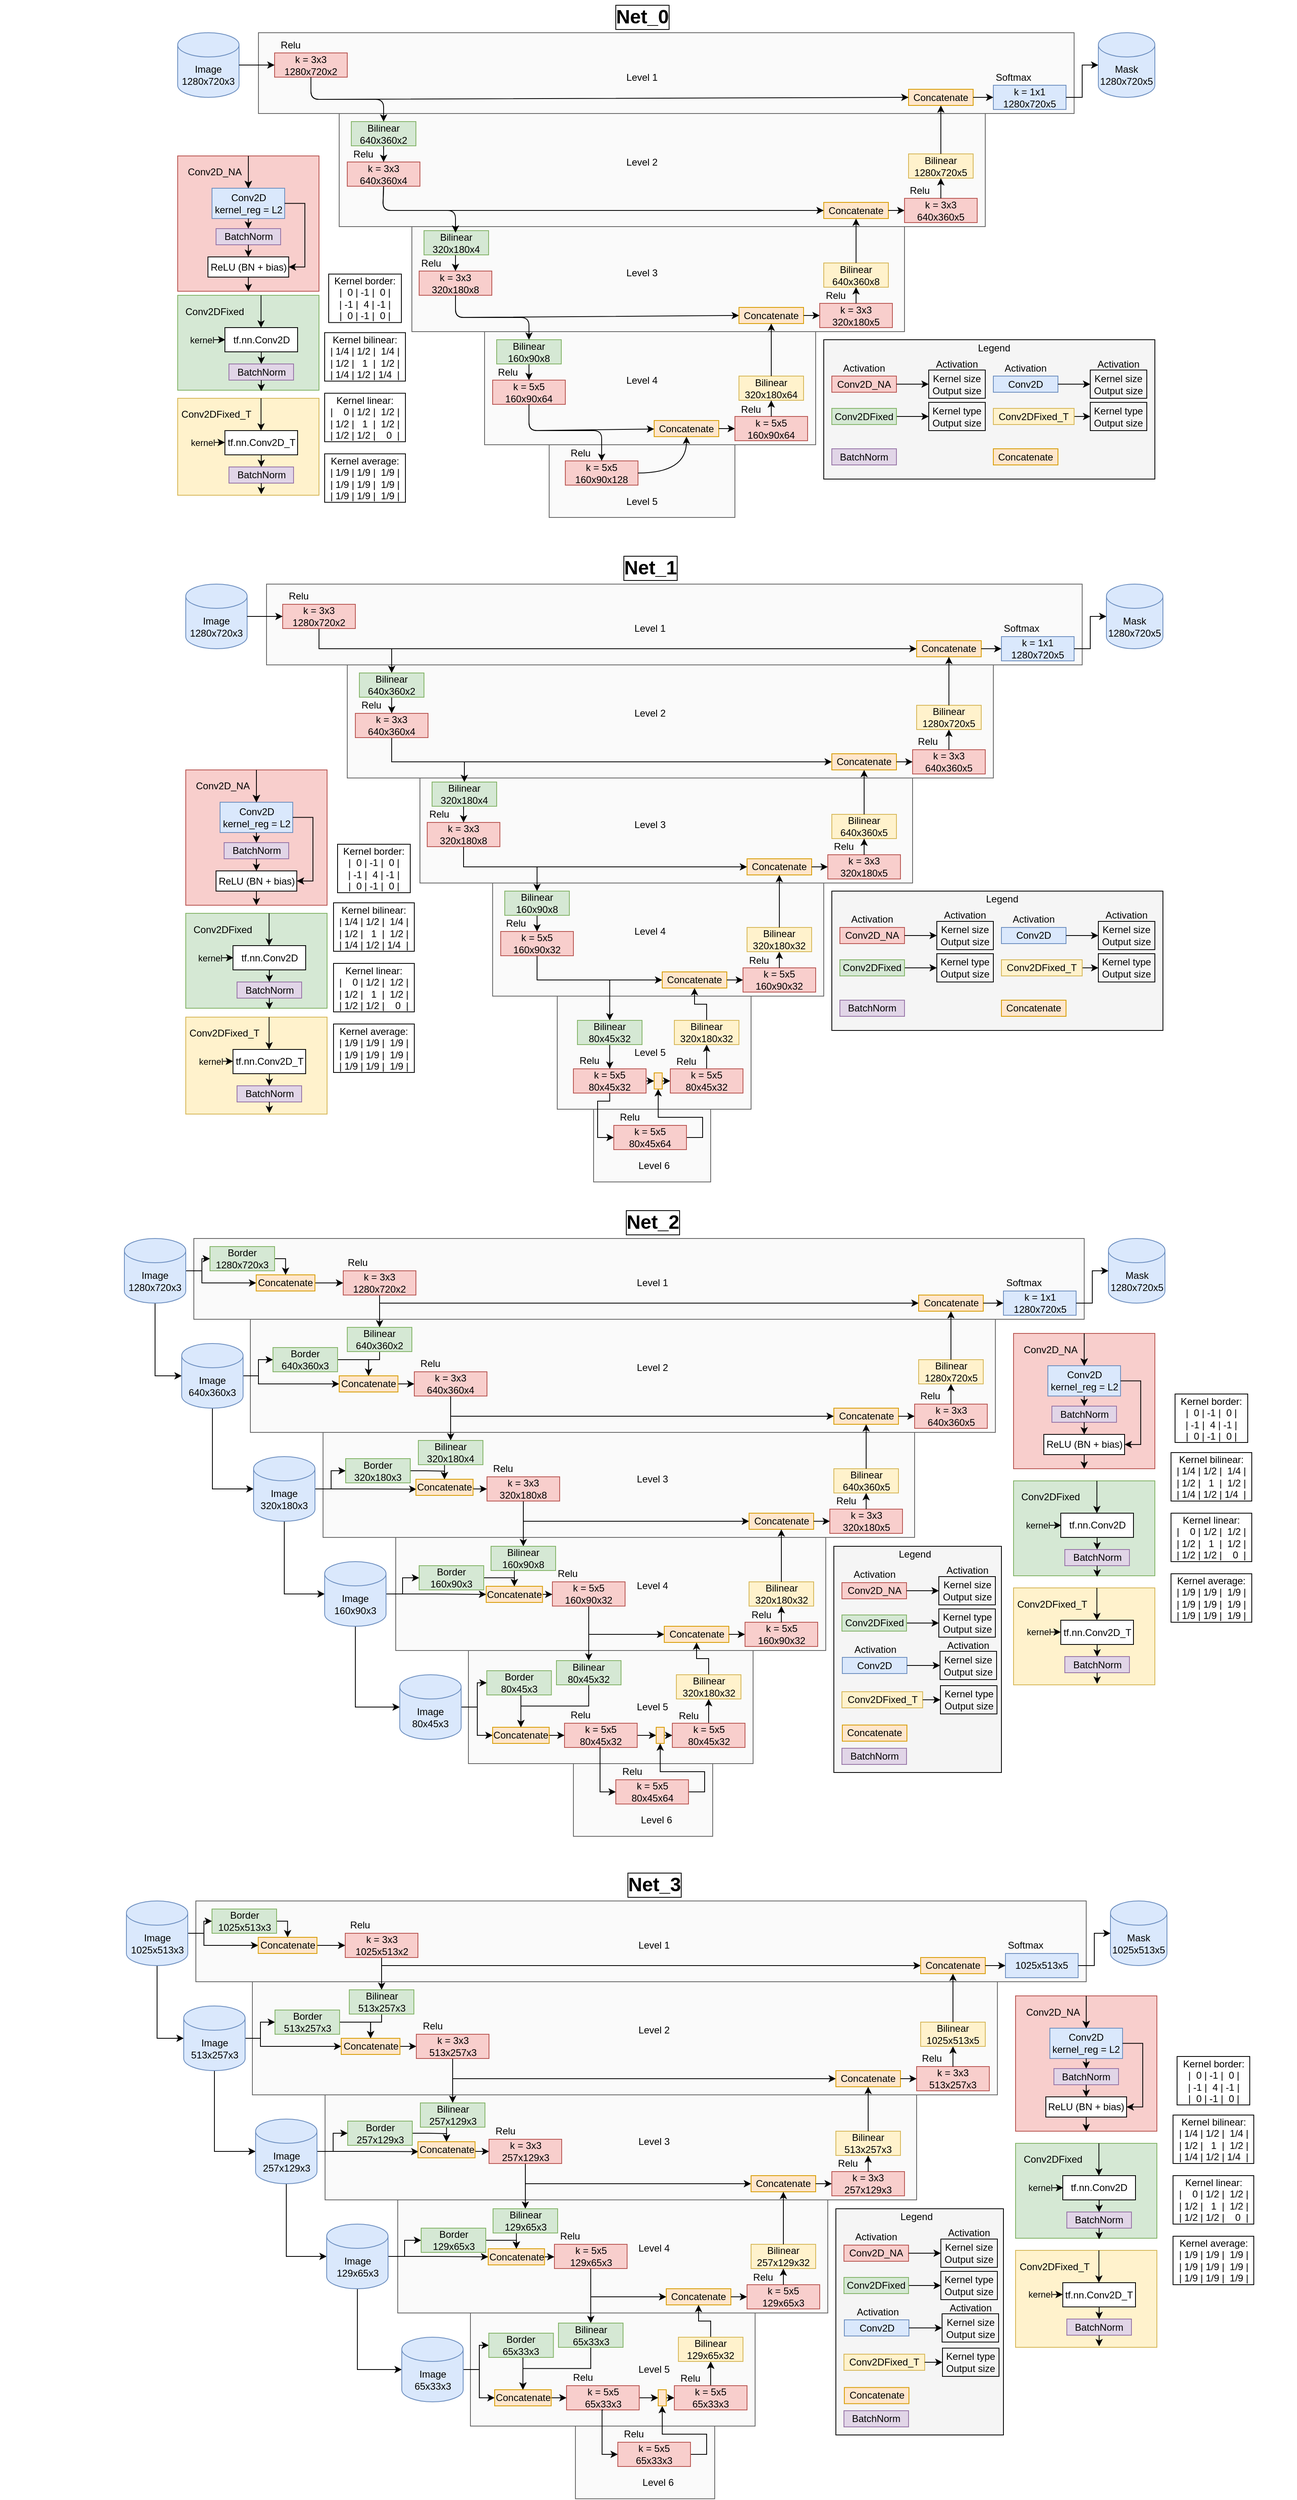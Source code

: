<mxfile version="14.7.3" type="device"><diagram id="6I0OCvxSQrVGMHxT2VVA" name="Page-1"><mxGraphModel dx="2062" dy="1122" grid="1" gridSize="10" guides="1" tooltips="1" connect="1" arrows="1" fold="1" page="1" pageScale="1" pageWidth="850" pageHeight="1100" math="0" shadow="0"><root><mxCell id="0"/><mxCell id="1" parent="0"/><mxCell id="x_WZp-A3YWtPdvtxmzr3-162" value="" style="group" parent="1" vertex="1" connectable="0"><mxGeometry x="230" y="540" width="175" height="120" as="geometry"/></mxCell><mxCell id="auPMb1CygnKnAjMCuvMr-75" value="kernel" style="endArrow=classic;html=1;labelBackgroundColor=#FFF2CC;" parent="x_WZp-A3YWtPdvtxmzr3-162" edge="1"><mxGeometry width="50" height="50" as="geometry"><mxPoint x="19" y="55" as="sourcePoint"/><mxPoint x="59" y="55" as="targetPoint"/><mxPoint as="offset"/></mxGeometry></mxCell><mxCell id="auPMb1CygnKnAjMCuvMr-66" value="" style="rounded=0;whiteSpace=wrap;html=1;fillColor=#fff2cc;strokeColor=#d6b656;" parent="x_WZp-A3YWtPdvtxmzr3-162" vertex="1"><mxGeometry width="175" height="120" as="geometry"/></mxCell><mxCell id="auPMb1CygnKnAjMCuvMr-67" value="tf.nn.Conv2D_T" style="rounded=0;whiteSpace=wrap;html=1;" parent="x_WZp-A3YWtPdvtxmzr3-162" vertex="1"><mxGeometry x="58.5" y="40" width="90" height="30" as="geometry"/></mxCell><mxCell id="auPMb1CygnKnAjMCuvMr-68" value="BatchNorm" style="rounded=0;whiteSpace=wrap;html=1;fillColor=#e1d5e7;strokeColor=#9673a6;" parent="x_WZp-A3YWtPdvtxmzr3-162" vertex="1"><mxGeometry x="63.5" y="85" width="80" height="20" as="geometry"/></mxCell><mxCell id="auPMb1CygnKnAjMCuvMr-69" style="edgeStyle=orthogonalEdgeStyle;rounded=0;orthogonalLoop=1;jettySize=auto;html=1;exitX=0.5;exitY=1;exitDx=0;exitDy=0;entryX=0.5;entryY=0;entryDx=0;entryDy=0;" parent="x_WZp-A3YWtPdvtxmzr3-162" source="auPMb1CygnKnAjMCuvMr-67" target="auPMb1CygnKnAjMCuvMr-68" edge="1"><mxGeometry x="16" as="geometry"/></mxCell><mxCell id="auPMb1CygnKnAjMCuvMr-72" value="Conv2DFixed_T" style="text;html=1;strokeColor=none;fillColor=none;align=center;verticalAlign=middle;whiteSpace=wrap;rounded=0;" parent="x_WZp-A3YWtPdvtxmzr3-162" vertex="1"><mxGeometry x="10" y="10" width="76" height="20" as="geometry"/></mxCell><mxCell id="auPMb1CygnKnAjMCuvMr-73" style="edgeStyle=orthogonalEdgeStyle;rounded=0;orthogonalLoop=1;jettySize=auto;html=1;exitX=0.5;exitY=1;exitDx=0;exitDy=0;entryX=0.5;entryY=0;entryDx=0;entryDy=0;" parent="x_WZp-A3YWtPdvtxmzr3-162" source="auPMb1CygnKnAjMCuvMr-68" edge="1"><mxGeometry as="geometry"><mxPoint x="103.5" y="118.75" as="targetPoint"/></mxGeometry></mxCell><mxCell id="auPMb1CygnKnAjMCuvMr-74" value="" style="endArrow=classic;html=1;exitX=0.5;exitY=0;exitDx=0;exitDy=0;entryX=0.5;entryY=0;entryDx=0;entryDy=0;" parent="x_WZp-A3YWtPdvtxmzr3-162" edge="1"><mxGeometry x="-214.29" y="-400" width="50" height="50" as="geometry"><mxPoint x="103.21" as="sourcePoint"/><mxPoint x="103.21" y="40" as="targetPoint"/></mxGeometry></mxCell><mxCell id="x_WZp-A3YWtPdvtxmzr3-181" value="kernel" style="endArrow=classic;html=1;labelBackgroundColor=#FFF2CC;labelBorderColor=none;" parent="x_WZp-A3YWtPdvtxmzr3-162" edge="1"><mxGeometry width="50" height="50" as="geometry"><mxPoint x="18.5" y="54.66" as="sourcePoint"/><mxPoint x="58.5" y="54.66" as="targetPoint"/><mxPoint x="-8" as="offset"/></mxGeometry></mxCell><mxCell id="x_WZp-A3YWtPdvtxmzr3-3" value="Kernel border:&lt;br&gt;|&amp;nbsp; 0 | -1 |&amp;nbsp; 0 |&lt;br&gt;| -1 |&amp;nbsp; 4 | -1 |&lt;br&gt;|&amp;nbsp; 0 | -1 |&amp;nbsp; 0 |" style="rounded=0;whiteSpace=wrap;html=1;" parent="1" vertex="1"><mxGeometry x="428" y="1092" width="90" height="60" as="geometry"/></mxCell><mxCell id="x_WZp-A3YWtPdvtxmzr3-4" value="Kernel bilinear:&lt;br&gt;| 1/4 | 1/2 |&amp;nbsp; 1/4 |&lt;br&gt;| 1/2 |&amp;nbsp; &amp;nbsp;1&amp;nbsp; |&amp;nbsp; 1/2 |&lt;br&gt;| 1/4 | 1/2 | 1/4&amp;nbsp; |" style="rounded=0;whiteSpace=wrap;html=1;" parent="1" vertex="1"><mxGeometry x="423" y="1164.5" width="100" height="60" as="geometry"/></mxCell><mxCell id="x_WZp-A3YWtPdvtxmzr3-5" value="Kernel linear:&lt;br&gt;|&amp;nbsp; &amp;nbsp; 0 | 1/2 |&amp;nbsp; 1/2 |&lt;br&gt;| 1/2 |&amp;nbsp; &amp;nbsp;1&amp;nbsp; |&amp;nbsp; 1/2 |&lt;br&gt;| 1/2 | 1/2 |&amp;nbsp; &amp;nbsp; 0&amp;nbsp; |" style="rounded=0;whiteSpace=wrap;html=1;" parent="1" vertex="1"><mxGeometry x="423" y="1239.5" width="100" height="60" as="geometry"/></mxCell><mxCell id="x_WZp-A3YWtPdvtxmzr3-6" value="Kernel average:&lt;br&gt;| 1/9 | 1/9 |&amp;nbsp; 1/9 |&lt;br&gt;| 1/9 | 1/9 |&amp;nbsp; 1/9 |&lt;br&gt;| 1/9 | 1/9 |&amp;nbsp; 1/9 |" style="rounded=0;whiteSpace=wrap;html=1;" parent="1" vertex="1"><mxGeometry x="423" y="1314.5" width="100" height="60" as="geometry"/></mxCell><mxCell id="x_WZp-A3YWtPdvtxmzr3-7" value="" style="whiteSpace=wrap;html=1;strokeWidth=1;fontSize=14;strokeColor=#666666;fontColor=#333333;fillColor=#FAFAFA;" parent="1" vertex="1"><mxGeometry x="700" y="1280" width="240" height="140" as="geometry"/></mxCell><mxCell id="x_WZp-A3YWtPdvtxmzr3-8" value="" style="whiteSpace=wrap;html=1;strokeWidth=1;fontSize=14;strokeColor=#666666;fontColor=#333333;fillColor=#FAFAFA;" parent="1" vertex="1"><mxGeometry x="620" y="1140" width="410" height="140" as="geometry"/></mxCell><mxCell id="x_WZp-A3YWtPdvtxmzr3-9" value="" style="whiteSpace=wrap;html=1;strokeWidth=1;fontSize=14;strokeColor=#666666;fontColor=#333333;fillColor=#FAFAFA;" parent="1" vertex="1"><mxGeometry x="530" y="1010" width="610" height="130" as="geometry"/></mxCell><mxCell id="x_WZp-A3YWtPdvtxmzr3-10" value="" style="whiteSpace=wrap;html=1;strokeWidth=1;fontSize=14;strokeColor=#666666;fontColor=#333333;fillColor=#FAFAFA;" parent="1" vertex="1"><mxGeometry x="440" y="870" width="800" height="140" as="geometry"/></mxCell><mxCell id="x_WZp-A3YWtPdvtxmzr3-11" value="" style="whiteSpace=wrap;html=1;strokeWidth=1;fontSize=14;strokeColor=#666666;fontColor=#333333;fillColor=#FAFAFA;" parent="1" vertex="1"><mxGeometry x="340" y="770" width="1010" height="100" as="geometry"/></mxCell><mxCell id="x_WZp-A3YWtPdvtxmzr3-12" value="Image&lt;br&gt;1280x720x3" style="shape=cylinder3;whiteSpace=wrap;html=1;boundedLbl=1;backgroundOutline=1;size=15;fillColor=#dae8fc;strokeColor=#6c8ebf;" parent="1" vertex="1"><mxGeometry x="240" y="770" width="76" height="80" as="geometry"/></mxCell><mxCell id="x_WZp-A3YWtPdvtxmzr3-139" style="edgeStyle=orthogonalEdgeStyle;rounded=0;orthogonalLoop=1;jettySize=auto;html=1;exitX=0.5;exitY=1;exitDx=0;exitDy=0;entryX=0;entryY=0.5;entryDx=0;entryDy=0;" parent="1" source="x_WZp-A3YWtPdvtxmzr3-13" target="x_WZp-A3YWtPdvtxmzr3-40" edge="1"><mxGeometry relative="1" as="geometry"/></mxCell><mxCell id="x_WZp-A3YWtPdvtxmzr3-140" style="edgeStyle=orthogonalEdgeStyle;rounded=0;orthogonalLoop=1;jettySize=auto;html=1;exitX=0.5;exitY=1;exitDx=0;exitDy=0;entryX=0.5;entryY=0;entryDx=0;entryDy=0;" parent="1" source="x_WZp-A3YWtPdvtxmzr3-13" target="x_WZp-A3YWtPdvtxmzr3-17" edge="1"><mxGeometry relative="1" as="geometry"><Array as="points"><mxPoint x="405" y="850"/><mxPoint x="495" y="850"/></Array></mxGeometry></mxCell><mxCell id="x_WZp-A3YWtPdvtxmzr3-13" value="k = 3x3&lt;br&gt;1280x720x2" style="rounded=0;whiteSpace=wrap;html=1;fillColor=#f8cecc;strokeColor=#b85450;" parent="1" vertex="1"><mxGeometry x="360" y="795" width="90" height="30" as="geometry"/></mxCell><mxCell id="x_WZp-A3YWtPdvtxmzr3-14" style="edgeStyle=orthogonalEdgeStyle;rounded=0;orthogonalLoop=1;jettySize=auto;html=1;exitX=1;exitY=0.5;exitDx=0;exitDy=0;exitPerimeter=0;entryX=0;entryY=0.5;entryDx=0;entryDy=0;" parent="1" source="x_WZp-A3YWtPdvtxmzr3-12" target="x_WZp-A3YWtPdvtxmzr3-13" edge="1"><mxGeometry x="20" y="730" as="geometry"/></mxCell><mxCell id="x_WZp-A3YWtPdvtxmzr3-141" style="edgeStyle=orthogonalEdgeStyle;rounded=0;orthogonalLoop=1;jettySize=auto;html=1;exitX=0.5;exitY=1;exitDx=0;exitDy=0;entryX=0.5;entryY=0;entryDx=0;entryDy=0;" parent="1" source="x_WZp-A3YWtPdvtxmzr3-15" target="x_WZp-A3YWtPdvtxmzr3-20" edge="1"><mxGeometry relative="1" as="geometry"><Array as="points"><mxPoint x="495" y="990"/><mxPoint x="585" y="990"/></Array></mxGeometry></mxCell><mxCell id="x_WZp-A3YWtPdvtxmzr3-142" style="edgeStyle=orthogonalEdgeStyle;rounded=0;orthogonalLoop=1;jettySize=auto;html=1;exitX=0.5;exitY=1;exitDx=0;exitDy=0;entryX=0;entryY=0.5;entryDx=0;entryDy=0;" parent="1" source="x_WZp-A3YWtPdvtxmzr3-15" target="x_WZp-A3YWtPdvtxmzr3-34" edge="1"><mxGeometry relative="1" as="geometry"/></mxCell><mxCell id="x_WZp-A3YWtPdvtxmzr3-15" value="k = 3x3&lt;br&gt;640x360x4" style="rounded=0;whiteSpace=wrap;html=1;fillColor=#f8cecc;strokeColor=#b85450;" parent="1" vertex="1"><mxGeometry x="450" y="930" width="90" height="30" as="geometry"/></mxCell><mxCell id="x_WZp-A3YWtPdvtxmzr3-16" style="edgeStyle=orthogonalEdgeStyle;rounded=0;orthogonalLoop=1;jettySize=auto;html=1;exitX=0.5;exitY=1;exitDx=0;exitDy=0;entryX=0.5;entryY=0;entryDx=0;entryDy=0;" parent="1" source="x_WZp-A3YWtPdvtxmzr3-17" target="x_WZp-A3YWtPdvtxmzr3-15" edge="1"><mxGeometry x="20" y="730" as="geometry"/></mxCell><mxCell id="x_WZp-A3YWtPdvtxmzr3-17" value="Bilinear&lt;br&gt;640x360x2" style="rounded=0;whiteSpace=wrap;html=1;fillColor=#d5e8d4;strokeColor=#82b366;" parent="1" vertex="1"><mxGeometry x="455" y="880" width="80" height="30" as="geometry"/></mxCell><mxCell id="x_WZp-A3YWtPdvtxmzr3-143" style="edgeStyle=orthogonalEdgeStyle;rounded=0;orthogonalLoop=1;jettySize=auto;html=1;exitX=0.5;exitY=1;exitDx=0;exitDy=0;entryX=0.5;entryY=0;entryDx=0;entryDy=0;" parent="1" source="x_WZp-A3YWtPdvtxmzr3-18" target="x_WZp-A3YWtPdvtxmzr3-23" edge="1"><mxGeometry relative="1" as="geometry"><Array as="points"><mxPoint x="584" y="1120"/><mxPoint x="675" y="1120"/></Array></mxGeometry></mxCell><mxCell id="x_WZp-A3YWtPdvtxmzr3-144" style="edgeStyle=orthogonalEdgeStyle;rounded=0;orthogonalLoop=1;jettySize=auto;html=1;exitX=0.5;exitY=1;exitDx=0;exitDy=0;entryX=0;entryY=0.5;entryDx=0;entryDy=0;" parent="1" source="x_WZp-A3YWtPdvtxmzr3-18" target="x_WZp-A3YWtPdvtxmzr3-29" edge="1"><mxGeometry relative="1" as="geometry"/></mxCell><mxCell id="x_WZp-A3YWtPdvtxmzr3-18" value="k = 3x3&lt;br&gt;320x180x8" style="rounded=0;whiteSpace=wrap;html=1;fillColor=#f8cecc;strokeColor=#b85450;" parent="1" vertex="1"><mxGeometry x="539" y="1065" width="90" height="30" as="geometry"/></mxCell><mxCell id="x_WZp-A3YWtPdvtxmzr3-19" style="edgeStyle=orthogonalEdgeStyle;rounded=0;orthogonalLoop=1;jettySize=auto;html=1;exitX=0.5;exitY=1;exitDx=0;exitDy=0;entryX=0.5;entryY=0;entryDx=0;entryDy=0;" parent="1" source="x_WZp-A3YWtPdvtxmzr3-20" target="x_WZp-A3YWtPdvtxmzr3-18" edge="1"><mxGeometry x="20" y="730" as="geometry"/></mxCell><mxCell id="x_WZp-A3YWtPdvtxmzr3-20" value="Bilinear&lt;br&gt;320x180x4" style="rounded=0;whiteSpace=wrap;html=1;fillColor=#d5e8d4;strokeColor=#82b366;" parent="1" vertex="1"><mxGeometry x="545" y="1015" width="80" height="30" as="geometry"/></mxCell><mxCell id="x_WZp-A3YWtPdvtxmzr3-145" style="edgeStyle=orthogonalEdgeStyle;rounded=0;orthogonalLoop=1;jettySize=auto;html=1;exitX=0.5;exitY=1;exitDx=0;exitDy=0;entryX=0;entryY=0.5;entryDx=0;entryDy=0;" parent="1" source="x_WZp-A3YWtPdvtxmzr3-21" target="x_WZp-A3YWtPdvtxmzr3-25" edge="1"><mxGeometry relative="1" as="geometry"/></mxCell><mxCell id="x_WZp-A3YWtPdvtxmzr3-146" style="edgeStyle=orthogonalEdgeStyle;rounded=0;orthogonalLoop=1;jettySize=auto;html=1;exitX=0.5;exitY=1;exitDx=0;exitDy=0;entryX=0.5;entryY=0;entryDx=0;entryDy=0;" parent="1" source="x_WZp-A3YWtPdvtxmzr3-21" target="x_WZp-A3YWtPdvtxmzr3-135" edge="1"><mxGeometry relative="1" as="geometry"><Array as="points"><mxPoint x="675" y="1260"/><mxPoint x="765" y="1260"/></Array></mxGeometry></mxCell><mxCell id="x_WZp-A3YWtPdvtxmzr3-21" value="k = 5x5&lt;br&gt;160x90x32" style="rounded=0;whiteSpace=wrap;html=1;fillColor=#f8cecc;strokeColor=#b85450;" parent="1" vertex="1"><mxGeometry x="630" y="1200" width="90" height="30" as="geometry"/></mxCell><mxCell id="x_WZp-A3YWtPdvtxmzr3-22" style="edgeStyle=orthogonalEdgeStyle;rounded=0;orthogonalLoop=1;jettySize=auto;html=1;exitX=0.5;exitY=1;exitDx=0;exitDy=0;entryX=0.5;entryY=0;entryDx=0;entryDy=0;" parent="1" source="x_WZp-A3YWtPdvtxmzr3-23" target="x_WZp-A3YWtPdvtxmzr3-21" edge="1"><mxGeometry x="20" y="730" as="geometry"/></mxCell><mxCell id="x_WZp-A3YWtPdvtxmzr3-23" value="Bilinear&lt;br&gt;160x90x8" style="rounded=0;whiteSpace=wrap;html=1;fillColor=#d5e8d4;strokeColor=#82b366;" parent="1" vertex="1"><mxGeometry x="635" y="1150" width="80" height="30" as="geometry"/></mxCell><mxCell id="x_WZp-A3YWtPdvtxmzr3-152" style="edgeStyle=orthogonalEdgeStyle;rounded=0;orthogonalLoop=1;jettySize=auto;html=1;exitX=1;exitY=0.5;exitDx=0;exitDy=0;entryX=0;entryY=0.5;entryDx=0;entryDy=0;" parent="1" source="x_WZp-A3YWtPdvtxmzr3-24" target="x_WZp-A3YWtPdvtxmzr3-147" edge="1"><mxGeometry relative="1" as="geometry"/></mxCell><mxCell id="x_WZp-A3YWtPdvtxmzr3-24" value="k = 5x5&lt;br&gt;80x45x32" style="rounded=0;whiteSpace=wrap;html=1;fillColor=#f8cecc;strokeColor=#b85450;" parent="1" vertex="1"><mxGeometry x="720" y="1370" width="90" height="30" as="geometry"/></mxCell><mxCell id="x_WZp-A3YWtPdvtxmzr3-25" value="Concatenate" style="rounded=0;whiteSpace=wrap;html=1;fillColor=#ffe6cc;strokeColor=#d79b00;" parent="1" vertex="1"><mxGeometry x="830" y="1250" width="80" height="20" as="geometry"/></mxCell><mxCell id="x_WZp-A3YWtPdvtxmzr3-26" value="k = 5x5&lt;br&gt;160x90x32" style="rounded=0;whiteSpace=wrap;html=1;fillColor=#f8cecc;strokeColor=#b85450;" parent="1" vertex="1"><mxGeometry x="930" y="1245" width="90" height="30" as="geometry"/></mxCell><mxCell id="x_WZp-A3YWtPdvtxmzr3-27" value="Bilinear&lt;br&gt;320x180x32" style="rounded=0;whiteSpace=wrap;html=1;fillColor=#fff2cc;strokeColor=#d6b656;" parent="1" vertex="1"><mxGeometry x="935" y="1195" width="80" height="30" as="geometry"/></mxCell><mxCell id="x_WZp-A3YWtPdvtxmzr3-29" value="Concatenate" style="rounded=0;whiteSpace=wrap;html=1;fillColor=#ffe6cc;strokeColor=#d79b00;" parent="1" vertex="1"><mxGeometry x="935" y="1110" width="80" height="20" as="geometry"/></mxCell><mxCell id="x_WZp-A3YWtPdvtxmzr3-30" style="edgeStyle=orthogonalEdgeStyle;rounded=0;orthogonalLoop=1;jettySize=auto;html=1;exitX=1;exitY=0.5;exitDx=0;exitDy=0;entryX=0;entryY=0.5;entryDx=0;entryDy=0;" parent="1" source="x_WZp-A3YWtPdvtxmzr3-25" target="x_WZp-A3YWtPdvtxmzr3-26" edge="1"><mxGeometry x="20" y="730" as="geometry"/></mxCell><mxCell id="x_WZp-A3YWtPdvtxmzr3-31" value="k = 3x3&lt;br&gt;320x180x5" style="rounded=0;whiteSpace=wrap;html=1;fillColor=#f8cecc;strokeColor=#b85450;" parent="1" vertex="1"><mxGeometry x="1035" y="1105" width="90" height="30" as="geometry"/></mxCell><mxCell id="x_WZp-A3YWtPdvtxmzr3-32" style="edgeStyle=orthogonalEdgeStyle;rounded=0;orthogonalLoop=1;jettySize=auto;html=1;exitX=0.5;exitY=0;exitDx=0;exitDy=0;entryX=0.5;entryY=1;entryDx=0;entryDy=0;" parent="1" source="x_WZp-A3YWtPdvtxmzr3-26" target="x_WZp-A3YWtPdvtxmzr3-27" edge="1"><mxGeometry x="20" y="730" as="geometry"/></mxCell><mxCell id="x_WZp-A3YWtPdvtxmzr3-33" value="Bilinear&lt;br&gt;640x360x5" style="rounded=0;whiteSpace=wrap;html=1;fillColor=#fff2cc;strokeColor=#d6b656;" parent="1" vertex="1"><mxGeometry x="1040" y="1055" width="80" height="30" as="geometry"/></mxCell><mxCell id="x_WZp-A3YWtPdvtxmzr3-34" value="Concatenate" style="rounded=0;whiteSpace=wrap;html=1;fillColor=#ffe6cc;strokeColor=#d79b00;" parent="1" vertex="1"><mxGeometry x="1040" y="980" width="80" height="20" as="geometry"/></mxCell><mxCell id="x_WZp-A3YWtPdvtxmzr3-35" style="edgeStyle=orthogonalEdgeStyle;curved=1;rounded=0;orthogonalLoop=1;jettySize=auto;html=1;exitX=0.5;exitY=0;exitDx=0;exitDy=0;entryX=0.5;entryY=1;entryDx=0;entryDy=0;labelBackgroundColor=#FFF2CC;" parent="1" source="x_WZp-A3YWtPdvtxmzr3-27" target="x_WZp-A3YWtPdvtxmzr3-29" edge="1"><mxGeometry x="20" y="730" as="geometry"/></mxCell><mxCell id="x_WZp-A3YWtPdvtxmzr3-36" value="k = 3x3&lt;br&gt;640x360x5" style="rounded=0;whiteSpace=wrap;html=1;fillColor=#f8cecc;strokeColor=#b85450;" parent="1" vertex="1"><mxGeometry x="1140" y="975" width="90" height="30" as="geometry"/></mxCell><mxCell id="x_WZp-A3YWtPdvtxmzr3-37" style="edgeStyle=orthogonalEdgeStyle;rounded=0;orthogonalLoop=1;jettySize=auto;html=1;exitX=1;exitY=0.5;exitDx=0;exitDy=0;entryX=0;entryY=0.5;entryDx=0;entryDy=0;" parent="1" source="x_WZp-A3YWtPdvtxmzr3-29" target="x_WZp-A3YWtPdvtxmzr3-31" edge="1"><mxGeometry x="20" y="730" as="geometry"/></mxCell><mxCell id="x_WZp-A3YWtPdvtxmzr3-38" value="Bilinear&lt;br&gt;1280x720x5" style="rounded=0;whiteSpace=wrap;html=1;fillColor=#fff2cc;strokeColor=#d6b656;" parent="1" vertex="1"><mxGeometry x="1145" y="920" width="80" height="30" as="geometry"/></mxCell><mxCell id="x_WZp-A3YWtPdvtxmzr3-39" style="edgeStyle=orthogonalEdgeStyle;rounded=0;orthogonalLoop=1;jettySize=auto;html=1;exitX=0.5;exitY=0;exitDx=0;exitDy=0;entryX=0.5;entryY=1;entryDx=0;entryDy=0;" parent="1" source="x_WZp-A3YWtPdvtxmzr3-31" target="x_WZp-A3YWtPdvtxmzr3-33" edge="1"><mxGeometry x="20" y="730" as="geometry"/></mxCell><mxCell id="x_WZp-A3YWtPdvtxmzr3-40" value="Concatenate" style="rounded=0;whiteSpace=wrap;html=1;fillColor=#ffe6cc;strokeColor=#d79b00;" parent="1" vertex="1"><mxGeometry x="1145" y="840" width="80" height="20" as="geometry"/></mxCell><mxCell id="x_WZp-A3YWtPdvtxmzr3-41" value="k = 1x1&lt;br&gt;1280x720x5" style="rounded=0;whiteSpace=wrap;html=1;fillColor=#dae8fc;strokeColor=#6c8ebf;" parent="1" vertex="1"><mxGeometry x="1250" y="835" width="90" height="30" as="geometry"/></mxCell><mxCell id="x_WZp-A3YWtPdvtxmzr3-42" style="edgeStyle=orthogonalEdgeStyle;curved=1;rounded=0;orthogonalLoop=1;jettySize=auto;html=1;exitX=0.5;exitY=0;exitDx=0;exitDy=0;entryX=0.5;entryY=1;entryDx=0;entryDy=0;labelBackgroundColor=#FFF2CC;" parent="1" source="x_WZp-A3YWtPdvtxmzr3-33" target="x_WZp-A3YWtPdvtxmzr3-34" edge="1"><mxGeometry x="20" y="730" as="geometry"/></mxCell><mxCell id="x_WZp-A3YWtPdvtxmzr3-43" value="Mask&lt;br&gt;1280x720x5" style="shape=cylinder3;whiteSpace=wrap;html=1;boundedLbl=1;backgroundOutline=1;size=15;fillColor=#dae8fc;strokeColor=#6c8ebf;" parent="1" vertex="1"><mxGeometry x="1380" y="770" width="70" height="80" as="geometry"/></mxCell><mxCell id="x_WZp-A3YWtPdvtxmzr3-44" value="Level 1" style="text;html=1;strokeColor=none;fillColor=none;align=center;verticalAlign=middle;whiteSpace=wrap;rounded=0;" parent="1" vertex="1"><mxGeometry x="775" y="815" width="80" height="20" as="geometry"/></mxCell><mxCell id="x_WZp-A3YWtPdvtxmzr3-45" value="Level 2" style="text;html=1;strokeColor=none;fillColor=none;align=center;verticalAlign=middle;whiteSpace=wrap;rounded=0;" parent="1" vertex="1"><mxGeometry x="775" y="920" width="80" height="20" as="geometry"/></mxCell><mxCell id="x_WZp-A3YWtPdvtxmzr3-46" value="Level 3" style="text;html=1;strokeColor=none;fillColor=none;align=center;verticalAlign=middle;whiteSpace=wrap;rounded=0;" parent="1" vertex="1"><mxGeometry x="775" y="1057.5" width="80" height="20" as="geometry"/></mxCell><mxCell id="x_WZp-A3YWtPdvtxmzr3-47" value="Level 4" style="text;html=1;strokeColor=none;fillColor=none;align=center;verticalAlign=middle;whiteSpace=wrap;rounded=0;" parent="1" vertex="1"><mxGeometry x="775" y="1190" width="80" height="20" as="geometry"/></mxCell><mxCell id="x_WZp-A3YWtPdvtxmzr3-48" value="Level 5" style="text;html=1;strokeColor=none;fillColor=none;align=center;verticalAlign=middle;whiteSpace=wrap;rounded=0;" parent="1" vertex="1"><mxGeometry x="775" y="1340" width="80" height="20" as="geometry"/></mxCell><mxCell id="x_WZp-A3YWtPdvtxmzr3-49" value="&lt;span style=&quot;background-color: rgb(255 , 255 , 255)&quot;&gt;Net_1&lt;/span&gt;" style="text;strokeColor=none;html=1;fontSize=24;fontStyle=1;verticalAlign=middle;align=center;rounded=0;labelBorderColor=#000000;" parent="1" vertex="1"><mxGeometry x="20" y="730" width="1590" height="40" as="geometry"/></mxCell><mxCell id="x_WZp-A3YWtPdvtxmzr3-50" value="" style="whiteSpace=wrap;html=1;strokeWidth=1;fillColor=#f5f5f5;fontSize=14;" parent="1" vertex="1"><mxGeometry x="1040" y="1150" width="410" height="172.5" as="geometry"/></mxCell><mxCell id="x_WZp-A3YWtPdvtxmzr3-51" style="edgeStyle=orthogonalEdgeStyle;rounded=0;orthogonalLoop=1;jettySize=auto;html=1;exitX=1;exitY=0.5;exitDx=0;exitDy=0;entryX=0;entryY=0.5;entryDx=0;entryDy=0;" parent="1" source="x_WZp-A3YWtPdvtxmzr3-52" edge="1"><mxGeometry x="20" y="730" as="geometry"><mxPoint x="1170" y="1245" as="targetPoint"/></mxGeometry></mxCell><mxCell id="x_WZp-A3YWtPdvtxmzr3-52" value="Conv2DFixed" style="rounded=0;whiteSpace=wrap;html=1;fillColor=#d5e8d4;strokeColor=#82b366;" parent="1" vertex="1"><mxGeometry x="1050" y="1235" width="80" height="20" as="geometry"/></mxCell><mxCell id="x_WZp-A3YWtPdvtxmzr3-53" value="Conv2D_NA" style="rounded=0;whiteSpace=wrap;html=1;fillColor=#f8cecc;strokeColor=#b85450;" parent="1" vertex="1"><mxGeometry x="1050" y="1195" width="80" height="20" as="geometry"/></mxCell><mxCell id="x_WZp-A3YWtPdvtxmzr3-54" style="edgeStyle=orthogonalEdgeStyle;rounded=0;orthogonalLoop=1;jettySize=auto;html=1;exitX=1;exitY=0.5;exitDx=0;exitDy=0;entryX=0;entryY=0.5;entryDx=0;entryDy=0;" parent="1" source="x_WZp-A3YWtPdvtxmzr3-34" target="x_WZp-A3YWtPdvtxmzr3-36" edge="1"><mxGeometry x="20" y="730" as="geometry"/></mxCell><mxCell id="x_WZp-A3YWtPdvtxmzr3-55" style="edgeStyle=orthogonalEdgeStyle;rounded=0;orthogonalLoop=1;jettySize=auto;html=1;exitX=1;exitY=0.5;exitDx=0;exitDy=0;entryX=0;entryY=0.5;entryDx=0;entryDy=0;" parent="1" source="x_WZp-A3YWtPdvtxmzr3-56" edge="1"><mxGeometry x="20" y="730" as="geometry"><mxPoint x="1370" y="1245" as="targetPoint"/></mxGeometry></mxCell><mxCell id="x_WZp-A3YWtPdvtxmzr3-56" value="Conv2DFixed_T" style="rounded=0;whiteSpace=wrap;html=1;fillColor=#fff2cc;strokeColor=#d6b656;" parent="1" vertex="1"><mxGeometry x="1250" y="1235" width="100" height="20" as="geometry"/></mxCell><mxCell id="x_WZp-A3YWtPdvtxmzr3-57" value="BatchNorm" style="rounded=0;whiteSpace=wrap;html=1;fillColor=#e1d5e7;strokeColor=#9673a6;" parent="1" vertex="1"><mxGeometry x="1050" y="1285" width="80" height="20" as="geometry"/></mxCell><mxCell id="x_WZp-A3YWtPdvtxmzr3-58" value="Concatenate" style="rounded=0;whiteSpace=wrap;html=1;fillColor=#ffe6cc;strokeColor=#d79b00;" parent="1" vertex="1"><mxGeometry x="1250" y="1285" width="80" height="20" as="geometry"/></mxCell><mxCell id="x_WZp-A3YWtPdvtxmzr3-59" value="Activation" style="text;html=1;strokeColor=none;fillColor=none;align=center;verticalAlign=middle;whiteSpace=wrap;rounded=0;" parent="1" vertex="1"><mxGeometry x="1070" y="1175" width="40" height="20" as="geometry"/></mxCell><mxCell id="x_WZp-A3YWtPdvtxmzr3-60" value="Kernel size&lt;br&gt;Output size" style="text;html=1;fillColor=none;align=center;verticalAlign=middle;whiteSpace=wrap;rounded=0;strokeColor=#000000;" parent="1" vertex="1"><mxGeometry x="1170" y="1187.5" width="70" height="35" as="geometry"/></mxCell><mxCell id="x_WZp-A3YWtPdvtxmzr3-61" value="Activation" style="text;html=1;strokeColor=none;fillColor=none;align=center;verticalAlign=middle;whiteSpace=wrap;rounded=0;" parent="1" vertex="1"><mxGeometry x="1185" y="1170" width="40" height="20" as="geometry"/></mxCell><mxCell id="x_WZp-A3YWtPdvtxmzr3-62" value="Legend" style="text;html=1;strokeColor=none;fillColor=none;align=center;verticalAlign=middle;whiteSpace=wrap;rounded=0;" parent="1" vertex="1"><mxGeometry x="1230.5" y="1150" width="40" height="20" as="geometry"/></mxCell><mxCell id="x_WZp-A3YWtPdvtxmzr3-63" value="Conv2D" style="rounded=0;whiteSpace=wrap;html=1;fillColor=#dae8fc;strokeColor=#6c8ebf;" parent="1" vertex="1"><mxGeometry x="1250" y="1195" width="80" height="20" as="geometry"/></mxCell><mxCell id="x_WZp-A3YWtPdvtxmzr3-64" style="edgeStyle=orthogonalEdgeStyle;rounded=0;orthogonalLoop=1;jettySize=auto;html=1;exitX=0.5;exitY=0;exitDx=0;exitDy=0;entryX=0.5;entryY=1;entryDx=0;entryDy=0;" parent="1" source="x_WZp-A3YWtPdvtxmzr3-36" target="x_WZp-A3YWtPdvtxmzr3-38" edge="1"><mxGeometry x="20" y="730" as="geometry"/></mxCell><mxCell id="x_WZp-A3YWtPdvtxmzr3-65" value="Activation" style="text;html=1;strokeColor=none;fillColor=none;align=center;verticalAlign=middle;whiteSpace=wrap;rounded=0;" parent="1" vertex="1"><mxGeometry x="1270" y="1175" width="40" height="20" as="geometry"/></mxCell><mxCell id="x_WZp-A3YWtPdvtxmzr3-66" value="Kernel size&lt;br&gt;Output size" style="text;html=1;fillColor=none;align=center;verticalAlign=middle;whiteSpace=wrap;rounded=0;strokeColor=#000000;" parent="1" vertex="1"><mxGeometry x="1370" y="1187.5" width="70" height="35" as="geometry"/></mxCell><mxCell id="x_WZp-A3YWtPdvtxmzr3-67" value="Activation" style="text;html=1;strokeColor=none;fillColor=none;align=center;verticalAlign=middle;whiteSpace=wrap;rounded=0;" parent="1" vertex="1"><mxGeometry x="1385" y="1170" width="40" height="20" as="geometry"/></mxCell><mxCell id="x_WZp-A3YWtPdvtxmzr3-68" value="Kernel type&lt;br&gt;Output size" style="text;html=1;fillColor=none;align=center;verticalAlign=middle;whiteSpace=wrap;rounded=0;strokeColor=#000000;" parent="1" vertex="1"><mxGeometry x="1170" y="1227.5" width="70" height="35" as="geometry"/></mxCell><mxCell id="x_WZp-A3YWtPdvtxmzr3-69" value="Kernel type&lt;br&gt;Output size" style="text;html=1;fillColor=none;align=center;verticalAlign=middle;whiteSpace=wrap;rounded=0;strokeColor=#000000;" parent="1" vertex="1"><mxGeometry x="1370" y="1227.5" width="70" height="35" as="geometry"/></mxCell><mxCell id="x_WZp-A3YWtPdvtxmzr3-70" value="Relu" style="text;html=1;strokeColor=none;fillColor=none;align=center;verticalAlign=middle;whiteSpace=wrap;rounded=0;" parent="1" vertex="1"><mxGeometry x="534" y="1045" width="40" height="20" as="geometry"/></mxCell><mxCell id="x_WZp-A3YWtPdvtxmzr3-71" value="Relu" style="text;html=1;strokeColor=none;fillColor=none;align=center;verticalAlign=middle;whiteSpace=wrap;rounded=0;" parent="1" vertex="1"><mxGeometry x="450" y="910" width="40" height="20" as="geometry"/></mxCell><mxCell id="x_WZp-A3YWtPdvtxmzr3-72" value="Relu" style="text;html=1;strokeColor=none;fillColor=none;align=center;verticalAlign=middle;whiteSpace=wrap;rounded=0;" parent="1" vertex="1"><mxGeometry x="360" y="775" width="40" height="20" as="geometry"/></mxCell><mxCell id="x_WZp-A3YWtPdvtxmzr3-73" value="Relu" style="text;html=1;strokeColor=none;fillColor=none;align=center;verticalAlign=middle;whiteSpace=wrap;rounded=0;" parent="1" vertex="1"><mxGeometry x="629" y="1180" width="40" height="20" as="geometry"/></mxCell><mxCell id="x_WZp-A3YWtPdvtxmzr3-74" value="Relu" style="text;html=1;strokeColor=none;fillColor=none;align=center;verticalAlign=middle;whiteSpace=wrap;rounded=0;" parent="1" vertex="1"><mxGeometry x="720" y="1350" width="40" height="20" as="geometry"/></mxCell><mxCell id="x_WZp-A3YWtPdvtxmzr3-75" value="Relu" style="text;html=1;strokeColor=none;fillColor=none;align=center;verticalAlign=middle;whiteSpace=wrap;rounded=0;" parent="1" vertex="1"><mxGeometry x="930" y="1226.25" width="40" height="20" as="geometry"/></mxCell><mxCell id="x_WZp-A3YWtPdvtxmzr3-76" value="Relu" style="text;html=1;strokeColor=none;fillColor=none;align=center;verticalAlign=middle;whiteSpace=wrap;rounded=0;" parent="1" vertex="1"><mxGeometry x="1035" y="1085" width="40" height="20" as="geometry"/></mxCell><mxCell id="x_WZp-A3YWtPdvtxmzr3-77" value="Relu" style="text;html=1;strokeColor=none;fillColor=none;align=center;verticalAlign=middle;whiteSpace=wrap;rounded=0;" parent="1" vertex="1"><mxGeometry x="1139" y="955" width="40" height="20" as="geometry"/></mxCell><mxCell id="x_WZp-A3YWtPdvtxmzr3-78" value="Softmax" style="text;html=1;strokeColor=none;fillColor=none;align=center;verticalAlign=middle;whiteSpace=wrap;rounded=0;" parent="1" vertex="1"><mxGeometry x="1250" y="815" width="50" height="20" as="geometry"/></mxCell><mxCell id="x_WZp-A3YWtPdvtxmzr3-79" value="" style="group" parent="1" vertex="1" connectable="0"><mxGeometry x="240" y="1000" width="175" height="167.5" as="geometry"/></mxCell><mxCell id="x_WZp-A3YWtPdvtxmzr3-80" value="" style="rounded=0;whiteSpace=wrap;html=1;fillColor=#f8cecc;strokeColor=#b85450;" parent="x_WZp-A3YWtPdvtxmzr3-79" vertex="1"><mxGeometry width="175" height="167.5" as="geometry"/></mxCell><mxCell id="x_WZp-A3YWtPdvtxmzr3-81" value="Conv2D&lt;br&gt;kernel_reg = L2" style="rounded=0;whiteSpace=wrap;html=1;fillColor=#dae8fc;strokeColor=#6c8ebf;" parent="x_WZp-A3YWtPdvtxmzr3-79" vertex="1"><mxGeometry x="42.5" y="40" width="90" height="37.5" as="geometry"/></mxCell><mxCell id="x_WZp-A3YWtPdvtxmzr3-82" style="edgeStyle=orthogonalEdgeStyle;rounded=0;orthogonalLoop=1;jettySize=auto;html=1;exitX=0.5;exitY=0;exitDx=0;exitDy=0;entryX=0.5;entryY=0;entryDx=0;entryDy=0;" parent="x_WZp-A3YWtPdvtxmzr3-79" source="x_WZp-A3YWtPdvtxmzr3-80" target="x_WZp-A3YWtPdvtxmzr3-81" edge="1"><mxGeometry relative="1" as="geometry"/></mxCell><mxCell id="x_WZp-A3YWtPdvtxmzr3-83" style="edgeStyle=orthogonalEdgeStyle;rounded=0;orthogonalLoop=1;jettySize=auto;html=1;exitX=0.5;exitY=0;exitDx=0;exitDy=0;entryX=0.5;entryY=0;entryDx=0;entryDy=0;" parent="x_WZp-A3YWtPdvtxmzr3-79" source="x_WZp-A3YWtPdvtxmzr3-80" target="x_WZp-A3YWtPdvtxmzr3-81" edge="1"><mxGeometry relative="1" as="geometry"/></mxCell><mxCell id="x_WZp-A3YWtPdvtxmzr3-84" value="BatchNorm" style="rounded=0;whiteSpace=wrap;html=1;fillColor=#e1d5e7;strokeColor=#9673a6;" parent="x_WZp-A3YWtPdvtxmzr3-79" vertex="1"><mxGeometry x="47.5" y="90" width="80" height="20" as="geometry"/></mxCell><mxCell id="x_WZp-A3YWtPdvtxmzr3-85" style="edgeStyle=orthogonalEdgeStyle;rounded=0;orthogonalLoop=1;jettySize=auto;html=1;exitX=0.5;exitY=1;exitDx=0;exitDy=0;entryX=0.5;entryY=0;entryDx=0;entryDy=0;" parent="x_WZp-A3YWtPdvtxmzr3-79" source="x_WZp-A3YWtPdvtxmzr3-81" target="x_WZp-A3YWtPdvtxmzr3-84" edge="1"><mxGeometry relative="1" as="geometry"/></mxCell><mxCell id="x_WZp-A3YWtPdvtxmzr3-86" style="edgeStyle=orthogonalEdgeStyle;rounded=0;orthogonalLoop=1;jettySize=auto;html=1;exitX=0.5;exitY=1;exitDx=0;exitDy=0;entryX=0.5;entryY=1;entryDx=0;entryDy=0;" parent="x_WZp-A3YWtPdvtxmzr3-79" source="x_WZp-A3YWtPdvtxmzr3-87" target="x_WZp-A3YWtPdvtxmzr3-80" edge="1"><mxGeometry relative="1" as="geometry"/></mxCell><mxCell id="x_WZp-A3YWtPdvtxmzr3-87" value="ReLU (BN + bias)" style="rounded=0;whiteSpace=wrap;html=1;" parent="x_WZp-A3YWtPdvtxmzr3-79" vertex="1"><mxGeometry x="37.5" y="125" width="100" height="25" as="geometry"/></mxCell><mxCell id="x_WZp-A3YWtPdvtxmzr3-88" style="edgeStyle=orthogonalEdgeStyle;rounded=0;orthogonalLoop=1;jettySize=auto;html=1;exitX=1;exitY=0.5;exitDx=0;exitDy=0;entryX=1;entryY=0.5;entryDx=0;entryDy=0;" parent="x_WZp-A3YWtPdvtxmzr3-79" source="x_WZp-A3YWtPdvtxmzr3-81" target="x_WZp-A3YWtPdvtxmzr3-87" edge="1"><mxGeometry relative="1" as="geometry"/></mxCell><mxCell id="x_WZp-A3YWtPdvtxmzr3-89" value="Conv2D_NA&lt;br&gt;" style="text;html=1;strokeColor=none;fillColor=none;align=center;verticalAlign=middle;whiteSpace=wrap;rounded=0;" parent="x_WZp-A3YWtPdvtxmzr3-79" vertex="1"><mxGeometry x="8" y="10" width="76" height="20" as="geometry"/></mxCell><mxCell id="x_WZp-A3YWtPdvtxmzr3-90" style="edgeStyle=orthogonalEdgeStyle;rounded=0;orthogonalLoop=1;jettySize=auto;html=1;exitX=0.5;exitY=1;exitDx=0;exitDy=0;entryX=0.5;entryY=0;entryDx=0;entryDy=0;" parent="x_WZp-A3YWtPdvtxmzr3-79" source="x_WZp-A3YWtPdvtxmzr3-84" target="x_WZp-A3YWtPdvtxmzr3-87" edge="1"><mxGeometry relative="1" as="geometry"/></mxCell><mxCell id="x_WZp-A3YWtPdvtxmzr3-91" value="" style="endArrow=classic;html=1;exitX=0.5;exitY=0;exitDx=0;exitDy=0;entryX=0.5;entryY=0;entryDx=0;entryDy=0;" parent="x_WZp-A3YWtPdvtxmzr3-79" source="x_WZp-A3YWtPdvtxmzr3-80" target="x_WZp-A3YWtPdvtxmzr3-81" edge="1"><mxGeometry width="50" height="50" relative="1" as="geometry"><mxPoint x="315" y="-2.5" as="sourcePoint"/><mxPoint x="365" y="-52.5" as="targetPoint"/></mxGeometry></mxCell><mxCell id="x_WZp-A3YWtPdvtxmzr3-119" style="edgeStyle=orthogonalEdgeStyle;curved=1;rounded=0;orthogonalLoop=1;jettySize=auto;html=1;exitX=0.5;exitY=0;exitDx=0;exitDy=0;labelBackgroundColor=#FFF2CC;" parent="1" source="x_WZp-A3YWtPdvtxmzr3-38" target="x_WZp-A3YWtPdvtxmzr3-40" edge="1"><mxGeometry x="20" y="730" as="geometry"/></mxCell><mxCell id="x_WZp-A3YWtPdvtxmzr3-122" style="edgeStyle=orthogonalEdgeStyle;rounded=0;orthogonalLoop=1;jettySize=auto;html=1;exitX=1;exitY=0.5;exitDx=0;exitDy=0;entryX=0;entryY=0.5;entryDx=0;entryDy=0;" parent="1" source="x_WZp-A3YWtPdvtxmzr3-40" target="x_WZp-A3YWtPdvtxmzr3-41" edge="1"><mxGeometry x="20" y="730" as="geometry"/></mxCell><mxCell id="x_WZp-A3YWtPdvtxmzr3-124" style="edgeStyle=orthogonalEdgeStyle;rounded=0;orthogonalLoop=1;jettySize=auto;html=1;exitX=1;exitY=0.5;exitDx=0;exitDy=0;entryX=0;entryY=0.5;entryDx=0;entryDy=0;entryPerimeter=0;" parent="1" source="x_WZp-A3YWtPdvtxmzr3-41" target="x_WZp-A3YWtPdvtxmzr3-43" edge="1"><mxGeometry x="20" y="730" as="geometry"/></mxCell><mxCell id="x_WZp-A3YWtPdvtxmzr3-126" style="edgeStyle=orthogonalEdgeStyle;rounded=0;orthogonalLoop=1;jettySize=auto;html=1;exitX=1;exitY=0.5;exitDx=0;exitDy=0;entryX=0;entryY=0.5;entryDx=0;entryDy=0;" parent="1" source="x_WZp-A3YWtPdvtxmzr3-53" target="x_WZp-A3YWtPdvtxmzr3-60" edge="1"><mxGeometry x="20" y="730" as="geometry"/></mxCell><mxCell id="x_WZp-A3YWtPdvtxmzr3-129" style="edgeStyle=orthogonalEdgeStyle;rounded=0;orthogonalLoop=1;jettySize=auto;html=1;exitX=1;exitY=0.5;exitDx=0;exitDy=0;entryX=0;entryY=0.5;entryDx=0;entryDy=0;" parent="1" source="x_WZp-A3YWtPdvtxmzr3-63" target="x_WZp-A3YWtPdvtxmzr3-66" edge="1"><mxGeometry x="20" y="730" as="geometry"/></mxCell><mxCell id="x_WZp-A3YWtPdvtxmzr3-131" value="" style="whiteSpace=wrap;html=1;strokeWidth=1;fontSize=14;strokeColor=#666666;fontColor=#333333;fillColor=#FAFAFA;" parent="1" vertex="1"><mxGeometry x="745" y="1420" width="145" height="90" as="geometry"/></mxCell><mxCell id="x_WZp-A3YWtPdvtxmzr3-154" style="edgeStyle=orthogonalEdgeStyle;rounded=0;orthogonalLoop=1;jettySize=auto;html=1;exitX=1;exitY=0.5;exitDx=0;exitDy=0;entryX=0.5;entryY=1;entryDx=0;entryDy=0;" parent="1" source="x_WZp-A3YWtPdvtxmzr3-132" target="x_WZp-A3YWtPdvtxmzr3-147" edge="1"><mxGeometry relative="1" as="geometry"><Array as="points"><mxPoint x="880" y="1455"/><mxPoint x="880" y="1430"/><mxPoint x="825" y="1430"/></Array></mxGeometry></mxCell><mxCell id="x_WZp-A3YWtPdvtxmzr3-132" value="k = 5x5&lt;br&gt;80x45x64" style="rounded=0;whiteSpace=wrap;html=1;fillColor=#f8cecc;strokeColor=#b85450;" parent="1" vertex="1"><mxGeometry x="770" y="1440" width="90" height="30" as="geometry"/></mxCell><mxCell id="x_WZp-A3YWtPdvtxmzr3-133" value="Level 6" style="text;html=1;strokeColor=none;fillColor=none;align=center;verticalAlign=middle;whiteSpace=wrap;rounded=0;" parent="1" vertex="1"><mxGeometry x="780" y="1480" width="80" height="20" as="geometry"/></mxCell><mxCell id="x_WZp-A3YWtPdvtxmzr3-134" value="Relu" style="text;html=1;strokeColor=none;fillColor=none;align=center;verticalAlign=middle;whiteSpace=wrap;rounded=0;" parent="1" vertex="1"><mxGeometry x="770" y="1420" width="40" height="20" as="geometry"/></mxCell><mxCell id="x_WZp-A3YWtPdvtxmzr3-151" style="edgeStyle=orthogonalEdgeStyle;rounded=0;orthogonalLoop=1;jettySize=auto;html=1;exitX=0.5;exitY=1;exitDx=0;exitDy=0;entryX=0.5;entryY=0;entryDx=0;entryDy=0;" parent="1" source="x_WZp-A3YWtPdvtxmzr3-135" target="x_WZp-A3YWtPdvtxmzr3-24" edge="1"><mxGeometry relative="1" as="geometry"/></mxCell><mxCell id="x_WZp-A3YWtPdvtxmzr3-135" value="Bilinear&lt;br&gt;80x45x32" style="rounded=0;whiteSpace=wrap;html=1;fillColor=#d5e8d4;strokeColor=#82b366;" parent="1" vertex="1"><mxGeometry x="725" y="1310" width="80" height="30" as="geometry"/></mxCell><mxCell id="x_WZp-A3YWtPdvtxmzr3-153" style="edgeStyle=orthogonalEdgeStyle;rounded=0;orthogonalLoop=1;jettySize=auto;html=1;exitX=1;exitY=0.5;exitDx=0;exitDy=0;entryX=0;entryY=0.5;entryDx=0;entryDy=0;" parent="1" source="x_WZp-A3YWtPdvtxmzr3-147" target="x_WZp-A3YWtPdvtxmzr3-148" edge="1"><mxGeometry relative="1" as="geometry"/></mxCell><mxCell id="x_WZp-A3YWtPdvtxmzr3-147" value="" style="rounded=0;whiteSpace=wrap;html=1;fillColor=#ffe6cc;strokeColor=#d79b00;" parent="1" vertex="1"><mxGeometry x="820" y="1375" width="10" height="20" as="geometry"/></mxCell><mxCell id="x_WZp-A3YWtPdvtxmzr3-156" style="edgeStyle=orthogonalEdgeStyle;rounded=0;orthogonalLoop=1;jettySize=auto;html=1;exitX=0.5;exitY=0;exitDx=0;exitDy=0;entryX=0.5;entryY=1;entryDx=0;entryDy=0;" parent="1" source="x_WZp-A3YWtPdvtxmzr3-148" target="x_WZp-A3YWtPdvtxmzr3-149" edge="1"><mxGeometry relative="1" as="geometry"/></mxCell><mxCell id="x_WZp-A3YWtPdvtxmzr3-148" value="k = 5x5&lt;br&gt;80x45x32" style="rounded=0;whiteSpace=wrap;html=1;fillColor=#f8cecc;strokeColor=#b85450;" parent="1" vertex="1"><mxGeometry x="840" y="1370" width="90" height="30" as="geometry"/></mxCell><mxCell id="x_WZp-A3YWtPdvtxmzr3-155" style="edgeStyle=orthogonalEdgeStyle;rounded=0;orthogonalLoop=1;jettySize=auto;html=1;exitX=0.5;exitY=0;exitDx=0;exitDy=0;entryX=0.5;entryY=1;entryDx=0;entryDy=0;" parent="1" source="x_WZp-A3YWtPdvtxmzr3-149" target="x_WZp-A3YWtPdvtxmzr3-25" edge="1"><mxGeometry relative="1" as="geometry"/></mxCell><mxCell id="x_WZp-A3YWtPdvtxmzr3-149" value="Bilinear&lt;br&gt;320x180x32" style="rounded=0;whiteSpace=wrap;html=1;fillColor=#fff2cc;strokeColor=#d6b656;" parent="1" vertex="1"><mxGeometry x="845" y="1310" width="80" height="30" as="geometry"/></mxCell><mxCell id="x_WZp-A3YWtPdvtxmzr3-150" value="Relu" style="text;html=1;strokeColor=none;fillColor=none;align=center;verticalAlign=middle;whiteSpace=wrap;rounded=0;" parent="1" vertex="1"><mxGeometry x="840" y="1351.25" width="40" height="20" as="geometry"/></mxCell><mxCell id="x_WZp-A3YWtPdvtxmzr3-158" style="edgeStyle=orthogonalEdgeStyle;rounded=0;orthogonalLoop=1;jettySize=auto;html=1;exitX=0.5;exitY=1;exitDx=0;exitDy=0;entryX=0;entryY=0.5;entryDx=0;entryDy=0;" parent="1" source="x_WZp-A3YWtPdvtxmzr3-24" target="x_WZp-A3YWtPdvtxmzr3-132" edge="1"><mxGeometry relative="1" as="geometry"><Array as="points"><mxPoint x="765" y="1410"/><mxPoint x="750" y="1410"/><mxPoint x="750" y="1455"/></Array></mxGeometry></mxCell><mxCell id="jGF606QrxCuKqfzBnILL-252" value="Kernel border:&lt;br&gt;|&amp;nbsp; 0 | -1 |&amp;nbsp; 0 |&lt;br&gt;| -1 |&amp;nbsp; 4 | -1 |&lt;br&gt;|&amp;nbsp; 0 | -1 |&amp;nbsp; 0 |" style="rounded=0;whiteSpace=wrap;html=1;" parent="1" vertex="1"><mxGeometry x="417" y="386.25" width="90" height="60" as="geometry"/></mxCell><mxCell id="jGF606QrxCuKqfzBnILL-253" value="Kernel bilinear:&lt;br&gt;| 1/4 | 1/2 |&amp;nbsp; 1/4 |&lt;br&gt;| 1/2 |&amp;nbsp; &amp;nbsp;1&amp;nbsp; |&amp;nbsp; 1/2 |&lt;br&gt;| 1/4 | 1/2 | 1/4&amp;nbsp; |" style="rounded=0;whiteSpace=wrap;html=1;" parent="1" vertex="1"><mxGeometry x="412" y="458.75" width="100" height="60" as="geometry"/></mxCell><mxCell id="jGF606QrxCuKqfzBnILL-254" value="Kernel linear:&lt;br&gt;|&amp;nbsp; &amp;nbsp; 0 | 1/2 |&amp;nbsp; 1/2 |&lt;br&gt;| 1/2 |&amp;nbsp; &amp;nbsp;1&amp;nbsp; |&amp;nbsp; 1/2 |&lt;br&gt;| 1/2 | 1/2 |&amp;nbsp; &amp;nbsp; 0&amp;nbsp; |" style="rounded=0;whiteSpace=wrap;html=1;" parent="1" vertex="1"><mxGeometry x="412" y="533.75" width="100" height="60" as="geometry"/></mxCell><mxCell id="jGF606QrxCuKqfzBnILL-255" value="Kernel average:&lt;br&gt;| 1/9 | 1/9 |&amp;nbsp; 1/9 |&lt;br&gt;| 1/9 | 1/9 |&amp;nbsp; 1/9 |&lt;br&gt;| 1/9 | 1/9 |&amp;nbsp; 1/9 |" style="rounded=0;whiteSpace=wrap;html=1;" parent="1" vertex="1"><mxGeometry x="412" y="608.75" width="100" height="60" as="geometry"/></mxCell><mxCell id="NfnIT80qi1mfyZQPnvgJ-1" value="" style="whiteSpace=wrap;html=1;strokeWidth=1;fontSize=14;strokeColor=#666666;fontColor=#333333;fillColor=#FAFAFA;" parent="1" vertex="1"><mxGeometry x="690" y="597.5" width="230" height="90" as="geometry"/></mxCell><mxCell id="NfnIT80qi1mfyZQPnvgJ-2" value="" style="whiteSpace=wrap;html=1;strokeWidth=1;fontSize=14;strokeColor=#666666;fontColor=#333333;fillColor=#FAFAFA;" parent="1" vertex="1"><mxGeometry x="610" y="457.5" width="410" height="140" as="geometry"/></mxCell><mxCell id="NfnIT80qi1mfyZQPnvgJ-3" value="" style="whiteSpace=wrap;html=1;strokeWidth=1;fontSize=14;strokeColor=#666666;fontColor=#333333;fillColor=#FAFAFA;" parent="1" vertex="1"><mxGeometry x="520" y="327.5" width="610" height="130" as="geometry"/></mxCell><mxCell id="NfnIT80qi1mfyZQPnvgJ-4" value="" style="whiteSpace=wrap;html=1;strokeWidth=1;fontSize=14;strokeColor=#666666;fontColor=#333333;fillColor=#FAFAFA;" parent="1" vertex="1"><mxGeometry x="430" y="187.5" width="800" height="140" as="geometry"/></mxCell><mxCell id="NfnIT80qi1mfyZQPnvgJ-5" value="" style="whiteSpace=wrap;html=1;strokeWidth=1;fontSize=14;strokeColor=#666666;fontColor=#333333;fillColor=#FAFAFA;" parent="1" vertex="1"><mxGeometry x="330" y="87.5" width="1010" height="100" as="geometry"/></mxCell><mxCell id="NfnIT80qi1mfyZQPnvgJ-8" value="Image&lt;br&gt;1280x720x3" style="shape=cylinder3;whiteSpace=wrap;html=1;boundedLbl=1;backgroundOutline=1;size=15;fillColor=#dae8fc;strokeColor=#6c8ebf;" parent="1" vertex="1"><mxGeometry x="230" y="87.5" width="76" height="80" as="geometry"/></mxCell><mxCell id="NfnIT80qi1mfyZQPnvgJ-16" value="k = 3x3&lt;br&gt;1280x720x2" style="rounded=0;whiteSpace=wrap;html=1;fillColor=#f8cecc;strokeColor=#b85450;" parent="1" vertex="1"><mxGeometry x="350" y="112.5" width="90" height="30" as="geometry"/></mxCell><mxCell id="NfnIT80qi1mfyZQPnvgJ-7" style="edgeStyle=orthogonalEdgeStyle;rounded=0;orthogonalLoop=1;jettySize=auto;html=1;exitX=1;exitY=0.5;exitDx=0;exitDy=0;exitPerimeter=0;entryX=0;entryY=0.5;entryDx=0;entryDy=0;" parent="1" source="NfnIT80qi1mfyZQPnvgJ-8" target="NfnIT80qi1mfyZQPnvgJ-16" edge="1"><mxGeometry x="10" y="47.5" as="geometry"/></mxCell><mxCell id="NfnIT80qi1mfyZQPnvgJ-18" value="k = 3x3&lt;br&gt;640x360x4" style="rounded=0;whiteSpace=wrap;html=1;fillColor=#f8cecc;strokeColor=#b85450;" parent="1" vertex="1"><mxGeometry x="440" y="247.5" width="90" height="30" as="geometry"/></mxCell><mxCell id="NfnIT80qi1mfyZQPnvgJ-19" style="edgeStyle=orthogonalEdgeStyle;rounded=0;orthogonalLoop=1;jettySize=auto;html=1;exitX=0.5;exitY=1;exitDx=0;exitDy=0;entryX=0.5;entryY=0;entryDx=0;entryDy=0;" parent="1" source="NfnIT80qi1mfyZQPnvgJ-20" target="NfnIT80qi1mfyZQPnvgJ-18" edge="1"><mxGeometry x="10" y="47.5" as="geometry"/></mxCell><mxCell id="NfnIT80qi1mfyZQPnvgJ-20" value="Bilinear&lt;br&gt;640x360x2" style="rounded=0;whiteSpace=wrap;html=1;fillColor=#d5e8d4;strokeColor=#82b366;" parent="1" vertex="1"><mxGeometry x="445" y="197.5" width="80" height="30" as="geometry"/></mxCell><mxCell id="NfnIT80qi1mfyZQPnvgJ-28" value="k = 3x3&lt;br&gt;320x180x8" style="rounded=0;whiteSpace=wrap;html=1;fillColor=#f8cecc;strokeColor=#b85450;" parent="1" vertex="1"><mxGeometry x="529" y="382.5" width="90" height="30" as="geometry"/></mxCell><mxCell id="NfnIT80qi1mfyZQPnvgJ-29" style="edgeStyle=orthogonalEdgeStyle;rounded=0;orthogonalLoop=1;jettySize=auto;html=1;exitX=0.5;exitY=1;exitDx=0;exitDy=0;entryX=0.5;entryY=0;entryDx=0;entryDy=0;" parent="1" source="NfnIT80qi1mfyZQPnvgJ-30" target="NfnIT80qi1mfyZQPnvgJ-28" edge="1"><mxGeometry x="10" y="47.5" as="geometry"/></mxCell><mxCell id="NfnIT80qi1mfyZQPnvgJ-30" value="Bilinear&lt;br&gt;320x180x4" style="rounded=0;whiteSpace=wrap;html=1;fillColor=#d5e8d4;strokeColor=#82b366;" parent="1" vertex="1"><mxGeometry x="535" y="332.5" width="80" height="30" as="geometry"/></mxCell><mxCell id="NfnIT80qi1mfyZQPnvgJ-35" value="k = 5x5&lt;br&gt;160x90x64" style="rounded=0;whiteSpace=wrap;html=1;fillColor=#f8cecc;strokeColor=#b85450;" parent="1" vertex="1"><mxGeometry x="620" y="517.5" width="90" height="30" as="geometry"/></mxCell><mxCell id="NfnIT80qi1mfyZQPnvgJ-36" style="edgeStyle=orthogonalEdgeStyle;rounded=0;orthogonalLoop=1;jettySize=auto;html=1;exitX=0.5;exitY=1;exitDx=0;exitDy=0;entryX=0.5;entryY=0;entryDx=0;entryDy=0;" parent="1" source="NfnIT80qi1mfyZQPnvgJ-37" target="NfnIT80qi1mfyZQPnvgJ-35" edge="1"><mxGeometry x="10" y="47.5" as="geometry"/></mxCell><mxCell id="NfnIT80qi1mfyZQPnvgJ-37" value="Bilinear&lt;br&gt;160x90x8" style="rounded=0;whiteSpace=wrap;html=1;fillColor=#d5e8d4;strokeColor=#82b366;" parent="1" vertex="1"><mxGeometry x="625" y="467.5" width="80" height="30" as="geometry"/></mxCell><mxCell id="NfnIT80qi1mfyZQPnvgJ-42" value="k = 5x5&lt;br&gt;160x90x128" style="rounded=0;whiteSpace=wrap;html=1;fillColor=#f8cecc;strokeColor=#b85450;" parent="1" vertex="1"><mxGeometry x="710" y="617.5" width="90" height="30" as="geometry"/></mxCell><mxCell id="NfnIT80qi1mfyZQPnvgJ-48" value="Concatenate" style="rounded=0;whiteSpace=wrap;html=1;fillColor=#ffe6cc;strokeColor=#d79b00;" parent="1" vertex="1"><mxGeometry x="820" y="567.5" width="80" height="20" as="geometry"/></mxCell><mxCell id="NfnIT80qi1mfyZQPnvgJ-50" value="k = 5x5&lt;br&gt;160x90x64" style="rounded=0;whiteSpace=wrap;html=1;fillColor=#f8cecc;strokeColor=#b85450;" parent="1" vertex="1"><mxGeometry x="920" y="562.5" width="90" height="30" as="geometry"/></mxCell><mxCell id="NfnIT80qi1mfyZQPnvgJ-52" value="Bilinear&lt;br&gt;320x180x64" style="rounded=0;whiteSpace=wrap;html=1;fillColor=#fff2cc;strokeColor=#d6b656;" parent="1" vertex="1"><mxGeometry x="925" y="512.5" width="80" height="30" as="geometry"/></mxCell><mxCell id="auPMb1CygnKnAjMCuvMr-88" style="edgeStyle=orthogonalEdgeStyle;rounded=0;orthogonalLoop=1;jettySize=auto;html=1;exitX=1;exitY=0.5;exitDx=0;exitDy=0;entryX=0.5;entryY=1;entryDx=0;entryDy=0;labelBackgroundColor=#FFF2CC;curved=1;" parent="1" source="NfnIT80qi1mfyZQPnvgJ-42" target="NfnIT80qi1mfyZQPnvgJ-48" edge="1"><mxGeometry x="10" y="47.5" as="geometry"/></mxCell><mxCell id="NfnIT80qi1mfyZQPnvgJ-56" value="Concatenate" style="rounded=0;whiteSpace=wrap;html=1;fillColor=#ffe6cc;strokeColor=#d79b00;" parent="1" vertex="1"><mxGeometry x="925" y="427.5" width="80" height="20" as="geometry"/></mxCell><mxCell id="NfnIT80qi1mfyZQPnvgJ-47" style="edgeStyle=orthogonalEdgeStyle;rounded=0;orthogonalLoop=1;jettySize=auto;html=1;exitX=1;exitY=0.5;exitDx=0;exitDy=0;entryX=0;entryY=0.5;entryDx=0;entryDy=0;" parent="1" source="NfnIT80qi1mfyZQPnvgJ-48" target="NfnIT80qi1mfyZQPnvgJ-50" edge="1"><mxGeometry x="10" y="47.5" as="geometry"/></mxCell><mxCell id="NfnIT80qi1mfyZQPnvgJ-58" value="k = 3x3&lt;br&gt;320x180x5" style="rounded=0;whiteSpace=wrap;html=1;fillColor=#f8cecc;strokeColor=#b85450;" parent="1" vertex="1"><mxGeometry x="1025" y="422.5" width="90" height="30" as="geometry"/></mxCell><mxCell id="NfnIT80qi1mfyZQPnvgJ-49" style="edgeStyle=orthogonalEdgeStyle;rounded=0;orthogonalLoop=1;jettySize=auto;html=1;exitX=0.5;exitY=0;exitDx=0;exitDy=0;entryX=0.5;entryY=1;entryDx=0;entryDy=0;" parent="1" source="NfnIT80qi1mfyZQPnvgJ-50" target="NfnIT80qi1mfyZQPnvgJ-52" edge="1"><mxGeometry x="10" y="47.5" as="geometry"/></mxCell><mxCell id="NfnIT80qi1mfyZQPnvgJ-60" value="Bilinear&lt;br&gt;640x360x8" style="rounded=0;whiteSpace=wrap;html=1;fillColor=#fff2cc;strokeColor=#d6b656;" parent="1" vertex="1"><mxGeometry x="1030" y="372.5" width="80" height="30" as="geometry"/></mxCell><mxCell id="NfnIT80qi1mfyZQPnvgJ-64" value="Concatenate" style="rounded=0;whiteSpace=wrap;html=1;fillColor=#ffe6cc;strokeColor=#d79b00;" parent="1" vertex="1"><mxGeometry x="1030" y="297.5" width="80" height="20" as="geometry"/></mxCell><mxCell id="auPMb1CygnKnAjMCuvMr-89" style="edgeStyle=orthogonalEdgeStyle;curved=1;rounded=0;orthogonalLoop=1;jettySize=auto;html=1;exitX=0.5;exitY=0;exitDx=0;exitDy=0;entryX=0.5;entryY=1;entryDx=0;entryDy=0;labelBackgroundColor=#FFF2CC;" parent="1" source="NfnIT80qi1mfyZQPnvgJ-52" target="NfnIT80qi1mfyZQPnvgJ-56" edge="1"><mxGeometry x="10" y="47.5" as="geometry"/></mxCell><mxCell id="NfnIT80qi1mfyZQPnvgJ-66" value="k = 3x3&lt;br&gt;640x360x5" style="rounded=0;whiteSpace=wrap;html=1;fillColor=#f8cecc;strokeColor=#b85450;" parent="1" vertex="1"><mxGeometry x="1130" y="292.5" width="90" height="30" as="geometry"/></mxCell><mxCell id="NfnIT80qi1mfyZQPnvgJ-55" style="edgeStyle=orthogonalEdgeStyle;rounded=0;orthogonalLoop=1;jettySize=auto;html=1;exitX=1;exitY=0.5;exitDx=0;exitDy=0;entryX=0;entryY=0.5;entryDx=0;entryDy=0;" parent="1" source="NfnIT80qi1mfyZQPnvgJ-56" target="NfnIT80qi1mfyZQPnvgJ-58" edge="1"><mxGeometry x="10" y="47.5" as="geometry"/></mxCell><mxCell id="NfnIT80qi1mfyZQPnvgJ-68" value="Bilinear&lt;br&gt;1280x720x5" style="rounded=0;whiteSpace=wrap;html=1;fillColor=#fff2cc;strokeColor=#d6b656;" parent="1" vertex="1"><mxGeometry x="1135" y="237.5" width="80" height="30" as="geometry"/></mxCell><mxCell id="NfnIT80qi1mfyZQPnvgJ-57" style="edgeStyle=orthogonalEdgeStyle;rounded=0;orthogonalLoop=1;jettySize=auto;html=1;exitX=0.5;exitY=0;exitDx=0;exitDy=0;entryX=0.5;entryY=1;entryDx=0;entryDy=0;" parent="1" source="NfnIT80qi1mfyZQPnvgJ-58" target="NfnIT80qi1mfyZQPnvgJ-60" edge="1"><mxGeometry x="10" y="47.5" as="geometry"/></mxCell><mxCell id="NfnIT80qi1mfyZQPnvgJ-72" value="Concatenate" style="rounded=0;whiteSpace=wrap;html=1;fillColor=#ffe6cc;strokeColor=#d79b00;" parent="1" vertex="1"><mxGeometry x="1135" y="157.5" width="80" height="20" as="geometry"/></mxCell><mxCell id="NfnIT80qi1mfyZQPnvgJ-74" value="k = 1x1&lt;br&gt;1280x720x5" style="rounded=0;whiteSpace=wrap;html=1;fillColor=#dae8fc;strokeColor=#6c8ebf;" parent="1" vertex="1"><mxGeometry x="1240" y="152.5" width="90" height="30" as="geometry"/></mxCell><mxCell id="auPMb1CygnKnAjMCuvMr-90" style="edgeStyle=orthogonalEdgeStyle;curved=1;rounded=0;orthogonalLoop=1;jettySize=auto;html=1;exitX=0.5;exitY=0;exitDx=0;exitDy=0;entryX=0.5;entryY=1;entryDx=0;entryDy=0;labelBackgroundColor=#FFF2CC;" parent="1" source="NfnIT80qi1mfyZQPnvgJ-60" target="NfnIT80qi1mfyZQPnvgJ-64" edge="1"><mxGeometry x="10" y="47.5" as="geometry"/></mxCell><mxCell id="NfnIT80qi1mfyZQPnvgJ-75" value="Mask&lt;br&gt;1280x720x5" style="shape=cylinder3;whiteSpace=wrap;html=1;boundedLbl=1;backgroundOutline=1;size=15;fillColor=#dae8fc;strokeColor=#6c8ebf;" parent="1" vertex="1"><mxGeometry x="1370" y="87.5" width="70" height="80" as="geometry"/></mxCell><mxCell id="NfnIT80qi1mfyZQPnvgJ-82" value="Level 1" style="text;html=1;strokeColor=none;fillColor=none;align=center;verticalAlign=middle;whiteSpace=wrap;rounded=0;" parent="1" vertex="1"><mxGeometry x="765" y="132.5" width="80" height="20" as="geometry"/></mxCell><mxCell id="NfnIT80qi1mfyZQPnvgJ-83" value="Level 2" style="text;html=1;strokeColor=none;fillColor=none;align=center;verticalAlign=middle;whiteSpace=wrap;rounded=0;" parent="1" vertex="1"><mxGeometry x="765" y="237.5" width="80" height="20" as="geometry"/></mxCell><mxCell id="NfnIT80qi1mfyZQPnvgJ-84" value="Level 3" style="text;html=1;strokeColor=none;fillColor=none;align=center;verticalAlign=middle;whiteSpace=wrap;rounded=0;" parent="1" vertex="1"><mxGeometry x="765" y="375" width="80" height="20" as="geometry"/></mxCell><mxCell id="NfnIT80qi1mfyZQPnvgJ-85" value="Level 4" style="text;html=1;strokeColor=none;fillColor=none;align=center;verticalAlign=middle;whiteSpace=wrap;rounded=0;" parent="1" vertex="1"><mxGeometry x="765" y="507.5" width="80" height="20" as="geometry"/></mxCell><mxCell id="NfnIT80qi1mfyZQPnvgJ-86" value="Level 5" style="text;html=1;strokeColor=none;fillColor=none;align=center;verticalAlign=middle;whiteSpace=wrap;rounded=0;" parent="1" vertex="1"><mxGeometry x="765" y="657.5" width="80" height="20" as="geometry"/></mxCell><mxCell id="NfnIT80qi1mfyZQPnvgJ-87" value="&lt;span style=&quot;background-color: rgb(255 , 255 , 255)&quot;&gt;Net_0&lt;/span&gt;" style="text;strokeColor=none;html=1;fontSize=24;fontStyle=1;verticalAlign=middle;align=center;rounded=0;labelBorderColor=#000000;" parent="1" vertex="1"><mxGeometry x="10" y="47.5" width="1590" height="40" as="geometry"/></mxCell><mxCell id="NfnIT80qi1mfyZQPnvgJ-93" value="" style="whiteSpace=wrap;html=1;strokeWidth=1;fillColor=#f5f5f5;fontSize=14;" parent="1" vertex="1"><mxGeometry x="1030" y="467.5" width="410" height="172.5" as="geometry"/></mxCell><mxCell id="NfnIT80qi1mfyZQPnvgJ-94" style="edgeStyle=orthogonalEdgeStyle;rounded=0;orthogonalLoop=1;jettySize=auto;html=1;exitX=1;exitY=0.5;exitDx=0;exitDy=0;entryX=0;entryY=0.5;entryDx=0;entryDy=0;" parent="1" source="NfnIT80qi1mfyZQPnvgJ-95" edge="1"><mxGeometry x="10" y="47.5" as="geometry"><mxPoint x="1160" y="562.5" as="targetPoint"/></mxGeometry></mxCell><mxCell id="NfnIT80qi1mfyZQPnvgJ-95" value="Conv2DFixed" style="rounded=0;whiteSpace=wrap;html=1;fillColor=#d5e8d4;strokeColor=#82b366;" parent="1" vertex="1"><mxGeometry x="1040" y="552.5" width="80" height="20" as="geometry"/></mxCell><mxCell id="NfnIT80qi1mfyZQPnvgJ-97" value="Conv2D_NA" style="rounded=0;whiteSpace=wrap;html=1;fillColor=#f8cecc;strokeColor=#b85450;" parent="1" vertex="1"><mxGeometry x="1040" y="512.5" width="80" height="20" as="geometry"/></mxCell><mxCell id="NfnIT80qi1mfyZQPnvgJ-63" style="edgeStyle=orthogonalEdgeStyle;rounded=0;orthogonalLoop=1;jettySize=auto;html=1;exitX=1;exitY=0.5;exitDx=0;exitDy=0;entryX=0;entryY=0.5;entryDx=0;entryDy=0;" parent="1" source="NfnIT80qi1mfyZQPnvgJ-64" target="NfnIT80qi1mfyZQPnvgJ-66" edge="1"><mxGeometry x="10" y="47.5" as="geometry"/></mxCell><mxCell id="NfnIT80qi1mfyZQPnvgJ-98" style="edgeStyle=orthogonalEdgeStyle;rounded=0;orthogonalLoop=1;jettySize=auto;html=1;exitX=1;exitY=0.5;exitDx=0;exitDy=0;entryX=0;entryY=0.5;entryDx=0;entryDy=0;" parent="1" source="NfnIT80qi1mfyZQPnvgJ-99" edge="1"><mxGeometry x="10" y="47.5" as="geometry"><mxPoint x="1360" y="562.5" as="targetPoint"/></mxGeometry></mxCell><mxCell id="NfnIT80qi1mfyZQPnvgJ-99" value="Conv2DFixed_T" style="rounded=0;whiteSpace=wrap;html=1;fillColor=#fff2cc;strokeColor=#d6b656;" parent="1" vertex="1"><mxGeometry x="1240" y="552.5" width="100" height="20" as="geometry"/></mxCell><mxCell id="NfnIT80qi1mfyZQPnvgJ-100" value="BatchNorm" style="rounded=0;whiteSpace=wrap;html=1;fillColor=#e1d5e7;strokeColor=#9673a6;" parent="1" vertex="1"><mxGeometry x="1040" y="602.5" width="80" height="20" as="geometry"/></mxCell><mxCell id="NfnIT80qi1mfyZQPnvgJ-101" value="Concatenate" style="rounded=0;whiteSpace=wrap;html=1;fillColor=#ffe6cc;strokeColor=#d79b00;" parent="1" vertex="1"><mxGeometry x="1240" y="602.5" width="80" height="20" as="geometry"/></mxCell><mxCell id="NfnIT80qi1mfyZQPnvgJ-102" value="Activation" style="text;html=1;strokeColor=none;fillColor=none;align=center;verticalAlign=middle;whiteSpace=wrap;rounded=0;" parent="1" vertex="1"><mxGeometry x="1060" y="492.5" width="40" height="20" as="geometry"/></mxCell><mxCell id="NfnIT80qi1mfyZQPnvgJ-103" value="Kernel size&lt;br&gt;Output size" style="text;html=1;fillColor=none;align=center;verticalAlign=middle;whiteSpace=wrap;rounded=0;strokeColor=#000000;" parent="1" vertex="1"><mxGeometry x="1160" y="505" width="70" height="35" as="geometry"/></mxCell><mxCell id="NfnIT80qi1mfyZQPnvgJ-106" value="Activation" style="text;html=1;strokeColor=none;fillColor=none;align=center;verticalAlign=middle;whiteSpace=wrap;rounded=0;" parent="1" vertex="1"><mxGeometry x="1175" y="487.5" width="40" height="20" as="geometry"/></mxCell><mxCell id="NfnIT80qi1mfyZQPnvgJ-107" value="Legend" style="text;html=1;strokeColor=none;fillColor=none;align=center;verticalAlign=middle;whiteSpace=wrap;rounded=0;" parent="1" vertex="1"><mxGeometry x="1220.5" y="467.5" width="40" height="20" as="geometry"/></mxCell><mxCell id="NfnIT80qi1mfyZQPnvgJ-109" value="Conv2D" style="rounded=0;whiteSpace=wrap;html=1;fillColor=#dae8fc;strokeColor=#6c8ebf;" parent="1" vertex="1"><mxGeometry x="1240" y="512.5" width="80" height="20" as="geometry"/></mxCell><mxCell id="NfnIT80qi1mfyZQPnvgJ-65" style="edgeStyle=orthogonalEdgeStyle;rounded=0;orthogonalLoop=1;jettySize=auto;html=1;exitX=0.5;exitY=0;exitDx=0;exitDy=0;entryX=0.5;entryY=1;entryDx=0;entryDy=0;" parent="1" source="NfnIT80qi1mfyZQPnvgJ-66" target="NfnIT80qi1mfyZQPnvgJ-68" edge="1"><mxGeometry x="10" y="47.5" as="geometry"/></mxCell><mxCell id="NfnIT80qi1mfyZQPnvgJ-110" value="Activation" style="text;html=1;strokeColor=none;fillColor=none;align=center;verticalAlign=middle;whiteSpace=wrap;rounded=0;" parent="1" vertex="1"><mxGeometry x="1260" y="492.5" width="40" height="20" as="geometry"/></mxCell><mxCell id="NfnIT80qi1mfyZQPnvgJ-111" value="Kernel size&lt;br&gt;Output size" style="text;html=1;fillColor=none;align=center;verticalAlign=middle;whiteSpace=wrap;rounded=0;strokeColor=#000000;" parent="1" vertex="1"><mxGeometry x="1360" y="505" width="70" height="35" as="geometry"/></mxCell><mxCell id="NfnIT80qi1mfyZQPnvgJ-112" value="Activation" style="text;html=1;strokeColor=none;fillColor=none;align=center;verticalAlign=middle;whiteSpace=wrap;rounded=0;" parent="1" vertex="1"><mxGeometry x="1375" y="487.5" width="40" height="20" as="geometry"/></mxCell><mxCell id="NfnIT80qi1mfyZQPnvgJ-113" value="Kernel type&lt;br&gt;Output size" style="text;html=1;fillColor=none;align=center;verticalAlign=middle;whiteSpace=wrap;rounded=0;strokeColor=#000000;" parent="1" vertex="1"><mxGeometry x="1160" y="545" width="70" height="35" as="geometry"/></mxCell><mxCell id="NfnIT80qi1mfyZQPnvgJ-114" value="Kernel type&lt;br&gt;Output size" style="text;html=1;fillColor=none;align=center;verticalAlign=middle;whiteSpace=wrap;rounded=0;strokeColor=#000000;" parent="1" vertex="1"><mxGeometry x="1360" y="545" width="70" height="35" as="geometry"/></mxCell><mxCell id="auPMb1CygnKnAjMCuvMr-1" value="Relu" style="text;html=1;strokeColor=none;fillColor=none;align=center;verticalAlign=middle;whiteSpace=wrap;rounded=0;" parent="1" vertex="1"><mxGeometry x="524" y="362.5" width="40" height="20" as="geometry"/></mxCell><mxCell id="auPMb1CygnKnAjMCuvMr-2" value="Relu" style="text;html=1;strokeColor=none;fillColor=none;align=center;verticalAlign=middle;whiteSpace=wrap;rounded=0;" parent="1" vertex="1"><mxGeometry x="440" y="227.5" width="40" height="20" as="geometry"/></mxCell><mxCell id="auPMb1CygnKnAjMCuvMr-3" value="Relu" style="text;html=1;strokeColor=none;fillColor=none;align=center;verticalAlign=middle;whiteSpace=wrap;rounded=0;" parent="1" vertex="1"><mxGeometry x="350" y="92.5" width="40" height="20" as="geometry"/></mxCell><mxCell id="auPMb1CygnKnAjMCuvMr-4" value="Relu" style="text;html=1;strokeColor=none;fillColor=none;align=center;verticalAlign=middle;whiteSpace=wrap;rounded=0;" parent="1" vertex="1"><mxGeometry x="619" y="497.5" width="40" height="20" as="geometry"/></mxCell><mxCell id="auPMb1CygnKnAjMCuvMr-5" value="Relu" style="text;html=1;strokeColor=none;fillColor=none;align=center;verticalAlign=middle;whiteSpace=wrap;rounded=0;" parent="1" vertex="1"><mxGeometry x="709" y="597.5" width="40" height="20" as="geometry"/></mxCell><mxCell id="auPMb1CygnKnAjMCuvMr-6" value="Relu" style="text;html=1;strokeColor=none;fillColor=none;align=center;verticalAlign=middle;whiteSpace=wrap;rounded=0;" parent="1" vertex="1"><mxGeometry x="920" y="543.75" width="40" height="20" as="geometry"/></mxCell><mxCell id="auPMb1CygnKnAjMCuvMr-7" value="Relu" style="text;html=1;strokeColor=none;fillColor=none;align=center;verticalAlign=middle;whiteSpace=wrap;rounded=0;" parent="1" vertex="1"><mxGeometry x="1025" y="402.5" width="40" height="20" as="geometry"/></mxCell><mxCell id="auPMb1CygnKnAjMCuvMr-8" value="Relu" style="text;html=1;strokeColor=none;fillColor=none;align=center;verticalAlign=middle;whiteSpace=wrap;rounded=0;" parent="1" vertex="1"><mxGeometry x="1129" y="272.5" width="40" height="20" as="geometry"/></mxCell><mxCell id="auPMb1CygnKnAjMCuvMr-9" value="Softmax" style="text;html=1;strokeColor=none;fillColor=none;align=center;verticalAlign=middle;whiteSpace=wrap;rounded=0;" parent="1" vertex="1"><mxGeometry x="1240" y="132.5" width="50" height="20" as="geometry"/></mxCell><mxCell id="auPMb1CygnKnAjMCuvMr-24" value="" style="group" parent="1" vertex="1" connectable="0"><mxGeometry x="230" y="240" width="175" height="167.5" as="geometry"/></mxCell><mxCell id="auPMb1CygnKnAjMCuvMr-10" value="" style="rounded=0;whiteSpace=wrap;html=1;fillColor=#f8cecc;strokeColor=#b85450;" parent="auPMb1CygnKnAjMCuvMr-24" vertex="1"><mxGeometry width="175" height="167.5" as="geometry"/></mxCell><mxCell id="auPMb1CygnKnAjMCuvMr-11" value="Conv2D&lt;br&gt;kernel_reg = L2" style="rounded=0;whiteSpace=wrap;html=1;fillColor=#dae8fc;strokeColor=#6c8ebf;" parent="auPMb1CygnKnAjMCuvMr-24" vertex="1"><mxGeometry x="42.5" y="40" width="90" height="37.5" as="geometry"/></mxCell><mxCell id="auPMb1CygnKnAjMCuvMr-21" style="edgeStyle=orthogonalEdgeStyle;rounded=0;orthogonalLoop=1;jettySize=auto;html=1;exitX=0.5;exitY=0;exitDx=0;exitDy=0;entryX=0.5;entryY=0;entryDx=0;entryDy=0;" parent="auPMb1CygnKnAjMCuvMr-24" source="auPMb1CygnKnAjMCuvMr-10" target="auPMb1CygnKnAjMCuvMr-11" edge="1"><mxGeometry relative="1" as="geometry"/></mxCell><mxCell id="auPMb1CygnKnAjMCuvMr-22" style="edgeStyle=orthogonalEdgeStyle;rounded=0;orthogonalLoop=1;jettySize=auto;html=1;exitX=0.5;exitY=0;exitDx=0;exitDy=0;entryX=0.5;entryY=0;entryDx=0;entryDy=0;" parent="auPMb1CygnKnAjMCuvMr-24" source="auPMb1CygnKnAjMCuvMr-10" target="auPMb1CygnKnAjMCuvMr-11" edge="1"><mxGeometry relative="1" as="geometry"/></mxCell><mxCell id="auPMb1CygnKnAjMCuvMr-12" value="BatchNorm" style="rounded=0;whiteSpace=wrap;html=1;fillColor=#e1d5e7;strokeColor=#9673a6;" parent="auPMb1CygnKnAjMCuvMr-24" vertex="1"><mxGeometry x="47.5" y="90" width="80" height="20" as="geometry"/></mxCell><mxCell id="auPMb1CygnKnAjMCuvMr-13" style="edgeStyle=orthogonalEdgeStyle;rounded=0;orthogonalLoop=1;jettySize=auto;html=1;exitX=0.5;exitY=1;exitDx=0;exitDy=0;entryX=0.5;entryY=0;entryDx=0;entryDy=0;" parent="auPMb1CygnKnAjMCuvMr-24" source="auPMb1CygnKnAjMCuvMr-11" target="auPMb1CygnKnAjMCuvMr-12" edge="1"><mxGeometry relative="1" as="geometry"/></mxCell><mxCell id="auPMb1CygnKnAjMCuvMr-19" style="edgeStyle=orthogonalEdgeStyle;rounded=0;orthogonalLoop=1;jettySize=auto;html=1;exitX=0.5;exitY=1;exitDx=0;exitDy=0;entryX=0.5;entryY=1;entryDx=0;entryDy=0;" parent="auPMb1CygnKnAjMCuvMr-24" source="auPMb1CygnKnAjMCuvMr-14" target="auPMb1CygnKnAjMCuvMr-10" edge="1"><mxGeometry relative="1" as="geometry"/></mxCell><mxCell id="auPMb1CygnKnAjMCuvMr-14" value="ReLU (BN + bias)" style="rounded=0;whiteSpace=wrap;html=1;" parent="auPMb1CygnKnAjMCuvMr-24" vertex="1"><mxGeometry x="37.5" y="125" width="100" height="25" as="geometry"/></mxCell><mxCell id="auPMb1CygnKnAjMCuvMr-15" style="edgeStyle=orthogonalEdgeStyle;rounded=0;orthogonalLoop=1;jettySize=auto;html=1;exitX=1;exitY=0.5;exitDx=0;exitDy=0;entryX=1;entryY=0.5;entryDx=0;entryDy=0;" parent="auPMb1CygnKnAjMCuvMr-24" source="auPMb1CygnKnAjMCuvMr-11" target="auPMb1CygnKnAjMCuvMr-14" edge="1"><mxGeometry relative="1" as="geometry"/></mxCell><mxCell id="auPMb1CygnKnAjMCuvMr-20" value="Conv2D_NA" style="text;html=1;strokeColor=none;fillColor=none;align=center;verticalAlign=middle;whiteSpace=wrap;rounded=0;" parent="auPMb1CygnKnAjMCuvMr-24" vertex="1"><mxGeometry x="8" y="10" width="76" height="20" as="geometry"/></mxCell><mxCell id="auPMb1CygnKnAjMCuvMr-16" style="edgeStyle=orthogonalEdgeStyle;rounded=0;orthogonalLoop=1;jettySize=auto;html=1;exitX=0.5;exitY=1;exitDx=0;exitDy=0;entryX=0.5;entryY=0;entryDx=0;entryDy=0;" parent="auPMb1CygnKnAjMCuvMr-24" source="auPMb1CygnKnAjMCuvMr-12" target="auPMb1CygnKnAjMCuvMr-14" edge="1"><mxGeometry relative="1" as="geometry"/></mxCell><mxCell id="auPMb1CygnKnAjMCuvMr-23" value="" style="endArrow=classic;html=1;exitX=0.5;exitY=0;exitDx=0;exitDy=0;entryX=0.5;entryY=0;entryDx=0;entryDy=0;" parent="auPMb1CygnKnAjMCuvMr-24" source="auPMb1CygnKnAjMCuvMr-10" target="auPMb1CygnKnAjMCuvMr-11" edge="1"><mxGeometry width="50" height="50" relative="1" as="geometry"><mxPoint x="315" y="-2.5" as="sourcePoint"/><mxPoint x="365" y="-52.5" as="targetPoint"/></mxGeometry></mxCell><mxCell id="auPMb1CygnKnAjMCuvMr-80" value="" style="endArrow=classic;html=1;labelBackgroundColor=#FFF2CC;exitX=0.5;exitY=1;exitDx=0;exitDy=0;entryX=0.5;entryY=0;entryDx=0;entryDy=0;" parent="1" source="NfnIT80qi1mfyZQPnvgJ-16" target="NfnIT80qi1mfyZQPnvgJ-20" edge="1"><mxGeometry x="10" y="47.5" width="50" height="50" as="geometry"><mxPoint x="490" y="180" as="sourcePoint"/><mxPoint x="540" y="130" as="targetPoint"/><Array as="points"><mxPoint x="395" y="170"/><mxPoint x="485" y="170"/></Array></mxGeometry></mxCell><mxCell id="auPMb1CygnKnAjMCuvMr-91" style="edgeStyle=orthogonalEdgeStyle;curved=1;rounded=0;orthogonalLoop=1;jettySize=auto;html=1;exitX=0.5;exitY=0;exitDx=0;exitDy=0;labelBackgroundColor=#FFF2CC;" parent="1" source="NfnIT80qi1mfyZQPnvgJ-68" target="NfnIT80qi1mfyZQPnvgJ-72" edge="1"><mxGeometry x="10" y="47.5" as="geometry"/></mxCell><mxCell id="auPMb1CygnKnAjMCuvMr-81" value="" style="endArrow=classic;html=1;labelBackgroundColor=#FFF2CC;exitX=0.5;exitY=1;exitDx=0;exitDy=0;entryX=0;entryY=0.5;entryDx=0;entryDy=0;" parent="1" source="NfnIT80qi1mfyZQPnvgJ-16" target="NfnIT80qi1mfyZQPnvgJ-72" edge="1"><mxGeometry x="10" y="47.5" width="50" height="50" as="geometry"><mxPoint x="400" y="140" as="sourcePoint"/><mxPoint x="540" y="130" as="targetPoint"/><Array as="points"><mxPoint x="395" y="170"/></Array></mxGeometry></mxCell><mxCell id="auPMb1CygnKnAjMCuvMr-82" value="" style="endArrow=classic;html=1;labelBackgroundColor=#FFF2CC;exitX=0.5;exitY=1;exitDx=0;exitDy=0;entryX=0.5;entryY=0;entryDx=0;entryDy=0;" parent="1" source="NfnIT80qi1mfyZQPnvgJ-18" edge="1"><mxGeometry x="10" y="47.5" width="50" height="50" as="geometry"><mxPoint x="484" y="280" as="sourcePoint"/><mxPoint x="574" y="335" as="targetPoint"/><Array as="points"><mxPoint x="484" y="307.5"/><mxPoint x="574" y="307.5"/></Array></mxGeometry></mxCell><mxCell id="NfnIT80qi1mfyZQPnvgJ-71" style="edgeStyle=orthogonalEdgeStyle;rounded=0;orthogonalLoop=1;jettySize=auto;html=1;exitX=1;exitY=0.5;exitDx=0;exitDy=0;entryX=0;entryY=0.5;entryDx=0;entryDy=0;" parent="1" source="NfnIT80qi1mfyZQPnvgJ-72" target="NfnIT80qi1mfyZQPnvgJ-74" edge="1"><mxGeometry x="10" y="47.5" as="geometry"/></mxCell><mxCell id="auPMb1CygnKnAjMCuvMr-83" value="" style="endArrow=classic;html=1;labelBackgroundColor=#FFF2CC;exitX=0.5;exitY=1;exitDx=0;exitDy=0;entryX=0;entryY=0.5;entryDx=0;entryDy=0;" parent="1" source="NfnIT80qi1mfyZQPnvgJ-18" target="NfnIT80qi1mfyZQPnvgJ-64" edge="1"><mxGeometry x="10" y="47.5" width="50" height="50" as="geometry"><mxPoint x="484" y="280" as="sourcePoint"/><mxPoint x="1030" y="305" as="targetPoint"/><Array as="points"><mxPoint x="484" y="307.5"/></Array></mxGeometry></mxCell><mxCell id="NfnIT80qi1mfyZQPnvgJ-73" style="edgeStyle=orthogonalEdgeStyle;rounded=0;orthogonalLoop=1;jettySize=auto;html=1;exitX=1;exitY=0.5;exitDx=0;exitDy=0;entryX=0;entryY=0.5;entryDx=0;entryDy=0;entryPerimeter=0;" parent="1" source="NfnIT80qi1mfyZQPnvgJ-74" target="NfnIT80qi1mfyZQPnvgJ-75" edge="1"><mxGeometry x="10" y="47.5" as="geometry"/></mxCell><mxCell id="auPMb1CygnKnAjMCuvMr-84" value="" style="endArrow=classic;html=1;labelBackgroundColor=#FFF2CC;exitX=0.5;exitY=1;exitDx=0;exitDy=0;entryX=0.5;entryY=0;entryDx=0;entryDy=0;" parent="1" source="NfnIT80qi1mfyZQPnvgJ-28" target="NfnIT80qi1mfyZQPnvgJ-37" edge="1"><mxGeometry x="10" y="47.5" width="50" height="50" as="geometry"><mxPoint x="660" y="430" as="sourcePoint"/><mxPoint x="710" y="380" as="targetPoint"/><Array as="points"><mxPoint x="574" y="440"/><mxPoint x="665" y="440"/></Array></mxGeometry></mxCell><mxCell id="NfnIT80qi1mfyZQPnvgJ-96" style="edgeStyle=orthogonalEdgeStyle;rounded=0;orthogonalLoop=1;jettySize=auto;html=1;exitX=1;exitY=0.5;exitDx=0;exitDy=0;entryX=0;entryY=0.5;entryDx=0;entryDy=0;" parent="1" source="NfnIT80qi1mfyZQPnvgJ-97" target="NfnIT80qi1mfyZQPnvgJ-103" edge="1"><mxGeometry x="10" y="47.5" as="geometry"/></mxCell><mxCell id="auPMb1CygnKnAjMCuvMr-85" value="" style="endArrow=classic;html=1;labelBackgroundColor=#FFF2CC;exitX=0.5;exitY=1;exitDx=0;exitDy=0;entryX=0;entryY=0.5;entryDx=0;entryDy=0;" parent="1" source="NfnIT80qi1mfyZQPnvgJ-28" target="NfnIT80qi1mfyZQPnvgJ-56" edge="1"><mxGeometry x="10" y="47.5" width="50" height="50" as="geometry"><mxPoint x="690" y="450" as="sourcePoint"/><mxPoint x="740" y="400" as="targetPoint"/><Array as="points"><mxPoint x="574" y="440"/></Array></mxGeometry></mxCell><mxCell id="auPMb1CygnKnAjMCuvMr-86" value="" style="endArrow=classic;html=1;labelBackgroundColor=#FFF2CC;exitX=0.5;exitY=1;exitDx=0;exitDy=0;" parent="1" source="NfnIT80qi1mfyZQPnvgJ-35" edge="1"><mxGeometry x="10" y="47.5" width="50" height="50" as="geometry"><mxPoint x="740" y="590" as="sourcePoint"/><mxPoint x="820" y="578" as="targetPoint"/><Array as="points"><mxPoint x="665" y="580"/></Array></mxGeometry></mxCell><mxCell id="NfnIT80qi1mfyZQPnvgJ-108" style="edgeStyle=orthogonalEdgeStyle;rounded=0;orthogonalLoop=1;jettySize=auto;html=1;exitX=1;exitY=0.5;exitDx=0;exitDy=0;entryX=0;entryY=0.5;entryDx=0;entryDy=0;" parent="1" source="NfnIT80qi1mfyZQPnvgJ-109" target="NfnIT80qi1mfyZQPnvgJ-111" edge="1"><mxGeometry x="10" y="47.5" as="geometry"/></mxCell><mxCell id="auPMb1CygnKnAjMCuvMr-87" value="" style="endArrow=classic;html=1;labelBackgroundColor=#FFF2CC;exitX=0.5;exitY=1;exitDx=0;exitDy=0;entryX=0.5;entryY=0;entryDx=0;entryDy=0;" parent="1" source="NfnIT80qi1mfyZQPnvgJ-35" target="NfnIT80qi1mfyZQPnvgJ-42" edge="1"><mxGeometry x="10" y="47.5" width="50" height="50" as="geometry"><mxPoint x="740" y="580" as="sourcePoint"/><mxPoint x="790" y="530" as="targetPoint"/><Array as="points"><mxPoint x="665" y="580"/><mxPoint x="755" y="580"/></Array></mxGeometry></mxCell><mxCell id="x_WZp-A3YWtPdvtxmzr3-161" value="" style="group" parent="1" vertex="1" connectable="0"><mxGeometry x="230" y="412.5" width="175" height="118.75" as="geometry"/></mxCell><mxCell id="auPMb1CygnKnAjMCuvMr-26" value="" style="rounded=0;whiteSpace=wrap;html=1;fillColor=#d5e8d4;strokeColor=#82b366;" parent="x_WZp-A3YWtPdvtxmzr3-161" vertex="1"><mxGeometry width="175" height="117.5" as="geometry"/></mxCell><mxCell id="auPMb1CygnKnAjMCuvMr-58" value="kernel" style="endArrow=classic;html=1;labelBackgroundColor=#D5E8D4;labelBorderColor=none;" parent="x_WZp-A3YWtPdvtxmzr3-161" edge="1"><mxGeometry width="50" height="50" as="geometry"><mxPoint x="19" y="55" as="sourcePoint"/><mxPoint x="59" y="55" as="targetPoint"/><mxPoint x="-9" as="offset"/></mxGeometry></mxCell><mxCell id="auPMb1CygnKnAjMCuvMr-27" value="tf.nn.Conv2D" style="rounded=0;whiteSpace=wrap;html=1;" parent="x_WZp-A3YWtPdvtxmzr3-161" vertex="1"><mxGeometry x="58.5" y="40" width="90" height="30" as="geometry"/></mxCell><mxCell id="auPMb1CygnKnAjMCuvMr-30" value="BatchNorm" style="rounded=0;whiteSpace=wrap;html=1;fillColor=#e1d5e7;strokeColor=#9673a6;" parent="x_WZp-A3YWtPdvtxmzr3-161" vertex="1"><mxGeometry x="63.5" y="85" width="80" height="20" as="geometry"/></mxCell><mxCell id="auPMb1CygnKnAjMCuvMr-31" style="edgeStyle=orthogonalEdgeStyle;rounded=0;orthogonalLoop=1;jettySize=auto;html=1;exitX=0.5;exitY=1;exitDx=0;exitDy=0;entryX=0.5;entryY=0;entryDx=0;entryDy=0;" parent="x_WZp-A3YWtPdvtxmzr3-161" source="auPMb1CygnKnAjMCuvMr-27" target="auPMb1CygnKnAjMCuvMr-30" edge="1"><mxGeometry x="16" as="geometry"/></mxCell><mxCell id="auPMb1CygnKnAjMCuvMr-35" value="Conv2DFixed" style="text;html=1;strokeColor=none;fillColor=none;align=center;verticalAlign=middle;whiteSpace=wrap;rounded=0;" parent="x_WZp-A3YWtPdvtxmzr3-161" vertex="1"><mxGeometry x="8" y="10" width="76" height="20" as="geometry"/></mxCell><mxCell id="auPMb1CygnKnAjMCuvMr-36" style="edgeStyle=orthogonalEdgeStyle;rounded=0;orthogonalLoop=1;jettySize=auto;html=1;exitX=0.5;exitY=1;exitDx=0;exitDy=0;entryX=0.5;entryY=0;entryDx=0;entryDy=0;" parent="x_WZp-A3YWtPdvtxmzr3-161" source="auPMb1CygnKnAjMCuvMr-30" edge="1"><mxGeometry as="geometry"><mxPoint x="103.5" y="118.75" as="targetPoint"/></mxGeometry></mxCell><mxCell id="auPMb1CygnKnAjMCuvMr-63" value="" style="endArrow=classic;html=1;exitX=0.5;exitY=0;exitDx=0;exitDy=0;entryX=0.5;entryY=0;entryDx=0;entryDy=0;" parent="x_WZp-A3YWtPdvtxmzr3-161" edge="1"><mxGeometry x="-214.29" y="-400" width="50" height="50" as="geometry"><mxPoint x="103.21" as="sourcePoint"/><mxPoint x="103.21" y="40" as="targetPoint"/></mxGeometry></mxCell><mxCell id="x_WZp-A3YWtPdvtxmzr3-163" value="" style="group" parent="1" vertex="1" connectable="0"><mxGeometry x="240" y="1177.5" width="175" height="118.75" as="geometry"/></mxCell><mxCell id="x_WZp-A3YWtPdvtxmzr3-164" value="" style="rounded=0;whiteSpace=wrap;html=1;fillColor=#d5e8d4;strokeColor=#82b366;" parent="x_WZp-A3YWtPdvtxmzr3-163" vertex="1"><mxGeometry width="175" height="117.5" as="geometry"/></mxCell><mxCell id="x_WZp-A3YWtPdvtxmzr3-165" value="kernel" style="endArrow=classic;html=1;labelBackgroundColor=#D5E8D4;labelBorderColor=none;" parent="x_WZp-A3YWtPdvtxmzr3-163" edge="1"><mxGeometry width="50" height="50" as="geometry"><mxPoint x="19" y="55" as="sourcePoint"/><mxPoint x="59" y="55" as="targetPoint"/><mxPoint x="-9" as="offset"/></mxGeometry></mxCell><mxCell id="x_WZp-A3YWtPdvtxmzr3-166" value="tf.nn.Conv2D" style="rounded=0;whiteSpace=wrap;html=1;" parent="x_WZp-A3YWtPdvtxmzr3-163" vertex="1"><mxGeometry x="58.5" y="40" width="90" height="30" as="geometry"/></mxCell><mxCell id="x_WZp-A3YWtPdvtxmzr3-167" value="BatchNorm" style="rounded=0;whiteSpace=wrap;html=1;fillColor=#e1d5e7;strokeColor=#9673a6;" parent="x_WZp-A3YWtPdvtxmzr3-163" vertex="1"><mxGeometry x="63.5" y="85" width="80" height="20" as="geometry"/></mxCell><mxCell id="x_WZp-A3YWtPdvtxmzr3-168" style="edgeStyle=orthogonalEdgeStyle;rounded=0;orthogonalLoop=1;jettySize=auto;html=1;exitX=0.5;exitY=1;exitDx=0;exitDy=0;entryX=0.5;entryY=0;entryDx=0;entryDy=0;" parent="x_WZp-A3YWtPdvtxmzr3-163" source="x_WZp-A3YWtPdvtxmzr3-166" target="x_WZp-A3YWtPdvtxmzr3-167" edge="1"><mxGeometry x="16" as="geometry"/></mxCell><mxCell id="x_WZp-A3YWtPdvtxmzr3-169" value="Conv2DFixed" style="text;html=1;strokeColor=none;fillColor=none;align=center;verticalAlign=middle;whiteSpace=wrap;rounded=0;" parent="x_WZp-A3YWtPdvtxmzr3-163" vertex="1"><mxGeometry x="8" y="10" width="76" height="20" as="geometry"/></mxCell><mxCell id="x_WZp-A3YWtPdvtxmzr3-170" style="edgeStyle=orthogonalEdgeStyle;rounded=0;orthogonalLoop=1;jettySize=auto;html=1;exitX=0.5;exitY=1;exitDx=0;exitDy=0;entryX=0.5;entryY=0;entryDx=0;entryDy=0;" parent="x_WZp-A3YWtPdvtxmzr3-163" source="x_WZp-A3YWtPdvtxmzr3-167" edge="1"><mxGeometry as="geometry"><mxPoint x="103.5" y="118.75" as="targetPoint"/></mxGeometry></mxCell><mxCell id="x_WZp-A3YWtPdvtxmzr3-171" value="" style="endArrow=classic;html=1;exitX=0.5;exitY=0;exitDx=0;exitDy=0;entryX=0.5;entryY=0;entryDx=0;entryDy=0;" parent="x_WZp-A3YWtPdvtxmzr3-163" edge="1"><mxGeometry x="-214.29" y="-400" width="50" height="50" as="geometry"><mxPoint x="103.21" as="sourcePoint"/><mxPoint x="103.21" y="40" as="targetPoint"/></mxGeometry></mxCell><mxCell id="SxgJXC8Ami52TEedLZ-b-11" value="Kernel border:&lt;br&gt;|&amp;nbsp; 0 | -1 |&amp;nbsp; 0 |&lt;br&gt;| -1 |&amp;nbsp; 4 | -1 |&lt;br&gt;|&amp;nbsp; 0 | -1 |&amp;nbsp; 0 |" style="rounded=0;whiteSpace=wrap;html=1;" parent="1" vertex="1"><mxGeometry x="1465" y="1772.5" width="90" height="60" as="geometry"/></mxCell><mxCell id="SxgJXC8Ami52TEedLZ-b-12" value="Kernel bilinear:&lt;br&gt;| 1/4 | 1/2 |&amp;nbsp; 1/4 |&lt;br&gt;| 1/2 |&amp;nbsp; &amp;nbsp;1&amp;nbsp; |&amp;nbsp; 1/2 |&lt;br&gt;| 1/4 | 1/2 | 1/4&amp;nbsp; |" style="rounded=0;whiteSpace=wrap;html=1;" parent="1" vertex="1"><mxGeometry x="1460" y="1845" width="100" height="60" as="geometry"/></mxCell><mxCell id="SxgJXC8Ami52TEedLZ-b-13" value="Kernel linear:&lt;br&gt;|&amp;nbsp; &amp;nbsp; 0 | 1/2 |&amp;nbsp; 1/2 |&lt;br&gt;| 1/2 |&amp;nbsp; &amp;nbsp;1&amp;nbsp; |&amp;nbsp; 1/2 |&lt;br&gt;| 1/2 | 1/2 |&amp;nbsp; &amp;nbsp; 0&amp;nbsp; |" style="rounded=0;whiteSpace=wrap;html=1;" parent="1" vertex="1"><mxGeometry x="1460" y="1920" width="100" height="60" as="geometry"/></mxCell><mxCell id="SxgJXC8Ami52TEedLZ-b-14" value="Kernel average:&lt;br&gt;| 1/9 | 1/9 |&amp;nbsp; 1/9 |&lt;br&gt;| 1/9 | 1/9 |&amp;nbsp; 1/9 |&lt;br&gt;| 1/9 | 1/9 |&amp;nbsp; 1/9 |" style="rounded=0;whiteSpace=wrap;html=1;" parent="1" vertex="1"><mxGeometry x="1460" y="1995" width="100" height="60" as="geometry"/></mxCell><mxCell id="SxgJXC8Ami52TEedLZ-b-15" value="" style="whiteSpace=wrap;html=1;strokeWidth=1;fontSize=14;strokeColor=#666666;fontColor=#333333;fillColor=#FAFAFA;" parent="1" vertex="1"><mxGeometry x="590" y="2090" width="352.5" height="140" as="geometry"/></mxCell><mxCell id="SxgJXC8Ami52TEedLZ-b-16" value="" style="whiteSpace=wrap;html=1;strokeWidth=1;fontSize=14;strokeColor=#666666;fontColor=#333333;fillColor=#FAFAFA;" parent="1" vertex="1"><mxGeometry x="500" y="1950" width="532.5" height="140" as="geometry"/></mxCell><mxCell id="SxgJXC8Ami52TEedLZ-b-17" value="" style="whiteSpace=wrap;html=1;strokeWidth=1;fontSize=14;strokeColor=#666666;fontColor=#333333;fillColor=#FAFAFA;" parent="1" vertex="1"><mxGeometry x="410" y="1820" width="732.5" height="130" as="geometry"/></mxCell><mxCell id="SxgJXC8Ami52TEedLZ-b-18" value="" style="whiteSpace=wrap;html=1;strokeWidth=1;fontSize=14;strokeColor=#666666;fontColor=#333333;fillColor=#FAFAFA;" parent="1" vertex="1"><mxGeometry x="320" y="1680" width="922.5" height="140" as="geometry"/></mxCell><mxCell id="SxgJXC8Ami52TEedLZ-b-19" value="" style="whiteSpace=wrap;html=1;strokeWidth=1;fontSize=14;strokeColor=#666666;fontColor=#333333;fillColor=#FAFAFA;" parent="1" vertex="1"><mxGeometry x="250" y="1580" width="1102.5" height="100" as="geometry"/></mxCell><mxCell id="SxgJXC8Ami52TEedLZ-b-149" style="edgeStyle=orthogonalEdgeStyle;rounded=0;orthogonalLoop=1;jettySize=auto;html=1;exitX=1;exitY=0.5;exitDx=0;exitDy=0;exitPerimeter=0;entryX=0;entryY=0.5;entryDx=0;entryDy=0;" parent="1" source="SxgJXC8Ami52TEedLZ-b-20" target="SxgJXC8Ami52TEedLZ-b-148" edge="1"><mxGeometry relative="1" as="geometry"><Array as="points"><mxPoint x="260" y="1620"/><mxPoint x="260" y="1605"/></Array></mxGeometry></mxCell><mxCell id="SxgJXC8Ami52TEedLZ-b-150" style="edgeStyle=orthogonalEdgeStyle;rounded=0;orthogonalLoop=1;jettySize=auto;html=1;exitX=1;exitY=0.5;exitDx=0;exitDy=0;exitPerimeter=0;entryX=0;entryY=0.5;entryDx=0;entryDy=0;" parent="1" source="SxgJXC8Ami52TEedLZ-b-20" target="SxgJXC8Ami52TEedLZ-b-137" edge="1"><mxGeometry relative="1" as="geometry"><Array as="points"><mxPoint x="260" y="1620"/><mxPoint x="260" y="1635"/></Array></mxGeometry></mxCell><mxCell id="SxgJXC8Ami52TEedLZ-b-188" style="edgeStyle=orthogonalEdgeStyle;rounded=0;orthogonalLoop=1;jettySize=auto;html=1;exitX=0.5;exitY=1;exitDx=0;exitDy=0;exitPerimeter=0;entryX=0;entryY=0.5;entryDx=0;entryDy=0;entryPerimeter=0;" parent="1" source="SxgJXC8Ami52TEedLZ-b-20" target="SxgJXC8Ami52TEedLZ-b-140" edge="1"><mxGeometry relative="1" as="geometry"/></mxCell><mxCell id="SxgJXC8Ami52TEedLZ-b-20" value="Image&lt;br&gt;1280x720x3" style="shape=cylinder3;whiteSpace=wrap;html=1;boundedLbl=1;backgroundOutline=1;size=15;fillColor=#dae8fc;strokeColor=#6c8ebf;" parent="1" vertex="1"><mxGeometry x="164" y="1580" width="76" height="80" as="geometry"/></mxCell><mxCell id="SxgJXC8Ami52TEedLZ-b-153" style="edgeStyle=orthogonalEdgeStyle;rounded=0;orthogonalLoop=1;jettySize=auto;html=1;exitX=0.5;exitY=1;exitDx=0;exitDy=0;entryX=0.5;entryY=0;entryDx=0;entryDy=0;" parent="1" source="SxgJXC8Ami52TEedLZ-b-23" target="SxgJXC8Ami52TEedLZ-b-29" edge="1"><mxGeometry relative="1" as="geometry"/></mxCell><mxCell id="SxgJXC8Ami52TEedLZ-b-154" style="edgeStyle=orthogonalEdgeStyle;rounded=0;orthogonalLoop=1;jettySize=auto;html=1;exitX=0.5;exitY=1;exitDx=0;exitDy=0;entryX=0;entryY=0.5;entryDx=0;entryDy=0;" parent="1" source="SxgJXC8Ami52TEedLZ-b-23" target="SxgJXC8Ami52TEedLZ-b-56" edge="1"><mxGeometry relative="1" as="geometry"><Array as="points"><mxPoint x="480" y="1660"/></Array></mxGeometry></mxCell><mxCell id="SxgJXC8Ami52TEedLZ-b-23" value="k = 3x3&lt;br&gt;1280x720x2" style="rounded=0;whiteSpace=wrap;html=1;fillColor=#f8cecc;strokeColor=#b85450;" parent="1" vertex="1"><mxGeometry x="435" y="1620" width="90" height="30" as="geometry"/></mxCell><mxCell id="SxgJXC8Ami52TEedLZ-b-161" style="edgeStyle=orthogonalEdgeStyle;rounded=0;orthogonalLoop=1;jettySize=auto;html=1;exitX=0.5;exitY=1;exitDx=0;exitDy=0;entryX=0.5;entryY=0;entryDx=0;entryDy=0;" parent="1" source="SxgJXC8Ami52TEedLZ-b-27" target="SxgJXC8Ami52TEedLZ-b-34" edge="1"><mxGeometry relative="1" as="geometry"/></mxCell><mxCell id="SxgJXC8Ami52TEedLZ-b-162" style="edgeStyle=orthogonalEdgeStyle;rounded=0;orthogonalLoop=1;jettySize=auto;html=1;exitX=0.5;exitY=1;exitDx=0;exitDy=0;entryX=0;entryY=0.5;entryDx=0;entryDy=0;" parent="1" source="SxgJXC8Ami52TEedLZ-b-27" target="SxgJXC8Ami52TEedLZ-b-50" edge="1"><mxGeometry relative="1" as="geometry"/></mxCell><mxCell id="SxgJXC8Ami52TEedLZ-b-27" value="k = 3x3&lt;br&gt;640x360x4" style="rounded=0;whiteSpace=wrap;html=1;fillColor=#f8cecc;strokeColor=#b85450;" parent="1" vertex="1"><mxGeometry x="523" y="1745" width="90" height="30" as="geometry"/></mxCell><mxCell id="SxgJXC8Ami52TEedLZ-b-158" style="edgeStyle=orthogonalEdgeStyle;rounded=0;orthogonalLoop=1;jettySize=auto;html=1;exitX=0.5;exitY=1;exitDx=0;exitDy=0;entryX=0.5;entryY=0;entryDx=0;entryDy=0;" parent="1" source="SxgJXC8Ami52TEedLZ-b-29" target="SxgJXC8Ami52TEedLZ-b-144" edge="1"><mxGeometry relative="1" as="geometry"><mxPoint x="480" y="1750" as="targetPoint"/><Array as="points"><mxPoint x="480" y="1730"/><mxPoint x="466" y="1730"/></Array></mxGeometry></mxCell><mxCell id="SxgJXC8Ami52TEedLZ-b-29" value="Bilinear&lt;br&gt;640x360x2" style="rounded=0;whiteSpace=wrap;html=1;fillColor=#d5e8d4;strokeColor=#82b366;" parent="1" vertex="1"><mxGeometry x="440" y="1690" width="80" height="30" as="geometry"/></mxCell><mxCell id="SxgJXC8Ami52TEedLZ-b-169" style="edgeStyle=orthogonalEdgeStyle;rounded=0;orthogonalLoop=1;jettySize=auto;html=1;exitX=0.5;exitY=1;exitDx=0;exitDy=0;entryX=0.5;entryY=0;entryDx=0;entryDy=0;" parent="1" source="SxgJXC8Ami52TEedLZ-b-32" target="SxgJXC8Ami52TEedLZ-b-39" edge="1"><mxGeometry relative="1" as="geometry"/></mxCell><mxCell id="SxgJXC8Ami52TEedLZ-b-170" style="edgeStyle=orthogonalEdgeStyle;rounded=0;orthogonalLoop=1;jettySize=auto;html=1;exitX=0.5;exitY=1;exitDx=0;exitDy=0;entryX=0;entryY=0.5;entryDx=0;entryDy=0;" parent="1" source="SxgJXC8Ami52TEedLZ-b-32" target="SxgJXC8Ami52TEedLZ-b-45" edge="1"><mxGeometry relative="1" as="geometry"/></mxCell><mxCell id="SxgJXC8Ami52TEedLZ-b-32" value="k = 3x3&lt;br&gt;320x180x8" style="rounded=0;whiteSpace=wrap;html=1;fillColor=#f8cecc;strokeColor=#b85450;" parent="1" vertex="1"><mxGeometry x="613" y="1875" width="90" height="30" as="geometry"/></mxCell><mxCell id="SxgJXC8Ami52TEedLZ-b-195" style="edgeStyle=orthogonalEdgeStyle;rounded=0;orthogonalLoop=1;jettySize=auto;html=1;exitX=0.5;exitY=1;exitDx=0;exitDy=0;entryX=0.5;entryY=0;entryDx=0;entryDy=0;" parent="1" source="SxgJXC8Ami52TEedLZ-b-34" target="SxgJXC8Ami52TEedLZ-b-145" edge="1"><mxGeometry relative="1" as="geometry"/></mxCell><mxCell id="SxgJXC8Ami52TEedLZ-b-34" value="Bilinear&lt;br&gt;320x180x4" style="rounded=0;whiteSpace=wrap;html=1;fillColor=#d5e8d4;strokeColor=#82b366;" parent="1" vertex="1"><mxGeometry x="528" y="1830" width="80" height="30" as="geometry"/></mxCell><mxCell id="SxgJXC8Ami52TEedLZ-b-178" style="edgeStyle=orthogonalEdgeStyle;rounded=0;orthogonalLoop=1;jettySize=auto;html=1;exitX=0.5;exitY=1;exitDx=0;exitDy=0;entryX=0.5;entryY=0;entryDx=0;entryDy=0;" parent="1" source="SxgJXC8Ami52TEedLZ-b-37" target="SxgJXC8Ami52TEedLZ-b-119" edge="1"><mxGeometry relative="1" as="geometry"/></mxCell><mxCell id="SxgJXC8Ami52TEedLZ-b-187" style="edgeStyle=orthogonalEdgeStyle;rounded=0;orthogonalLoop=1;jettySize=auto;html=1;exitX=0.5;exitY=1;exitDx=0;exitDy=0;entryX=0;entryY=0.5;entryDx=0;entryDy=0;" parent="1" source="SxgJXC8Ami52TEedLZ-b-37" target="SxgJXC8Ami52TEedLZ-b-42" edge="1"><mxGeometry relative="1" as="geometry"/></mxCell><mxCell id="SxgJXC8Ami52TEedLZ-b-37" value="k = 5x5&lt;br&gt;160x90x32" style="rounded=0;whiteSpace=wrap;html=1;fillColor=#f8cecc;strokeColor=#b85450;" parent="1" vertex="1"><mxGeometry x="694" y="2005" width="90" height="30" as="geometry"/></mxCell><mxCell id="SxgJXC8Ami52TEedLZ-b-175" style="edgeStyle=orthogonalEdgeStyle;rounded=0;orthogonalLoop=1;jettySize=auto;html=1;exitX=0.5;exitY=1;exitDx=0;exitDy=0;entryX=0.5;entryY=0;entryDx=0;entryDy=0;" parent="1" source="SxgJXC8Ami52TEedLZ-b-39" target="SxgJXC8Ami52TEedLZ-b-146" edge="1"><mxGeometry relative="1" as="geometry"/></mxCell><mxCell id="SxgJXC8Ami52TEedLZ-b-39" value="Bilinear&lt;br&gt;160x90x8" style="rounded=0;whiteSpace=wrap;html=1;fillColor=#d5e8d4;strokeColor=#82b366;" parent="1" vertex="1"><mxGeometry x="618" y="1961" width="80" height="30" as="geometry"/></mxCell><mxCell id="SxgJXC8Ami52TEedLZ-b-40" style="edgeStyle=orthogonalEdgeStyle;rounded=0;orthogonalLoop=1;jettySize=auto;html=1;exitX=1;exitY=0.5;exitDx=0;exitDy=0;entryX=0;entryY=0.5;entryDx=0;entryDy=0;" parent="1" source="SxgJXC8Ami52TEedLZ-b-41" target="SxgJXC8Ami52TEedLZ-b-121" edge="1"><mxGeometry relative="1" as="geometry"/></mxCell><mxCell id="SxgJXC8Ami52TEedLZ-b-41" value="k = 5x5&lt;br&gt;80x45x32" style="rounded=0;whiteSpace=wrap;html=1;fillColor=#f8cecc;strokeColor=#b85450;" parent="1" vertex="1"><mxGeometry x="709" y="2180" width="90" height="30" as="geometry"/></mxCell><mxCell id="SxgJXC8Ami52TEedLZ-b-42" value="Concatenate" style="rounded=0;whiteSpace=wrap;html=1;fillColor=#ffe6cc;strokeColor=#d79b00;" parent="1" vertex="1"><mxGeometry x="832.5" y="2060" width="80" height="20" as="geometry"/></mxCell><mxCell id="SxgJXC8Ami52TEedLZ-b-43" value="k = 5x5&lt;br&gt;160x90x32" style="rounded=0;whiteSpace=wrap;html=1;fillColor=#f8cecc;strokeColor=#b85450;" parent="1" vertex="1"><mxGeometry x="932.5" y="2055" width="90" height="30" as="geometry"/></mxCell><mxCell id="SxgJXC8Ami52TEedLZ-b-44" value="Bilinear&lt;br&gt;320x180x32" style="rounded=0;whiteSpace=wrap;html=1;fillColor=#fff2cc;strokeColor=#d6b656;" parent="1" vertex="1"><mxGeometry x="937.5" y="2005" width="80" height="30" as="geometry"/></mxCell><mxCell id="SxgJXC8Ami52TEedLZ-b-45" value="Concatenate" style="rounded=0;whiteSpace=wrap;html=1;fillColor=#ffe6cc;strokeColor=#d79b00;" parent="1" vertex="1"><mxGeometry x="937.5" y="1920" width="80" height="20" as="geometry"/></mxCell><mxCell id="SxgJXC8Ami52TEedLZ-b-46" style="edgeStyle=orthogonalEdgeStyle;rounded=0;orthogonalLoop=1;jettySize=auto;html=1;exitX=1;exitY=0.5;exitDx=0;exitDy=0;entryX=0;entryY=0.5;entryDx=0;entryDy=0;" parent="1" source="SxgJXC8Ami52TEedLZ-b-42" target="SxgJXC8Ami52TEedLZ-b-43" edge="1"><mxGeometry x="22.5" y="1540" as="geometry"/></mxCell><mxCell id="SxgJXC8Ami52TEedLZ-b-47" value="k = 3x3&lt;br&gt;320x180x5" style="rounded=0;whiteSpace=wrap;html=1;fillColor=#f8cecc;strokeColor=#b85450;" parent="1" vertex="1"><mxGeometry x="1037.5" y="1915" width="90" height="30" as="geometry"/></mxCell><mxCell id="SxgJXC8Ami52TEedLZ-b-48" style="edgeStyle=orthogonalEdgeStyle;rounded=0;orthogonalLoop=1;jettySize=auto;html=1;exitX=0.5;exitY=0;exitDx=0;exitDy=0;entryX=0.5;entryY=1;entryDx=0;entryDy=0;" parent="1" source="SxgJXC8Ami52TEedLZ-b-43" target="SxgJXC8Ami52TEedLZ-b-44" edge="1"><mxGeometry x="22.5" y="1540" as="geometry"/></mxCell><mxCell id="SxgJXC8Ami52TEedLZ-b-49" value="Bilinear&lt;br&gt;640x360x5" style="rounded=0;whiteSpace=wrap;html=1;fillColor=#fff2cc;strokeColor=#d6b656;" parent="1" vertex="1"><mxGeometry x="1042.5" y="1865" width="80" height="30" as="geometry"/></mxCell><mxCell id="SxgJXC8Ami52TEedLZ-b-50" value="Concatenate" style="rounded=0;whiteSpace=wrap;html=1;fillColor=#ffe6cc;strokeColor=#d79b00;" parent="1" vertex="1"><mxGeometry x="1042.5" y="1790" width="80" height="20" as="geometry"/></mxCell><mxCell id="SxgJXC8Ami52TEedLZ-b-51" style="edgeStyle=orthogonalEdgeStyle;curved=1;rounded=0;orthogonalLoop=1;jettySize=auto;html=1;exitX=0.5;exitY=0;exitDx=0;exitDy=0;entryX=0.5;entryY=1;entryDx=0;entryDy=0;labelBackgroundColor=#FFF2CC;" parent="1" source="SxgJXC8Ami52TEedLZ-b-44" target="SxgJXC8Ami52TEedLZ-b-45" edge="1"><mxGeometry x="22.5" y="1540" as="geometry"/></mxCell><mxCell id="SxgJXC8Ami52TEedLZ-b-52" value="k = 3x3&lt;br&gt;640x360x5" style="rounded=0;whiteSpace=wrap;html=1;fillColor=#f8cecc;strokeColor=#b85450;" parent="1" vertex="1"><mxGeometry x="1142.5" y="1785" width="90" height="30" as="geometry"/></mxCell><mxCell id="SxgJXC8Ami52TEedLZ-b-53" style="edgeStyle=orthogonalEdgeStyle;rounded=0;orthogonalLoop=1;jettySize=auto;html=1;exitX=1;exitY=0.5;exitDx=0;exitDy=0;entryX=0;entryY=0.5;entryDx=0;entryDy=0;" parent="1" source="SxgJXC8Ami52TEedLZ-b-45" target="SxgJXC8Ami52TEedLZ-b-47" edge="1"><mxGeometry x="22.5" y="1540" as="geometry"/></mxCell><mxCell id="SxgJXC8Ami52TEedLZ-b-54" value="Bilinear&lt;br&gt;1280x720x5" style="rounded=0;whiteSpace=wrap;html=1;fillColor=#fff2cc;strokeColor=#d6b656;" parent="1" vertex="1"><mxGeometry x="1147.5" y="1730" width="80" height="30" as="geometry"/></mxCell><mxCell id="SxgJXC8Ami52TEedLZ-b-55" style="edgeStyle=orthogonalEdgeStyle;rounded=0;orthogonalLoop=1;jettySize=auto;html=1;exitX=0.5;exitY=0;exitDx=0;exitDy=0;entryX=0.5;entryY=1;entryDx=0;entryDy=0;" parent="1" source="SxgJXC8Ami52TEedLZ-b-47" target="SxgJXC8Ami52TEedLZ-b-49" edge="1"><mxGeometry x="22.5" y="1540" as="geometry"/></mxCell><mxCell id="SxgJXC8Ami52TEedLZ-b-56" value="Concatenate" style="rounded=0;whiteSpace=wrap;html=1;fillColor=#ffe6cc;strokeColor=#d79b00;" parent="1" vertex="1"><mxGeometry x="1147.5" y="1650" width="80" height="20" as="geometry"/></mxCell><mxCell id="SxgJXC8Ami52TEedLZ-b-57" value="k = 1x1&lt;br&gt;1280x720x5" style="rounded=0;whiteSpace=wrap;html=1;fillColor=#dae8fc;strokeColor=#6c8ebf;" parent="1" vertex="1"><mxGeometry x="1252.5" y="1645" width="90" height="30" as="geometry"/></mxCell><mxCell id="SxgJXC8Ami52TEedLZ-b-58" style="edgeStyle=orthogonalEdgeStyle;curved=1;rounded=0;orthogonalLoop=1;jettySize=auto;html=1;exitX=0.5;exitY=0;exitDx=0;exitDy=0;entryX=0.5;entryY=1;entryDx=0;entryDy=0;labelBackgroundColor=#FFF2CC;" parent="1" source="SxgJXC8Ami52TEedLZ-b-49" target="SxgJXC8Ami52TEedLZ-b-50" edge="1"><mxGeometry x="22.5" y="1540" as="geometry"/></mxCell><mxCell id="SxgJXC8Ami52TEedLZ-b-59" value="Mask&lt;br&gt;1280x720x5" style="shape=cylinder3;whiteSpace=wrap;html=1;boundedLbl=1;backgroundOutline=1;size=15;fillColor=#dae8fc;strokeColor=#6c8ebf;" parent="1" vertex="1"><mxGeometry x="1382.5" y="1580" width="70" height="80" as="geometry"/></mxCell><mxCell id="SxgJXC8Ami52TEedLZ-b-60" value="Level 1" style="text;html=1;strokeColor=none;fillColor=none;align=center;verticalAlign=middle;whiteSpace=wrap;rounded=0;" parent="1" vertex="1"><mxGeometry x="777.5" y="1625" width="80" height="20" as="geometry"/></mxCell><mxCell id="SxgJXC8Ami52TEedLZ-b-61" value="Level 2" style="text;html=1;strokeColor=none;fillColor=none;align=center;verticalAlign=middle;whiteSpace=wrap;rounded=0;" parent="1" vertex="1"><mxGeometry x="777.5" y="1730" width="80" height="20" as="geometry"/></mxCell><mxCell id="SxgJXC8Ami52TEedLZ-b-62" value="Level 3" style="text;html=1;strokeColor=none;fillColor=none;align=center;verticalAlign=middle;whiteSpace=wrap;rounded=0;" parent="1" vertex="1"><mxGeometry x="777.5" y="1867.5" width="80" height="20" as="geometry"/></mxCell><mxCell id="SxgJXC8Ami52TEedLZ-b-63" value="Level 4" style="text;html=1;strokeColor=none;fillColor=none;align=center;verticalAlign=middle;whiteSpace=wrap;rounded=0;" parent="1" vertex="1"><mxGeometry x="777.5" y="2000" width="80" height="20" as="geometry"/></mxCell><mxCell id="SxgJXC8Ami52TEedLZ-b-64" value="Level 5" style="text;html=1;strokeColor=none;fillColor=none;align=center;verticalAlign=middle;whiteSpace=wrap;rounded=0;" parent="1" vertex="1"><mxGeometry x="777.5" y="2150" width="80" height="20" as="geometry"/></mxCell><mxCell id="SxgJXC8Ami52TEedLZ-b-65" value="&lt;span style=&quot;background-color: rgb(255 , 255 , 255)&quot;&gt;Net_2&lt;/span&gt;" style="text;strokeColor=none;html=1;fontSize=24;fontStyle=1;verticalAlign=middle;align=center;rounded=0;labelBorderColor=#000000;" parent="1" vertex="1"><mxGeometry x="22.5" y="1540" width="1590" height="40" as="geometry"/></mxCell><mxCell id="SxgJXC8Ami52TEedLZ-b-70" style="edgeStyle=orthogonalEdgeStyle;rounded=0;orthogonalLoop=1;jettySize=auto;html=1;exitX=1;exitY=0.5;exitDx=0;exitDy=0;entryX=0;entryY=0.5;entryDx=0;entryDy=0;" parent="1" source="SxgJXC8Ami52TEedLZ-b-50" target="SxgJXC8Ami52TEedLZ-b-52" edge="1"><mxGeometry x="22.5" y="1540" as="geometry"/></mxCell><mxCell id="SxgJXC8Ami52TEedLZ-b-80" style="edgeStyle=orthogonalEdgeStyle;rounded=0;orthogonalLoop=1;jettySize=auto;html=1;exitX=0.5;exitY=0;exitDx=0;exitDy=0;entryX=0.5;entryY=1;entryDx=0;entryDy=0;" parent="1" source="SxgJXC8Ami52TEedLZ-b-52" target="SxgJXC8Ami52TEedLZ-b-54" edge="1"><mxGeometry x="22.5" y="1540" as="geometry"/></mxCell><mxCell id="SxgJXC8Ami52TEedLZ-b-86" value="Relu" style="text;html=1;strokeColor=none;fillColor=none;align=center;verticalAlign=middle;whiteSpace=wrap;rounded=0;" parent="1" vertex="1"><mxGeometry x="613" y="1855" width="40" height="20" as="geometry"/></mxCell><mxCell id="SxgJXC8Ami52TEedLZ-b-87" value="Relu" style="text;html=1;strokeColor=none;fillColor=none;align=center;verticalAlign=middle;whiteSpace=wrap;rounded=0;" parent="1" vertex="1"><mxGeometry x="523" y="1725" width="40" height="20" as="geometry"/></mxCell><mxCell id="SxgJXC8Ami52TEedLZ-b-88" value="Relu" style="text;html=1;strokeColor=none;fillColor=none;align=center;verticalAlign=middle;whiteSpace=wrap;rounded=0;" parent="1" vertex="1"><mxGeometry x="433" y="1600" width="40" height="20" as="geometry"/></mxCell><mxCell id="SxgJXC8Ami52TEedLZ-b-89" value="Relu" style="text;html=1;strokeColor=none;fillColor=none;align=center;verticalAlign=middle;whiteSpace=wrap;rounded=0;" parent="1" vertex="1"><mxGeometry x="693" y="1985" width="40" height="20" as="geometry"/></mxCell><mxCell id="SxgJXC8Ami52TEedLZ-b-90" value="Relu" style="text;html=1;strokeColor=none;fillColor=none;align=center;verticalAlign=middle;whiteSpace=wrap;rounded=0;" parent="1" vertex="1"><mxGeometry x="709" y="2160" width="40" height="20" as="geometry"/></mxCell><mxCell id="SxgJXC8Ami52TEedLZ-b-91" value="Relu" style="text;html=1;strokeColor=none;fillColor=none;align=center;verticalAlign=middle;whiteSpace=wrap;rounded=0;" parent="1" vertex="1"><mxGeometry x="932.5" y="2036.25" width="40" height="20" as="geometry"/></mxCell><mxCell id="SxgJXC8Ami52TEedLZ-b-92" value="Relu" style="text;html=1;strokeColor=none;fillColor=none;align=center;verticalAlign=middle;whiteSpace=wrap;rounded=0;" parent="1" vertex="1"><mxGeometry x="1037.5" y="1895" width="40" height="20" as="geometry"/></mxCell><mxCell id="SxgJXC8Ami52TEedLZ-b-93" value="Relu" style="text;html=1;strokeColor=none;fillColor=none;align=center;verticalAlign=middle;whiteSpace=wrap;rounded=0;" parent="1" vertex="1"><mxGeometry x="1141.5" y="1765" width="40" height="20" as="geometry"/></mxCell><mxCell id="SxgJXC8Ami52TEedLZ-b-94" value="Softmax" style="text;html=1;strokeColor=none;fillColor=none;align=center;verticalAlign=middle;whiteSpace=wrap;rounded=0;" parent="1" vertex="1"><mxGeometry x="1252.5" y="1625" width="50" height="20" as="geometry"/></mxCell><mxCell id="SxgJXC8Ami52TEedLZ-b-95" value="" style="group" parent="1" vertex="1" connectable="0"><mxGeometry x="1265" y="1697.5" width="175" height="167.5" as="geometry"/></mxCell><mxCell id="SxgJXC8Ami52TEedLZ-b-96" value="" style="rounded=0;whiteSpace=wrap;html=1;fillColor=#f8cecc;strokeColor=#b85450;" parent="SxgJXC8Ami52TEedLZ-b-95" vertex="1"><mxGeometry width="175" height="167.5" as="geometry"/></mxCell><mxCell id="SxgJXC8Ami52TEedLZ-b-97" value="Conv2D&lt;br&gt;kernel_reg = L2" style="rounded=0;whiteSpace=wrap;html=1;fillColor=#dae8fc;strokeColor=#6c8ebf;" parent="SxgJXC8Ami52TEedLZ-b-95" vertex="1"><mxGeometry x="42.5" y="40" width="90" height="37.5" as="geometry"/></mxCell><mxCell id="SxgJXC8Ami52TEedLZ-b-98" style="edgeStyle=orthogonalEdgeStyle;rounded=0;orthogonalLoop=1;jettySize=auto;html=1;exitX=0.5;exitY=0;exitDx=0;exitDy=0;entryX=0.5;entryY=0;entryDx=0;entryDy=0;" parent="SxgJXC8Ami52TEedLZ-b-95" source="SxgJXC8Ami52TEedLZ-b-96" target="SxgJXC8Ami52TEedLZ-b-97" edge="1"><mxGeometry relative="1" as="geometry"/></mxCell><mxCell id="SxgJXC8Ami52TEedLZ-b-99" style="edgeStyle=orthogonalEdgeStyle;rounded=0;orthogonalLoop=1;jettySize=auto;html=1;exitX=0.5;exitY=0;exitDx=0;exitDy=0;entryX=0.5;entryY=0;entryDx=0;entryDy=0;" parent="SxgJXC8Ami52TEedLZ-b-95" source="SxgJXC8Ami52TEedLZ-b-96" target="SxgJXC8Ami52TEedLZ-b-97" edge="1"><mxGeometry relative="1" as="geometry"/></mxCell><mxCell id="SxgJXC8Ami52TEedLZ-b-100" value="BatchNorm" style="rounded=0;whiteSpace=wrap;html=1;fillColor=#e1d5e7;strokeColor=#9673a6;" parent="SxgJXC8Ami52TEedLZ-b-95" vertex="1"><mxGeometry x="47.5" y="90" width="80" height="20" as="geometry"/></mxCell><mxCell id="SxgJXC8Ami52TEedLZ-b-101" style="edgeStyle=orthogonalEdgeStyle;rounded=0;orthogonalLoop=1;jettySize=auto;html=1;exitX=0.5;exitY=1;exitDx=0;exitDy=0;entryX=0.5;entryY=0;entryDx=0;entryDy=0;" parent="SxgJXC8Ami52TEedLZ-b-95" source="SxgJXC8Ami52TEedLZ-b-97" target="SxgJXC8Ami52TEedLZ-b-100" edge="1"><mxGeometry relative="1" as="geometry"/></mxCell><mxCell id="SxgJXC8Ami52TEedLZ-b-102" style="edgeStyle=orthogonalEdgeStyle;rounded=0;orthogonalLoop=1;jettySize=auto;html=1;exitX=0.5;exitY=1;exitDx=0;exitDy=0;entryX=0.5;entryY=1;entryDx=0;entryDy=0;" parent="SxgJXC8Ami52TEedLZ-b-95" source="SxgJXC8Ami52TEedLZ-b-103" target="SxgJXC8Ami52TEedLZ-b-96" edge="1"><mxGeometry relative="1" as="geometry"/></mxCell><mxCell id="SxgJXC8Ami52TEedLZ-b-103" value="ReLU (BN + bias)" style="rounded=0;whiteSpace=wrap;html=1;" parent="SxgJXC8Ami52TEedLZ-b-95" vertex="1"><mxGeometry x="37.5" y="125" width="100" height="25" as="geometry"/></mxCell><mxCell id="SxgJXC8Ami52TEedLZ-b-104" style="edgeStyle=orthogonalEdgeStyle;rounded=0;orthogonalLoop=1;jettySize=auto;html=1;exitX=1;exitY=0.5;exitDx=0;exitDy=0;entryX=1;entryY=0.5;entryDx=0;entryDy=0;" parent="SxgJXC8Ami52TEedLZ-b-95" source="SxgJXC8Ami52TEedLZ-b-97" target="SxgJXC8Ami52TEedLZ-b-103" edge="1"><mxGeometry relative="1" as="geometry"/></mxCell><mxCell id="SxgJXC8Ami52TEedLZ-b-105" value="Conv2D_NA&lt;br&gt;" style="text;html=1;strokeColor=none;fillColor=none;align=center;verticalAlign=middle;whiteSpace=wrap;rounded=0;" parent="SxgJXC8Ami52TEedLZ-b-95" vertex="1"><mxGeometry x="8" y="10" width="76" height="20" as="geometry"/></mxCell><mxCell id="SxgJXC8Ami52TEedLZ-b-106" style="edgeStyle=orthogonalEdgeStyle;rounded=0;orthogonalLoop=1;jettySize=auto;html=1;exitX=0.5;exitY=1;exitDx=0;exitDy=0;entryX=0.5;entryY=0;entryDx=0;entryDy=0;" parent="SxgJXC8Ami52TEedLZ-b-95" source="SxgJXC8Ami52TEedLZ-b-100" target="SxgJXC8Ami52TEedLZ-b-103" edge="1"><mxGeometry relative="1" as="geometry"/></mxCell><mxCell id="SxgJXC8Ami52TEedLZ-b-107" value="" style="endArrow=classic;html=1;exitX=0.5;exitY=0;exitDx=0;exitDy=0;entryX=0.5;entryY=0;entryDx=0;entryDy=0;" parent="SxgJXC8Ami52TEedLZ-b-95" source="SxgJXC8Ami52TEedLZ-b-96" target="SxgJXC8Ami52TEedLZ-b-97" edge="1"><mxGeometry width="50" height="50" relative="1" as="geometry"><mxPoint x="315" y="-2.5" as="sourcePoint"/><mxPoint x="365" y="-52.5" as="targetPoint"/></mxGeometry></mxCell><mxCell id="SxgJXC8Ami52TEedLZ-b-108" style="edgeStyle=orthogonalEdgeStyle;curved=1;rounded=0;orthogonalLoop=1;jettySize=auto;html=1;exitX=0.5;exitY=0;exitDx=0;exitDy=0;labelBackgroundColor=#FFF2CC;" parent="1" source="SxgJXC8Ami52TEedLZ-b-54" target="SxgJXC8Ami52TEedLZ-b-56" edge="1"><mxGeometry x="22.5" y="1540" as="geometry"/></mxCell><mxCell id="SxgJXC8Ami52TEedLZ-b-109" style="edgeStyle=orthogonalEdgeStyle;rounded=0;orthogonalLoop=1;jettySize=auto;html=1;exitX=1;exitY=0.5;exitDx=0;exitDy=0;entryX=0;entryY=0.5;entryDx=0;entryDy=0;" parent="1" source="SxgJXC8Ami52TEedLZ-b-56" target="SxgJXC8Ami52TEedLZ-b-57" edge="1"><mxGeometry x="22.5" y="1540" as="geometry"/></mxCell><mxCell id="SxgJXC8Ami52TEedLZ-b-110" style="edgeStyle=orthogonalEdgeStyle;rounded=0;orthogonalLoop=1;jettySize=auto;html=1;exitX=1;exitY=0.5;exitDx=0;exitDy=0;entryX=0;entryY=0.5;entryDx=0;entryDy=0;entryPerimeter=0;" parent="1" source="SxgJXC8Ami52TEedLZ-b-57" target="SxgJXC8Ami52TEedLZ-b-59" edge="1"><mxGeometry x="22.5" y="1540" as="geometry"/></mxCell><mxCell id="SxgJXC8Ami52TEedLZ-b-113" value="" style="whiteSpace=wrap;html=1;strokeWidth=1;fontSize=14;strokeColor=#666666;fontColor=#333333;fillColor=#FAFAFA;" parent="1" vertex="1"><mxGeometry x="720" y="2230" width="172.5" height="90" as="geometry"/></mxCell><mxCell id="SxgJXC8Ami52TEedLZ-b-114" style="edgeStyle=orthogonalEdgeStyle;rounded=0;orthogonalLoop=1;jettySize=auto;html=1;exitX=1;exitY=0.5;exitDx=0;exitDy=0;entryX=0.5;entryY=1;entryDx=0;entryDy=0;" parent="1" source="SxgJXC8Ami52TEedLZ-b-115" target="SxgJXC8Ami52TEedLZ-b-121" edge="1"><mxGeometry relative="1" as="geometry"><Array as="points"><mxPoint x="882.5" y="2265"/><mxPoint x="882.5" y="2240"/><mxPoint x="827.5" y="2240"/></Array></mxGeometry></mxCell><mxCell id="SxgJXC8Ami52TEedLZ-b-115" value="k = 5x5&lt;br&gt;80x45x64" style="rounded=0;whiteSpace=wrap;html=1;fillColor=#f8cecc;strokeColor=#b85450;" parent="1" vertex="1"><mxGeometry x="772.5" y="2250" width="90" height="30" as="geometry"/></mxCell><mxCell id="SxgJXC8Ami52TEedLZ-b-116" value="Level 6" style="text;html=1;strokeColor=none;fillColor=none;align=center;verticalAlign=middle;whiteSpace=wrap;rounded=0;" parent="1" vertex="1"><mxGeometry x="782.5" y="2290" width="80" height="20" as="geometry"/></mxCell><mxCell id="SxgJXC8Ami52TEedLZ-b-117" value="Relu" style="text;html=1;strokeColor=none;fillColor=none;align=center;verticalAlign=middle;whiteSpace=wrap;rounded=0;" parent="1" vertex="1"><mxGeometry x="772.5" y="2230" width="40" height="20" as="geometry"/></mxCell><mxCell id="SxgJXC8Ami52TEedLZ-b-198" style="edgeStyle=orthogonalEdgeStyle;rounded=0;orthogonalLoop=1;jettySize=auto;html=1;exitX=0.5;exitY=1;exitDx=0;exitDy=0;entryX=0.5;entryY=0;entryDx=0;entryDy=0;" parent="1" source="SxgJXC8Ami52TEedLZ-b-119" target="SxgJXC8Ami52TEedLZ-b-147" edge="1"><mxGeometry relative="1" as="geometry"/></mxCell><mxCell id="SxgJXC8Ami52TEedLZ-b-119" value="Bilinear&lt;br&gt;80x45x32" style="rounded=0;whiteSpace=wrap;html=1;fillColor=#d5e8d4;strokeColor=#82b366;" parent="1" vertex="1"><mxGeometry x="699" y="2102.5" width="80" height="30" as="geometry"/></mxCell><mxCell id="SxgJXC8Ami52TEedLZ-b-120" style="edgeStyle=orthogonalEdgeStyle;rounded=0;orthogonalLoop=1;jettySize=auto;html=1;exitX=1;exitY=0.5;exitDx=0;exitDy=0;entryX=0;entryY=0.5;entryDx=0;entryDy=0;" parent="1" source="SxgJXC8Ami52TEedLZ-b-121" target="SxgJXC8Ami52TEedLZ-b-123" edge="1"><mxGeometry relative="1" as="geometry"/></mxCell><mxCell id="SxgJXC8Ami52TEedLZ-b-121" value="" style="rounded=0;whiteSpace=wrap;html=1;fillColor=#ffe6cc;strokeColor=#d79b00;" parent="1" vertex="1"><mxGeometry x="822.5" y="2185" width="10" height="20" as="geometry"/></mxCell><mxCell id="SxgJXC8Ami52TEedLZ-b-122" style="edgeStyle=orthogonalEdgeStyle;rounded=0;orthogonalLoop=1;jettySize=auto;html=1;exitX=0.5;exitY=0;exitDx=0;exitDy=0;entryX=0.5;entryY=1;entryDx=0;entryDy=0;" parent="1" source="SxgJXC8Ami52TEedLZ-b-123" target="SxgJXC8Ami52TEedLZ-b-125" edge="1"><mxGeometry relative="1" as="geometry"/></mxCell><mxCell id="SxgJXC8Ami52TEedLZ-b-123" value="k = 5x5&lt;br&gt;80x45x32" style="rounded=0;whiteSpace=wrap;html=1;fillColor=#f8cecc;strokeColor=#b85450;" parent="1" vertex="1"><mxGeometry x="842.5" y="2180" width="90" height="30" as="geometry"/></mxCell><mxCell id="SxgJXC8Ami52TEedLZ-b-124" style="edgeStyle=orthogonalEdgeStyle;rounded=0;orthogonalLoop=1;jettySize=auto;html=1;exitX=0.5;exitY=0;exitDx=0;exitDy=0;entryX=0.5;entryY=1;entryDx=0;entryDy=0;" parent="1" source="SxgJXC8Ami52TEedLZ-b-125" target="SxgJXC8Ami52TEedLZ-b-42" edge="1"><mxGeometry relative="1" as="geometry"/></mxCell><mxCell id="SxgJXC8Ami52TEedLZ-b-125" value="Bilinear&lt;br&gt;320x180x32" style="rounded=0;whiteSpace=wrap;html=1;fillColor=#fff2cc;strokeColor=#d6b656;" parent="1" vertex="1"><mxGeometry x="847.5" y="2120" width="80" height="30" as="geometry"/></mxCell><mxCell id="SxgJXC8Ami52TEedLZ-b-126" value="Relu" style="text;html=1;strokeColor=none;fillColor=none;align=center;verticalAlign=middle;whiteSpace=wrap;rounded=0;" parent="1" vertex="1"><mxGeometry x="842.5" y="2161.25" width="40" height="20" as="geometry"/></mxCell><mxCell id="SxgJXC8Ami52TEedLZ-b-127" style="edgeStyle=orthogonalEdgeStyle;rounded=0;orthogonalLoop=1;jettySize=auto;html=1;exitX=0.5;exitY=1;exitDx=0;exitDy=0;entryX=0;entryY=0.5;entryDx=0;entryDy=0;" parent="1" source="SxgJXC8Ami52TEedLZ-b-41" target="SxgJXC8Ami52TEedLZ-b-115" edge="1"><mxGeometry relative="1" as="geometry"><Array as="points"><mxPoint x="753" y="2210"/><mxPoint x="753" y="2265"/></Array></mxGeometry></mxCell><mxCell id="SxgJXC8Ami52TEedLZ-b-128" value="" style="group" parent="1" vertex="1" connectable="0"><mxGeometry x="1265" y="1880" width="175" height="118.75" as="geometry"/></mxCell><mxCell id="SxgJXC8Ami52TEedLZ-b-129" value="" style="rounded=0;whiteSpace=wrap;html=1;fillColor=#d5e8d4;strokeColor=#82b366;" parent="SxgJXC8Ami52TEedLZ-b-128" vertex="1"><mxGeometry width="175" height="117.5" as="geometry"/></mxCell><mxCell id="SxgJXC8Ami52TEedLZ-b-130" value="kernel" style="endArrow=classic;html=1;labelBackgroundColor=#D5E8D4;labelBorderColor=none;" parent="SxgJXC8Ami52TEedLZ-b-128" edge="1"><mxGeometry width="50" height="50" as="geometry"><mxPoint x="19" y="55" as="sourcePoint"/><mxPoint x="59" y="55" as="targetPoint"/><mxPoint x="-9" as="offset"/></mxGeometry></mxCell><mxCell id="SxgJXC8Ami52TEedLZ-b-131" value="tf.nn.Conv2D" style="rounded=0;whiteSpace=wrap;html=1;" parent="SxgJXC8Ami52TEedLZ-b-128" vertex="1"><mxGeometry x="58.5" y="40" width="90" height="30" as="geometry"/></mxCell><mxCell id="SxgJXC8Ami52TEedLZ-b-132" value="BatchNorm" style="rounded=0;whiteSpace=wrap;html=1;fillColor=#e1d5e7;strokeColor=#9673a6;" parent="SxgJXC8Ami52TEedLZ-b-128" vertex="1"><mxGeometry x="63.5" y="85" width="80" height="20" as="geometry"/></mxCell><mxCell id="SxgJXC8Ami52TEedLZ-b-133" style="edgeStyle=orthogonalEdgeStyle;rounded=0;orthogonalLoop=1;jettySize=auto;html=1;exitX=0.5;exitY=1;exitDx=0;exitDy=0;entryX=0.5;entryY=0;entryDx=0;entryDy=0;" parent="SxgJXC8Ami52TEedLZ-b-128" source="SxgJXC8Ami52TEedLZ-b-131" target="SxgJXC8Ami52TEedLZ-b-132" edge="1"><mxGeometry x="16" as="geometry"/></mxCell><mxCell id="SxgJXC8Ami52TEedLZ-b-134" value="Conv2DFixed" style="text;html=1;strokeColor=none;fillColor=none;align=center;verticalAlign=middle;whiteSpace=wrap;rounded=0;" parent="SxgJXC8Ami52TEedLZ-b-128" vertex="1"><mxGeometry x="8" y="10" width="76" height="20" as="geometry"/></mxCell><mxCell id="SxgJXC8Ami52TEedLZ-b-135" style="edgeStyle=orthogonalEdgeStyle;rounded=0;orthogonalLoop=1;jettySize=auto;html=1;exitX=0.5;exitY=1;exitDx=0;exitDy=0;entryX=0.5;entryY=0;entryDx=0;entryDy=0;" parent="SxgJXC8Ami52TEedLZ-b-128" source="SxgJXC8Ami52TEedLZ-b-132" edge="1"><mxGeometry as="geometry"><mxPoint x="103.5" y="118.75" as="targetPoint"/></mxGeometry></mxCell><mxCell id="SxgJXC8Ami52TEedLZ-b-136" value="" style="endArrow=classic;html=1;exitX=0.5;exitY=0;exitDx=0;exitDy=0;entryX=0.5;entryY=0;entryDx=0;entryDy=0;" parent="SxgJXC8Ami52TEedLZ-b-128" edge="1"><mxGeometry x="-214.29" y="-400" width="50" height="50" as="geometry"><mxPoint x="103.21" as="sourcePoint"/><mxPoint x="103.21" y="40" as="targetPoint"/></mxGeometry></mxCell><mxCell id="SxgJXC8Ami52TEedLZ-b-152" style="edgeStyle=orthogonalEdgeStyle;rounded=0;orthogonalLoop=1;jettySize=auto;html=1;exitX=1;exitY=0.5;exitDx=0;exitDy=0;entryX=0;entryY=0.5;entryDx=0;entryDy=0;" parent="1" source="SxgJXC8Ami52TEedLZ-b-137" target="SxgJXC8Ami52TEedLZ-b-23" edge="1"><mxGeometry relative="1" as="geometry"/></mxCell><mxCell id="SxgJXC8Ami52TEedLZ-b-137" value="Concatenate" style="rounded=0;whiteSpace=wrap;html=1;fillColor=#ffe6cc;strokeColor=#d79b00;" parent="1" vertex="1"><mxGeometry x="327.25" y="1625" width="72.75" height="20" as="geometry"/></mxCell><mxCell id="SxgJXC8Ami52TEedLZ-b-156" style="edgeStyle=orthogonalEdgeStyle;rounded=0;orthogonalLoop=1;jettySize=auto;html=1;exitX=1;exitY=0.5;exitDx=0;exitDy=0;exitPerimeter=0;entryX=0;entryY=0.5;entryDx=0;entryDy=0;" parent="1" source="SxgJXC8Ami52TEedLZ-b-140" target="SxgJXC8Ami52TEedLZ-b-155" edge="1"><mxGeometry relative="1" as="geometry"><Array as="points"><mxPoint x="330" y="1750"/><mxPoint x="330" y="1730"/></Array></mxGeometry></mxCell><mxCell id="SxgJXC8Ami52TEedLZ-b-159" style="edgeStyle=orthogonalEdgeStyle;rounded=0;orthogonalLoop=1;jettySize=auto;html=1;exitX=1;exitY=0.5;exitDx=0;exitDy=0;exitPerimeter=0;entryX=0;entryY=0.5;entryDx=0;entryDy=0;" parent="1" source="SxgJXC8Ami52TEedLZ-b-140" target="SxgJXC8Ami52TEedLZ-b-144" edge="1"><mxGeometry relative="1" as="geometry"><Array as="points"><mxPoint x="330" y="1750"/><mxPoint x="330" y="1760"/></Array></mxGeometry></mxCell><mxCell id="SxgJXC8Ami52TEedLZ-b-189" style="edgeStyle=orthogonalEdgeStyle;rounded=0;orthogonalLoop=1;jettySize=auto;html=1;exitX=0.5;exitY=1;exitDx=0;exitDy=0;exitPerimeter=0;entryX=0;entryY=0.5;entryDx=0;entryDy=0;entryPerimeter=0;" parent="1" source="SxgJXC8Ami52TEedLZ-b-140" target="SxgJXC8Ami52TEedLZ-b-141" edge="1"><mxGeometry relative="1" as="geometry"/></mxCell><mxCell id="SxgJXC8Ami52TEedLZ-b-140" value="Image&lt;br&gt;640x360x3" style="shape=cylinder3;whiteSpace=wrap;html=1;boundedLbl=1;backgroundOutline=1;size=15;fillColor=#dae8fc;strokeColor=#6c8ebf;" parent="1" vertex="1"><mxGeometry x="235" y="1710" width="76" height="80" as="geometry"/></mxCell><mxCell id="SxgJXC8Ami52TEedLZ-b-164" style="edgeStyle=orthogonalEdgeStyle;rounded=0;orthogonalLoop=1;jettySize=auto;html=1;exitX=1;exitY=0.5;exitDx=0;exitDy=0;exitPerimeter=0;entryX=0;entryY=0.5;entryDx=0;entryDy=0;" parent="1" source="SxgJXC8Ami52TEedLZ-b-141" target="SxgJXC8Ami52TEedLZ-b-163" edge="1"><mxGeometry relative="1" as="geometry"/></mxCell><mxCell id="SxgJXC8Ami52TEedLZ-b-190" style="edgeStyle=orthogonalEdgeStyle;rounded=0;orthogonalLoop=1;jettySize=auto;html=1;exitX=0.5;exitY=1;exitDx=0;exitDy=0;exitPerimeter=0;entryX=0;entryY=0.5;entryDx=0;entryDy=0;entryPerimeter=0;" parent="1" source="SxgJXC8Ami52TEedLZ-b-141" target="SxgJXC8Ami52TEedLZ-b-142" edge="1"><mxGeometry relative="1" as="geometry"/></mxCell><mxCell id="SxgJXC8Ami52TEedLZ-b-194" style="edgeStyle=orthogonalEdgeStyle;rounded=0;orthogonalLoop=1;jettySize=auto;html=1;exitX=1;exitY=0.5;exitDx=0;exitDy=0;exitPerimeter=0;entryX=0.009;entryY=0.617;entryDx=0;entryDy=0;entryPerimeter=0;" parent="1" source="SxgJXC8Ami52TEedLZ-b-141" target="SxgJXC8Ami52TEedLZ-b-145" edge="1"><mxGeometry relative="1" as="geometry"/></mxCell><mxCell id="SxgJXC8Ami52TEedLZ-b-141" value="Image&lt;br&gt;320x180x3" style="shape=cylinder3;whiteSpace=wrap;html=1;boundedLbl=1;backgroundOutline=1;size=15;fillColor=#dae8fc;strokeColor=#6c8ebf;" parent="1" vertex="1"><mxGeometry x="324" y="1850" width="76" height="80" as="geometry"/></mxCell><mxCell id="SxgJXC8Ami52TEedLZ-b-172" style="edgeStyle=orthogonalEdgeStyle;rounded=0;orthogonalLoop=1;jettySize=auto;html=1;exitX=1;exitY=0.5;exitDx=0;exitDy=0;exitPerimeter=0;entryX=0;entryY=0.5;entryDx=0;entryDy=0;" parent="1" source="SxgJXC8Ami52TEedLZ-b-142" target="SxgJXC8Ami52TEedLZ-b-171" edge="1"><mxGeometry relative="1" as="geometry"/></mxCell><mxCell id="SxgJXC8Ami52TEedLZ-b-173" style="edgeStyle=orthogonalEdgeStyle;rounded=0;orthogonalLoop=1;jettySize=auto;html=1;exitX=1;exitY=0.5;exitDx=0;exitDy=0;exitPerimeter=0;entryX=0;entryY=0.5;entryDx=0;entryDy=0;" parent="1" source="SxgJXC8Ami52TEedLZ-b-142" target="SxgJXC8Ami52TEedLZ-b-146" edge="1"><mxGeometry relative="1" as="geometry"/></mxCell><mxCell id="SxgJXC8Ami52TEedLZ-b-191" style="edgeStyle=orthogonalEdgeStyle;rounded=0;orthogonalLoop=1;jettySize=auto;html=1;exitX=0.5;exitY=1;exitDx=0;exitDy=0;exitPerimeter=0;entryX=0;entryY=0.5;entryDx=0;entryDy=0;entryPerimeter=0;" parent="1" source="SxgJXC8Ami52TEedLZ-b-142" target="SxgJXC8Ami52TEedLZ-b-143" edge="1"><mxGeometry relative="1" as="geometry"/></mxCell><mxCell id="SxgJXC8Ami52TEedLZ-b-142" value="Image&lt;br&gt;160x90x3" style="shape=cylinder3;whiteSpace=wrap;html=1;boundedLbl=1;backgroundOutline=1;size=15;fillColor=#dae8fc;strokeColor=#6c8ebf;" parent="1" vertex="1"><mxGeometry x="412" y="1980" width="76" height="80" as="geometry"/></mxCell><mxCell id="SxgJXC8Ami52TEedLZ-b-180" style="edgeStyle=orthogonalEdgeStyle;rounded=0;orthogonalLoop=1;jettySize=auto;html=1;exitX=1;exitY=0.5;exitDx=0;exitDy=0;exitPerimeter=0;entryX=0;entryY=0.5;entryDx=0;entryDy=0;" parent="1" source="SxgJXC8Ami52TEedLZ-b-143" target="SxgJXC8Ami52TEedLZ-b-179" edge="1"><mxGeometry relative="1" as="geometry"/></mxCell><mxCell id="SxgJXC8Ami52TEedLZ-b-184" style="edgeStyle=orthogonalEdgeStyle;rounded=0;orthogonalLoop=1;jettySize=auto;html=1;exitX=1;exitY=0.5;exitDx=0;exitDy=0;exitPerimeter=0;entryX=0;entryY=0.5;entryDx=0;entryDy=0;" parent="1" source="SxgJXC8Ami52TEedLZ-b-143" target="SxgJXC8Ami52TEedLZ-b-147" edge="1"><mxGeometry relative="1" as="geometry"/></mxCell><mxCell id="SxgJXC8Ami52TEedLZ-b-143" value="Image&lt;br&gt;80x45x3" style="shape=cylinder3;whiteSpace=wrap;html=1;boundedLbl=1;backgroundOutline=1;size=15;fillColor=#dae8fc;strokeColor=#6c8ebf;" parent="1" vertex="1"><mxGeometry x="505" y="2120" width="76" height="80" as="geometry"/></mxCell><mxCell id="SxgJXC8Ami52TEedLZ-b-160" style="edgeStyle=orthogonalEdgeStyle;rounded=0;orthogonalLoop=1;jettySize=auto;html=1;exitX=1;exitY=0.5;exitDx=0;exitDy=0;entryX=0;entryY=0.5;entryDx=0;entryDy=0;" parent="1" source="SxgJXC8Ami52TEedLZ-b-144" target="SxgJXC8Ami52TEedLZ-b-27" edge="1"><mxGeometry relative="1" as="geometry"/></mxCell><mxCell id="SxgJXC8Ami52TEedLZ-b-144" value="Concatenate" style="rounded=0;whiteSpace=wrap;html=1;fillColor=#ffe6cc;strokeColor=#d79b00;" parent="1" vertex="1"><mxGeometry x="430" y="1750" width="72.75" height="20" as="geometry"/></mxCell><mxCell id="SxgJXC8Ami52TEedLZ-b-197" style="edgeStyle=orthogonalEdgeStyle;rounded=0;orthogonalLoop=1;jettySize=auto;html=1;exitX=1;exitY=0.5;exitDx=0;exitDy=0;entryX=0;entryY=0.5;entryDx=0;entryDy=0;" parent="1" source="SxgJXC8Ami52TEedLZ-b-145" target="SxgJXC8Ami52TEedLZ-b-32" edge="1"><mxGeometry relative="1" as="geometry"><Array as="points"><mxPoint x="596" y="1890"/></Array></mxGeometry></mxCell><mxCell id="SxgJXC8Ami52TEedLZ-b-145" value="Concatenate" style="rounded=0;whiteSpace=wrap;html=1;fillColor=#ffe6cc;strokeColor=#d79b00;" parent="1" vertex="1"><mxGeometry x="525" y="1878" width="70.75" height="20" as="geometry"/></mxCell><mxCell id="SxgJXC8Ami52TEedLZ-b-177" style="edgeStyle=orthogonalEdgeStyle;rounded=0;orthogonalLoop=1;jettySize=auto;html=1;exitX=1;exitY=0.5;exitDx=0;exitDy=0;entryX=0;entryY=0.5;entryDx=0;entryDy=0;" parent="1" source="SxgJXC8Ami52TEedLZ-b-146" target="SxgJXC8Ami52TEedLZ-b-37" edge="1"><mxGeometry relative="1" as="geometry"/></mxCell><mxCell id="SxgJXC8Ami52TEedLZ-b-146" value="Concatenate" style="rounded=0;whiteSpace=wrap;html=1;fillColor=#ffe6cc;strokeColor=#d79b00;" parent="1" vertex="1"><mxGeometry x="612" y="2010.5" width="69.75" height="20" as="geometry"/></mxCell><mxCell id="SxgJXC8Ami52TEedLZ-b-185" style="edgeStyle=orthogonalEdgeStyle;rounded=0;orthogonalLoop=1;jettySize=auto;html=1;exitX=1;exitY=0.5;exitDx=0;exitDy=0;entryX=0;entryY=0.5;entryDx=0;entryDy=0;" parent="1" source="SxgJXC8Ami52TEedLZ-b-147" target="SxgJXC8Ami52TEedLZ-b-41" edge="1"><mxGeometry relative="1" as="geometry"/></mxCell><mxCell id="SxgJXC8Ami52TEedLZ-b-147" value="Concatenate" style="rounded=0;whiteSpace=wrap;html=1;fillColor=#ffe6cc;strokeColor=#d79b00;" parent="1" vertex="1"><mxGeometry x="620" y="2185" width="70" height="20" as="geometry"/></mxCell><mxCell id="SxgJXC8Ami52TEedLZ-b-151" style="edgeStyle=orthogonalEdgeStyle;rounded=0;orthogonalLoop=1;jettySize=auto;html=1;exitX=1;exitY=0.5;exitDx=0;exitDy=0;entryX=0.5;entryY=0;entryDx=0;entryDy=0;" parent="1" source="SxgJXC8Ami52TEedLZ-b-148" target="SxgJXC8Ami52TEedLZ-b-137" edge="1"><mxGeometry relative="1" as="geometry"/></mxCell><mxCell id="SxgJXC8Ami52TEedLZ-b-148" value="Border&lt;br&gt;1280x720x3" style="rounded=0;whiteSpace=wrap;html=1;fillColor=#d5e8d4;strokeColor=#82b366;" parent="1" vertex="1"><mxGeometry x="270" y="1590" width="80" height="30" as="geometry"/></mxCell><mxCell id="SxgJXC8Ami52TEedLZ-b-157" style="edgeStyle=orthogonalEdgeStyle;rounded=0;orthogonalLoop=1;jettySize=auto;html=1;exitX=1;exitY=0.5;exitDx=0;exitDy=0;entryX=0.5;entryY=0;entryDx=0;entryDy=0;" parent="1" source="SxgJXC8Ami52TEedLZ-b-155" target="SxgJXC8Ami52TEedLZ-b-144" edge="1"><mxGeometry relative="1" as="geometry"/></mxCell><mxCell id="SxgJXC8Ami52TEedLZ-b-155" value="Border&lt;br&gt;640x360x3" style="rounded=0;whiteSpace=wrap;html=1;fillColor=#d5e8d4;strokeColor=#82b366;" parent="1" vertex="1"><mxGeometry x="348" y="1715" width="80" height="30" as="geometry"/></mxCell><mxCell id="SxgJXC8Ami52TEedLZ-b-167" style="edgeStyle=orthogonalEdgeStyle;rounded=0;orthogonalLoop=1;jettySize=auto;html=1;exitX=1;exitY=0.5;exitDx=0;exitDy=0;entryX=0.5;entryY=0;entryDx=0;entryDy=0;" parent="1" source="SxgJXC8Ami52TEedLZ-b-163" target="SxgJXC8Ami52TEedLZ-b-145" edge="1"><mxGeometry relative="1" as="geometry"><Array as="points"><mxPoint x="538" y="1867"/><mxPoint x="555" y="1868"/></Array></mxGeometry></mxCell><mxCell id="SxgJXC8Ami52TEedLZ-b-163" value="Border&lt;br&gt;320x180x3" style="rounded=0;whiteSpace=wrap;html=1;fillColor=#d5e8d4;strokeColor=#82b366;" parent="1" vertex="1"><mxGeometry x="438" y="1852.5" width="80" height="30" as="geometry"/></mxCell><mxCell id="SxgJXC8Ami52TEedLZ-b-176" style="edgeStyle=orthogonalEdgeStyle;rounded=0;orthogonalLoop=1;jettySize=auto;html=1;exitX=1;exitY=0.5;exitDx=0;exitDy=0;entryX=0.5;entryY=0;entryDx=0;entryDy=0;" parent="1" source="SxgJXC8Ami52TEedLZ-b-171" target="SxgJXC8Ami52TEedLZ-b-146" edge="1"><mxGeometry relative="1" as="geometry"><Array as="points"><mxPoint x="647" y="2000"/></Array></mxGeometry></mxCell><mxCell id="SxgJXC8Ami52TEedLZ-b-171" value="Border&lt;br&gt;160x90x3" style="rounded=0;whiteSpace=wrap;html=1;fillColor=#d5e8d4;strokeColor=#82b366;" parent="1" vertex="1"><mxGeometry x="529" y="1985" width="80" height="30" as="geometry"/></mxCell><mxCell id="SxgJXC8Ami52TEedLZ-b-181" style="edgeStyle=orthogonalEdgeStyle;rounded=0;orthogonalLoop=1;jettySize=auto;html=1;exitX=0.5;exitY=1;exitDx=0;exitDy=0;entryX=0.5;entryY=0;entryDx=0;entryDy=0;" parent="1" source="SxgJXC8Ami52TEedLZ-b-179" target="SxgJXC8Ami52TEedLZ-b-147" edge="1"><mxGeometry relative="1" as="geometry"><Array as="points"><mxPoint x="655" y="2145"/></Array></mxGeometry></mxCell><mxCell id="SxgJXC8Ami52TEedLZ-b-179" value="Border&lt;br&gt;80x45x3" style="rounded=0;whiteSpace=wrap;html=1;fillColor=#d5e8d4;strokeColor=#82b366;" parent="1" vertex="1"><mxGeometry x="612.75" y="2115" width="80" height="30" as="geometry"/></mxCell><mxCell id="SxgJXC8Ami52TEedLZ-b-186" value="" style="group" parent="1" vertex="1" connectable="0"><mxGeometry x="1042.5" y="1961" width="207.5" height="280" as="geometry"/></mxCell><mxCell id="SxgJXC8Ami52TEedLZ-b-66" value="" style="whiteSpace=wrap;html=1;strokeWidth=1;fillColor=#f5f5f5;fontSize=14;" parent="SxgJXC8Ami52TEedLZ-b-186" vertex="1"><mxGeometry width="207.5" height="280" as="geometry"/></mxCell><mxCell id="SxgJXC8Ami52TEedLZ-b-67" style="edgeStyle=orthogonalEdgeStyle;rounded=0;orthogonalLoop=1;jettySize=auto;html=1;exitX=1;exitY=0.5;exitDx=0;exitDy=0;entryX=0;entryY=0.5;entryDx=0;entryDy=0;" parent="SxgJXC8Ami52TEedLZ-b-186" source="SxgJXC8Ami52TEedLZ-b-68" edge="1"><mxGeometry x="-1020" y="-420" as="geometry"><mxPoint x="130" y="95" as="targetPoint"/></mxGeometry></mxCell><mxCell id="SxgJXC8Ami52TEedLZ-b-68" value="Conv2DFixed" style="rounded=0;whiteSpace=wrap;html=1;fillColor=#d5e8d4;strokeColor=#82b366;" parent="SxgJXC8Ami52TEedLZ-b-186" vertex="1"><mxGeometry x="10" y="85" width="80" height="20" as="geometry"/></mxCell><mxCell id="SxgJXC8Ami52TEedLZ-b-69" value="Conv2D_NA" style="rounded=0;whiteSpace=wrap;html=1;fillColor=#f8cecc;strokeColor=#b85450;" parent="SxgJXC8Ami52TEedLZ-b-186" vertex="1"><mxGeometry x="10" y="45" width="80" height="20" as="geometry"/></mxCell><mxCell id="SxgJXC8Ami52TEedLZ-b-72" value="Conv2DFixed_T" style="rounded=0;whiteSpace=wrap;html=1;fillColor=#fff2cc;strokeColor=#d6b656;" parent="SxgJXC8Ami52TEedLZ-b-186" vertex="1"><mxGeometry x="10" y="180" width="100" height="20" as="geometry"/></mxCell><mxCell id="SxgJXC8Ami52TEedLZ-b-73" value="BatchNorm" style="rounded=0;whiteSpace=wrap;html=1;fillColor=#e1d5e7;strokeColor=#9673a6;" parent="SxgJXC8Ami52TEedLZ-b-186" vertex="1"><mxGeometry x="10" y="250" width="80" height="20" as="geometry"/></mxCell><mxCell id="SxgJXC8Ami52TEedLZ-b-74" value="Concatenate" style="rounded=0;whiteSpace=wrap;html=1;fillColor=#ffe6cc;strokeColor=#d79b00;" parent="SxgJXC8Ami52TEedLZ-b-186" vertex="1"><mxGeometry x="10.5" y="221.25" width="80" height="20" as="geometry"/></mxCell><mxCell id="SxgJXC8Ami52TEedLZ-b-75" value="Activation" style="text;html=1;strokeColor=none;fillColor=none;align=center;verticalAlign=middle;whiteSpace=wrap;rounded=0;" parent="SxgJXC8Ami52TEedLZ-b-186" vertex="1"><mxGeometry x="30" y="25" width="40" height="20" as="geometry"/></mxCell><mxCell id="SxgJXC8Ami52TEedLZ-b-76" value="Kernel size&lt;br&gt;Output size" style="text;html=1;fillColor=none;align=center;verticalAlign=middle;whiteSpace=wrap;rounded=0;strokeColor=#000000;" parent="SxgJXC8Ami52TEedLZ-b-186" vertex="1"><mxGeometry x="130" y="37.5" width="70" height="35" as="geometry"/></mxCell><mxCell id="SxgJXC8Ami52TEedLZ-b-77" value="Activation" style="text;html=1;strokeColor=none;fillColor=none;align=center;verticalAlign=middle;whiteSpace=wrap;rounded=0;" parent="SxgJXC8Ami52TEedLZ-b-186" vertex="1"><mxGeometry x="145" y="20" width="40" height="20" as="geometry"/></mxCell><mxCell id="SxgJXC8Ami52TEedLZ-b-78" value="Legend" style="text;html=1;strokeColor=none;fillColor=none;align=center;verticalAlign=middle;whiteSpace=wrap;rounded=0;" parent="SxgJXC8Ami52TEedLZ-b-186" vertex="1"><mxGeometry x="80" width="40" height="20" as="geometry"/></mxCell><mxCell id="SxgJXC8Ami52TEedLZ-b-79" value="Conv2D" style="rounded=0;whiteSpace=wrap;html=1;fillColor=#dae8fc;strokeColor=#6c8ebf;" parent="SxgJXC8Ami52TEedLZ-b-186" vertex="1"><mxGeometry x="10.5" y="137.5" width="80" height="20" as="geometry"/></mxCell><mxCell id="SxgJXC8Ami52TEedLZ-b-81" value="Activation" style="text;html=1;strokeColor=none;fillColor=none;align=center;verticalAlign=middle;whiteSpace=wrap;rounded=0;" parent="SxgJXC8Ami52TEedLZ-b-186" vertex="1"><mxGeometry x="31.5" y="117.5" width="40" height="20" as="geometry"/></mxCell><mxCell id="SxgJXC8Ami52TEedLZ-b-82" value="Kernel size&lt;br&gt;Output size" style="text;html=1;fillColor=none;align=center;verticalAlign=middle;whiteSpace=wrap;rounded=0;strokeColor=#000000;" parent="SxgJXC8Ami52TEedLZ-b-186" vertex="1"><mxGeometry x="131.5" y="130" width="70" height="35" as="geometry"/></mxCell><mxCell id="SxgJXC8Ami52TEedLZ-b-83" value="Activation" style="text;html=1;strokeColor=none;fillColor=none;align=center;verticalAlign=middle;whiteSpace=wrap;rounded=0;" parent="SxgJXC8Ami52TEedLZ-b-186" vertex="1"><mxGeometry x="146.5" y="112.5" width="40" height="20" as="geometry"/></mxCell><mxCell id="SxgJXC8Ami52TEedLZ-b-84" value="Kernel type&lt;br&gt;Output size" style="text;html=1;fillColor=none;align=center;verticalAlign=middle;whiteSpace=wrap;rounded=0;strokeColor=#000000;" parent="SxgJXC8Ami52TEedLZ-b-186" vertex="1"><mxGeometry x="130" y="77.5" width="70" height="35" as="geometry"/></mxCell><mxCell id="SxgJXC8Ami52TEedLZ-b-85" value="Kernel type&lt;br&gt;Output size" style="text;html=1;fillColor=none;align=center;verticalAlign=middle;whiteSpace=wrap;rounded=0;strokeColor=#000000;" parent="SxgJXC8Ami52TEedLZ-b-186" vertex="1"><mxGeometry x="132" y="172.5" width="70" height="35" as="geometry"/></mxCell><mxCell id="SxgJXC8Ami52TEedLZ-b-111" style="edgeStyle=orthogonalEdgeStyle;rounded=0;orthogonalLoop=1;jettySize=auto;html=1;exitX=1;exitY=0.5;exitDx=0;exitDy=0;entryX=0;entryY=0.5;entryDx=0;entryDy=0;" parent="SxgJXC8Ami52TEedLZ-b-186" source="SxgJXC8Ami52TEedLZ-b-69" target="SxgJXC8Ami52TEedLZ-b-76" edge="1"><mxGeometry x="-1020" y="-420" as="geometry"/></mxCell><mxCell id="SxgJXC8Ami52TEedLZ-b-71" style="edgeStyle=orthogonalEdgeStyle;rounded=0;orthogonalLoop=1;jettySize=auto;html=1;exitX=1;exitY=0.5;exitDx=0;exitDy=0;entryX=0;entryY=0.5;entryDx=0;entryDy=0;" parent="SxgJXC8Ami52TEedLZ-b-186" source="SxgJXC8Ami52TEedLZ-b-72" target="SxgJXC8Ami52TEedLZ-b-85" edge="1"><mxGeometry x="-1220" y="-325" as="geometry"><mxPoint x="130" y="190" as="targetPoint"/></mxGeometry></mxCell><mxCell id="SxgJXC8Ami52TEedLZ-b-112" style="edgeStyle=orthogonalEdgeStyle;rounded=0;orthogonalLoop=1;jettySize=auto;html=1;exitX=1;exitY=0.5;exitDx=0;exitDy=0;entryX=0;entryY=0.5;entryDx=0;entryDy=0;" parent="SxgJXC8Ami52TEedLZ-b-186" source="SxgJXC8Ami52TEedLZ-b-79" target="SxgJXC8Ami52TEedLZ-b-82" edge="1"><mxGeometry x="-1218.5" y="-327.5" as="geometry"/></mxCell><mxCell id="SxgJXC8Ami52TEedLZ-b-199" value="" style="group" parent="1" vertex="1" connectable="0"><mxGeometry x="1265" y="2012.5" width="175" height="120" as="geometry"/></mxCell><mxCell id="SxgJXC8Ami52TEedLZ-b-2" value="kernel" style="endArrow=classic;html=1;labelBackgroundColor=#FFF2CC;" parent="SxgJXC8Ami52TEedLZ-b-199" edge="1"><mxGeometry width="50" height="50" as="geometry"><mxPoint x="19" y="55" as="sourcePoint"/><mxPoint x="59" y="55" as="targetPoint"/><mxPoint as="offset"/></mxGeometry></mxCell><mxCell id="SxgJXC8Ami52TEedLZ-b-3" value="" style="rounded=0;whiteSpace=wrap;html=1;fillColor=#fff2cc;strokeColor=#d6b656;" parent="SxgJXC8Ami52TEedLZ-b-199" vertex="1"><mxGeometry width="175" height="120" as="geometry"/></mxCell><mxCell id="SxgJXC8Ami52TEedLZ-b-4" value="tf.nn.Conv2D_T" style="rounded=0;whiteSpace=wrap;html=1;" parent="SxgJXC8Ami52TEedLZ-b-199" vertex="1"><mxGeometry x="58.5" y="40" width="90" height="30" as="geometry"/></mxCell><mxCell id="SxgJXC8Ami52TEedLZ-b-5" value="BatchNorm" style="rounded=0;whiteSpace=wrap;html=1;fillColor=#e1d5e7;strokeColor=#9673a6;" parent="SxgJXC8Ami52TEedLZ-b-199" vertex="1"><mxGeometry x="63.5" y="85" width="80" height="20" as="geometry"/></mxCell><mxCell id="SxgJXC8Ami52TEedLZ-b-6" style="edgeStyle=orthogonalEdgeStyle;rounded=0;orthogonalLoop=1;jettySize=auto;html=1;exitX=0.5;exitY=1;exitDx=0;exitDy=0;entryX=0.5;entryY=0;entryDx=0;entryDy=0;" parent="SxgJXC8Ami52TEedLZ-b-199" source="SxgJXC8Ami52TEedLZ-b-4" target="SxgJXC8Ami52TEedLZ-b-5" edge="1"><mxGeometry x="16" as="geometry"/></mxCell><mxCell id="SxgJXC8Ami52TEedLZ-b-7" value="Conv2DFixed_T" style="text;html=1;strokeColor=none;fillColor=none;align=center;verticalAlign=middle;whiteSpace=wrap;rounded=0;" parent="SxgJXC8Ami52TEedLZ-b-199" vertex="1"><mxGeometry x="10" y="10" width="76" height="20" as="geometry"/></mxCell><mxCell id="SxgJXC8Ami52TEedLZ-b-8" style="edgeStyle=orthogonalEdgeStyle;rounded=0;orthogonalLoop=1;jettySize=auto;html=1;exitX=0.5;exitY=1;exitDx=0;exitDy=0;entryX=0.5;entryY=0;entryDx=0;entryDy=0;" parent="SxgJXC8Ami52TEedLZ-b-199" source="SxgJXC8Ami52TEedLZ-b-5" edge="1"><mxGeometry as="geometry"><mxPoint x="103.5" y="118.75" as="targetPoint"/></mxGeometry></mxCell><mxCell id="SxgJXC8Ami52TEedLZ-b-9" value="" style="endArrow=classic;html=1;exitX=0.5;exitY=0;exitDx=0;exitDy=0;entryX=0.5;entryY=0;entryDx=0;entryDy=0;" parent="SxgJXC8Ami52TEedLZ-b-199" edge="1"><mxGeometry x="-214.29" y="-400" width="50" height="50" as="geometry"><mxPoint x="103.21" as="sourcePoint"/><mxPoint x="103.21" y="40" as="targetPoint"/></mxGeometry></mxCell><mxCell id="SxgJXC8Ami52TEedLZ-b-10" value="kernel" style="endArrow=classic;html=1;labelBackgroundColor=#FFF2CC;labelBorderColor=none;" parent="SxgJXC8Ami52TEedLZ-b-199" edge="1"><mxGeometry width="50" height="50" as="geometry"><mxPoint x="18.5" y="54.66" as="sourcePoint"/><mxPoint x="58.5" y="54.66" as="targetPoint"/><mxPoint x="-8" as="offset"/></mxGeometry></mxCell><mxCell id="SxgJXC8Ami52TEedLZ-b-200" value="" style="group" parent="1" vertex="1" connectable="0"><mxGeometry x="240" y="1306" width="175" height="120" as="geometry"/></mxCell><mxCell id="SxgJXC8Ami52TEedLZ-b-201" value="kernel" style="endArrow=classic;html=1;labelBackgroundColor=#FFF2CC;" parent="SxgJXC8Ami52TEedLZ-b-200" edge="1"><mxGeometry width="50" height="50" as="geometry"><mxPoint x="19" y="55" as="sourcePoint"/><mxPoint x="59" y="55" as="targetPoint"/><mxPoint as="offset"/></mxGeometry></mxCell><mxCell id="SxgJXC8Ami52TEedLZ-b-202" value="" style="rounded=0;whiteSpace=wrap;html=1;fillColor=#fff2cc;strokeColor=#d6b656;" parent="SxgJXC8Ami52TEedLZ-b-200" vertex="1"><mxGeometry width="175" height="120" as="geometry"/></mxCell><mxCell id="SxgJXC8Ami52TEedLZ-b-203" value="tf.nn.Conv2D_T" style="rounded=0;whiteSpace=wrap;html=1;" parent="SxgJXC8Ami52TEedLZ-b-200" vertex="1"><mxGeometry x="58.5" y="40" width="90" height="30" as="geometry"/></mxCell><mxCell id="SxgJXC8Ami52TEedLZ-b-204" value="BatchNorm" style="rounded=0;whiteSpace=wrap;html=1;fillColor=#e1d5e7;strokeColor=#9673a6;" parent="SxgJXC8Ami52TEedLZ-b-200" vertex="1"><mxGeometry x="63.5" y="85" width="80" height="20" as="geometry"/></mxCell><mxCell id="SxgJXC8Ami52TEedLZ-b-205" style="edgeStyle=orthogonalEdgeStyle;rounded=0;orthogonalLoop=1;jettySize=auto;html=1;exitX=0.5;exitY=1;exitDx=0;exitDy=0;entryX=0.5;entryY=0;entryDx=0;entryDy=0;" parent="SxgJXC8Ami52TEedLZ-b-200" source="SxgJXC8Ami52TEedLZ-b-203" target="SxgJXC8Ami52TEedLZ-b-204" edge="1"><mxGeometry x="16" as="geometry"/></mxCell><mxCell id="SxgJXC8Ami52TEedLZ-b-206" value="Conv2DFixed_T" style="text;html=1;strokeColor=none;fillColor=none;align=center;verticalAlign=middle;whiteSpace=wrap;rounded=0;" parent="SxgJXC8Ami52TEedLZ-b-200" vertex="1"><mxGeometry x="10" y="10" width="76" height="20" as="geometry"/></mxCell><mxCell id="SxgJXC8Ami52TEedLZ-b-207" style="edgeStyle=orthogonalEdgeStyle;rounded=0;orthogonalLoop=1;jettySize=auto;html=1;exitX=0.5;exitY=1;exitDx=0;exitDy=0;entryX=0.5;entryY=0;entryDx=0;entryDy=0;" parent="SxgJXC8Ami52TEedLZ-b-200" source="SxgJXC8Ami52TEedLZ-b-204" edge="1"><mxGeometry as="geometry"><mxPoint x="103.5" y="118.75" as="targetPoint"/></mxGeometry></mxCell><mxCell id="SxgJXC8Ami52TEedLZ-b-208" value="" style="endArrow=classic;html=1;exitX=0.5;exitY=0;exitDx=0;exitDy=0;entryX=0.5;entryY=0;entryDx=0;entryDy=0;" parent="SxgJXC8Ami52TEedLZ-b-200" edge="1"><mxGeometry x="-214.29" y="-400" width="50" height="50" as="geometry"><mxPoint x="103.21" as="sourcePoint"/><mxPoint x="103.21" y="40" as="targetPoint"/></mxGeometry></mxCell><mxCell id="SxgJXC8Ami52TEedLZ-b-209" value="kernel" style="endArrow=classic;html=1;labelBackgroundColor=#FFF2CC;labelBorderColor=none;" parent="SxgJXC8Ami52TEedLZ-b-200" edge="1"><mxGeometry width="50" height="50" as="geometry"><mxPoint x="18.5" y="54.66" as="sourcePoint"/><mxPoint x="58.5" y="54.66" as="targetPoint"/><mxPoint x="-8" as="offset"/></mxGeometry></mxCell><mxCell id="hchDGdulTVfHUvR5G6v9-1" value="Kernel border:&lt;br&gt;|&amp;nbsp; 0 | -1 |&amp;nbsp; 0 |&lt;br&gt;| -1 |&amp;nbsp; 4 | -1 |&lt;br&gt;|&amp;nbsp; 0 | -1 |&amp;nbsp; 0 |" style="rounded=0;whiteSpace=wrap;html=1;" parent="1" vertex="1"><mxGeometry x="1467.5" y="2592.5" width="90" height="60" as="geometry"/></mxCell><mxCell id="hchDGdulTVfHUvR5G6v9-2" value="Kernel bilinear:&lt;br&gt;| 1/4 | 1/2 |&amp;nbsp; 1/4 |&lt;br&gt;| 1/2 |&amp;nbsp; &amp;nbsp;1&amp;nbsp; |&amp;nbsp; 1/2 |&lt;br&gt;| 1/4 | 1/2 | 1/4&amp;nbsp; |" style="rounded=0;whiteSpace=wrap;html=1;" parent="1" vertex="1"><mxGeometry x="1462.5" y="2665" width="100" height="60" as="geometry"/></mxCell><mxCell id="hchDGdulTVfHUvR5G6v9-3" value="Kernel linear:&lt;br&gt;|&amp;nbsp; &amp;nbsp; 0 | 1/2 |&amp;nbsp; 1/2 |&lt;br&gt;| 1/2 |&amp;nbsp; &amp;nbsp;1&amp;nbsp; |&amp;nbsp; 1/2 |&lt;br&gt;| 1/2 | 1/2 |&amp;nbsp; &amp;nbsp; 0&amp;nbsp; |" style="rounded=0;whiteSpace=wrap;html=1;" parent="1" vertex="1"><mxGeometry x="1462.5" y="2740" width="100" height="60" as="geometry"/></mxCell><mxCell id="hchDGdulTVfHUvR5G6v9-4" value="Kernel average:&lt;br&gt;| 1/9 | 1/9 |&amp;nbsp; 1/9 |&lt;br&gt;| 1/9 | 1/9 |&amp;nbsp; 1/9 |&lt;br&gt;| 1/9 | 1/9 |&amp;nbsp; 1/9 |" style="rounded=0;whiteSpace=wrap;html=1;" parent="1" vertex="1"><mxGeometry x="1462.5" y="2815" width="100" height="60" as="geometry"/></mxCell><mxCell id="hchDGdulTVfHUvR5G6v9-5" value="" style="whiteSpace=wrap;html=1;strokeWidth=1;fontSize=14;strokeColor=#666666;fontColor=#333333;fillColor=#FAFAFA;" parent="1" vertex="1"><mxGeometry x="592.5" y="2910" width="352.5" height="140" as="geometry"/></mxCell><mxCell id="hchDGdulTVfHUvR5G6v9-6" value="" style="whiteSpace=wrap;html=1;strokeWidth=1;fontSize=14;strokeColor=#666666;fontColor=#333333;fillColor=#FAFAFA;" parent="1" vertex="1"><mxGeometry x="502.5" y="2770" width="532.5" height="140" as="geometry"/></mxCell><mxCell id="hchDGdulTVfHUvR5G6v9-7" value="" style="whiteSpace=wrap;html=1;strokeWidth=1;fontSize=14;strokeColor=#666666;fontColor=#333333;fillColor=#FAFAFA;" parent="1" vertex="1"><mxGeometry x="412.5" y="2640" width="732.5" height="130" as="geometry"/></mxCell><mxCell id="hchDGdulTVfHUvR5G6v9-8" value="" style="whiteSpace=wrap;html=1;strokeWidth=1;fontSize=14;strokeColor=#666666;fontColor=#333333;fillColor=#FAFAFA;" parent="1" vertex="1"><mxGeometry x="322.5" y="2500" width="922.5" height="140" as="geometry"/></mxCell><mxCell id="hchDGdulTVfHUvR5G6v9-9" value="" style="whiteSpace=wrap;html=1;strokeWidth=1;fontSize=14;strokeColor=#666666;fontColor=#333333;fillColor=#FAFAFA;" parent="1" vertex="1"><mxGeometry x="252.5" y="2400" width="1102.5" height="100" as="geometry"/></mxCell><mxCell id="hchDGdulTVfHUvR5G6v9-10" style="edgeStyle=orthogonalEdgeStyle;rounded=0;orthogonalLoop=1;jettySize=auto;html=1;exitX=1;exitY=0.5;exitDx=0;exitDy=0;exitPerimeter=0;entryX=0;entryY=0.5;entryDx=0;entryDy=0;" parent="1" source="hchDGdulTVfHUvR5G6v9-13" target="hchDGdulTVfHUvR5G6v9-135" edge="1"><mxGeometry relative="1" as="geometry"><Array as="points"><mxPoint x="262.5" y="2440"/><mxPoint x="262.5" y="2425"/></Array></mxGeometry></mxCell><mxCell id="hchDGdulTVfHUvR5G6v9-11" style="edgeStyle=orthogonalEdgeStyle;rounded=0;orthogonalLoop=1;jettySize=auto;html=1;exitX=1;exitY=0.5;exitDx=0;exitDy=0;exitPerimeter=0;entryX=0;entryY=0.5;entryDx=0;entryDy=0;" parent="1" source="hchDGdulTVfHUvR5G6v9-13" target="hchDGdulTVfHUvR5G6v9-110" edge="1"><mxGeometry relative="1" as="geometry"><Array as="points"><mxPoint x="262.5" y="2440"/><mxPoint x="262.5" y="2455"/></Array></mxGeometry></mxCell><mxCell id="hchDGdulTVfHUvR5G6v9-12" style="edgeStyle=orthogonalEdgeStyle;rounded=0;orthogonalLoop=1;jettySize=auto;html=1;exitX=0.5;exitY=1;exitDx=0;exitDy=0;exitPerimeter=0;entryX=0;entryY=0.5;entryDx=0;entryDy=0;entryPerimeter=0;" parent="1" source="hchDGdulTVfHUvR5G6v9-13" target="hchDGdulTVfHUvR5G6v9-114" edge="1"><mxGeometry relative="1" as="geometry"/></mxCell><mxCell id="hchDGdulTVfHUvR5G6v9-13" value="Image&lt;br&gt;1025x513x3" style="shape=cylinder3;whiteSpace=wrap;html=1;boundedLbl=1;backgroundOutline=1;size=15;fillColor=#dae8fc;strokeColor=#6c8ebf;" parent="1" vertex="1"><mxGeometry x="166.5" y="2400" width="76" height="80" as="geometry"/></mxCell><mxCell id="hchDGdulTVfHUvR5G6v9-14" style="edgeStyle=orthogonalEdgeStyle;rounded=0;orthogonalLoop=1;jettySize=auto;html=1;exitX=0.5;exitY=1;exitDx=0;exitDy=0;entryX=0.5;entryY=0;entryDx=0;entryDy=0;" parent="1" source="hchDGdulTVfHUvR5G6v9-16" target="hchDGdulTVfHUvR5G6v9-21" edge="1"><mxGeometry relative="1" as="geometry"/></mxCell><mxCell id="hchDGdulTVfHUvR5G6v9-15" style="edgeStyle=orthogonalEdgeStyle;rounded=0;orthogonalLoop=1;jettySize=auto;html=1;exitX=0.5;exitY=1;exitDx=0;exitDy=0;entryX=0;entryY=0.5;entryDx=0;entryDy=0;" parent="1" source="hchDGdulTVfHUvR5G6v9-16" target="hchDGdulTVfHUvR5G6v9-48" edge="1"><mxGeometry relative="1" as="geometry"><Array as="points"><mxPoint x="482.5" y="2480"/></Array></mxGeometry></mxCell><mxCell id="hchDGdulTVfHUvR5G6v9-16" value="k = 3x3&lt;br&gt;1025x513x2" style="rounded=0;whiteSpace=wrap;html=1;fillColor=#f8cecc;strokeColor=#b85450;" parent="1" vertex="1"><mxGeometry x="437.5" y="2440" width="90" height="30" as="geometry"/></mxCell><mxCell id="hchDGdulTVfHUvR5G6v9-17" style="edgeStyle=orthogonalEdgeStyle;rounded=0;orthogonalLoop=1;jettySize=auto;html=1;exitX=0.5;exitY=1;exitDx=0;exitDy=0;entryX=0.5;entryY=0;entryDx=0;entryDy=0;" parent="1" source="hchDGdulTVfHUvR5G6v9-19" target="hchDGdulTVfHUvR5G6v9-26" edge="1"><mxGeometry relative="1" as="geometry"/></mxCell><mxCell id="hchDGdulTVfHUvR5G6v9-18" style="edgeStyle=orthogonalEdgeStyle;rounded=0;orthogonalLoop=1;jettySize=auto;html=1;exitX=0.5;exitY=1;exitDx=0;exitDy=0;entryX=0;entryY=0.5;entryDx=0;entryDy=0;" parent="1" source="hchDGdulTVfHUvR5G6v9-19" target="hchDGdulTVfHUvR5G6v9-42" edge="1"><mxGeometry relative="1" as="geometry"/></mxCell><mxCell id="hchDGdulTVfHUvR5G6v9-19" value="k = 3x3&lt;br&gt;513x257x3" style="rounded=0;whiteSpace=wrap;html=1;fillColor=#f8cecc;strokeColor=#b85450;" parent="1" vertex="1"><mxGeometry x="525.5" y="2565" width="90" height="30" as="geometry"/></mxCell><mxCell id="hchDGdulTVfHUvR5G6v9-20" style="edgeStyle=orthogonalEdgeStyle;rounded=0;orthogonalLoop=1;jettySize=auto;html=1;exitX=0.5;exitY=1;exitDx=0;exitDy=0;entryX=0.5;entryY=0;entryDx=0;entryDy=0;" parent="1" source="hchDGdulTVfHUvR5G6v9-21" target="hchDGdulTVfHUvR5G6v9-127" edge="1"><mxGeometry relative="1" as="geometry"><mxPoint x="482.5" y="2570" as="targetPoint"/><Array as="points"><mxPoint x="482.5" y="2550"/><mxPoint x="468.5" y="2550"/></Array></mxGeometry></mxCell><mxCell id="hchDGdulTVfHUvR5G6v9-21" value="Bilinear&lt;br&gt;513x257x3" style="rounded=0;whiteSpace=wrap;html=1;fillColor=#d5e8d4;strokeColor=#82b366;" parent="1" vertex="1"><mxGeometry x="442.5" y="2510" width="80" height="30" as="geometry"/></mxCell><mxCell id="hchDGdulTVfHUvR5G6v9-22" style="edgeStyle=orthogonalEdgeStyle;rounded=0;orthogonalLoop=1;jettySize=auto;html=1;exitX=0.5;exitY=1;exitDx=0;exitDy=0;entryX=0.5;entryY=0;entryDx=0;entryDy=0;" parent="1" source="hchDGdulTVfHUvR5G6v9-24" target="hchDGdulTVfHUvR5G6v9-31" edge="1"><mxGeometry relative="1" as="geometry"/></mxCell><mxCell id="hchDGdulTVfHUvR5G6v9-23" style="edgeStyle=orthogonalEdgeStyle;rounded=0;orthogonalLoop=1;jettySize=auto;html=1;exitX=0.5;exitY=1;exitDx=0;exitDy=0;entryX=0;entryY=0.5;entryDx=0;entryDy=0;" parent="1" source="hchDGdulTVfHUvR5G6v9-24" target="hchDGdulTVfHUvR5G6v9-37" edge="1"><mxGeometry relative="1" as="geometry"/></mxCell><mxCell id="hchDGdulTVfHUvR5G6v9-24" value="k = 3x3&lt;br&gt;257x129x3" style="rounded=0;whiteSpace=wrap;html=1;fillColor=#f8cecc;strokeColor=#b85450;" parent="1" vertex="1"><mxGeometry x="615.5" y="2695" width="90" height="30" as="geometry"/></mxCell><mxCell id="hchDGdulTVfHUvR5G6v9-25" style="edgeStyle=orthogonalEdgeStyle;rounded=0;orthogonalLoop=1;jettySize=auto;html=1;exitX=0.5;exitY=1;exitDx=0;exitDy=0;entryX=0.5;entryY=0;entryDx=0;entryDy=0;" parent="1" source="hchDGdulTVfHUvR5G6v9-26" target="hchDGdulTVfHUvR5G6v9-129" edge="1"><mxGeometry relative="1" as="geometry"/></mxCell><mxCell id="hchDGdulTVfHUvR5G6v9-26" value="Bilinear&lt;br&gt;257x129x3" style="rounded=0;whiteSpace=wrap;html=1;fillColor=#d5e8d4;strokeColor=#82b366;" parent="1" vertex="1"><mxGeometry x="530.5" y="2650" width="80" height="30" as="geometry"/></mxCell><mxCell id="hchDGdulTVfHUvR5G6v9-27" style="edgeStyle=orthogonalEdgeStyle;rounded=0;orthogonalLoop=1;jettySize=auto;html=1;exitX=0.5;exitY=1;exitDx=0;exitDy=0;entryX=0.5;entryY=0;entryDx=0;entryDy=0;" parent="1" source="hchDGdulTVfHUvR5G6v9-29" target="hchDGdulTVfHUvR5G6v9-91" edge="1"><mxGeometry relative="1" as="geometry"/></mxCell><mxCell id="hchDGdulTVfHUvR5G6v9-28" style="edgeStyle=orthogonalEdgeStyle;rounded=0;orthogonalLoop=1;jettySize=auto;html=1;exitX=0.5;exitY=1;exitDx=0;exitDy=0;entryX=0;entryY=0.5;entryDx=0;entryDy=0;" parent="1" source="hchDGdulTVfHUvR5G6v9-29" target="hchDGdulTVfHUvR5G6v9-34" edge="1"><mxGeometry relative="1" as="geometry"/></mxCell><mxCell id="hchDGdulTVfHUvR5G6v9-29" value="k = 5x5&lt;br&gt;129x65x3" style="rounded=0;whiteSpace=wrap;html=1;fillColor=#f8cecc;strokeColor=#b85450;" parent="1" vertex="1"><mxGeometry x="696.5" y="2825" width="90" height="30" as="geometry"/></mxCell><mxCell id="hchDGdulTVfHUvR5G6v9-30" style="edgeStyle=orthogonalEdgeStyle;rounded=0;orthogonalLoop=1;jettySize=auto;html=1;exitX=0.5;exitY=1;exitDx=0;exitDy=0;entryX=0.5;entryY=0;entryDx=0;entryDy=0;" parent="1" source="hchDGdulTVfHUvR5G6v9-31" target="hchDGdulTVfHUvR5G6v9-131" edge="1"><mxGeometry relative="1" as="geometry"/></mxCell><mxCell id="hchDGdulTVfHUvR5G6v9-31" value="Bilinear&lt;br&gt;129x65x3" style="rounded=0;whiteSpace=wrap;html=1;fillColor=#d5e8d4;strokeColor=#82b366;" parent="1" vertex="1"><mxGeometry x="620.5" y="2781" width="80" height="30" as="geometry"/></mxCell><mxCell id="hchDGdulTVfHUvR5G6v9-32" style="edgeStyle=orthogonalEdgeStyle;rounded=0;orthogonalLoop=1;jettySize=auto;html=1;exitX=1;exitY=0.5;exitDx=0;exitDy=0;entryX=0;entryY=0.5;entryDx=0;entryDy=0;" parent="1" source="hchDGdulTVfHUvR5G6v9-33" target="hchDGdulTVfHUvR5G6v9-93" edge="1"><mxGeometry relative="1" as="geometry"/></mxCell><mxCell id="hchDGdulTVfHUvR5G6v9-33" value="k = 5x5&lt;br&gt;65x33x3" style="rounded=0;whiteSpace=wrap;html=1;fillColor=#f8cecc;strokeColor=#b85450;" parent="1" vertex="1"><mxGeometry x="711.5" y="3000" width="90" height="30" as="geometry"/></mxCell><mxCell id="hchDGdulTVfHUvR5G6v9-34" value="Concatenate" style="rounded=0;whiteSpace=wrap;html=1;fillColor=#ffe6cc;strokeColor=#d79b00;" parent="1" vertex="1"><mxGeometry x="835" y="2880" width="80" height="20" as="geometry"/></mxCell><mxCell id="hchDGdulTVfHUvR5G6v9-35" value="k = 5x5&lt;br&gt;129x65x3" style="rounded=0;whiteSpace=wrap;html=1;fillColor=#f8cecc;strokeColor=#b85450;" parent="1" vertex="1"><mxGeometry x="935" y="2875" width="90" height="30" as="geometry"/></mxCell><mxCell id="hchDGdulTVfHUvR5G6v9-36" value="Bilinear&lt;br&gt;257x129x32" style="rounded=0;whiteSpace=wrap;html=1;fillColor=#fff2cc;strokeColor=#d6b656;" parent="1" vertex="1"><mxGeometry x="940" y="2825" width="80" height="30" as="geometry"/></mxCell><mxCell id="hchDGdulTVfHUvR5G6v9-37" value="Concatenate" style="rounded=0;whiteSpace=wrap;html=1;fillColor=#ffe6cc;strokeColor=#d79b00;" parent="1" vertex="1"><mxGeometry x="940" y="2740" width="80" height="20" as="geometry"/></mxCell><mxCell id="hchDGdulTVfHUvR5G6v9-38" style="edgeStyle=orthogonalEdgeStyle;rounded=0;orthogonalLoop=1;jettySize=auto;html=1;exitX=1;exitY=0.5;exitDx=0;exitDy=0;entryX=0;entryY=0.5;entryDx=0;entryDy=0;" parent="1" source="hchDGdulTVfHUvR5G6v9-34" target="hchDGdulTVfHUvR5G6v9-35" edge="1"><mxGeometry x="25" y="2360" as="geometry"/></mxCell><mxCell id="hchDGdulTVfHUvR5G6v9-39" value="k = 3x3&lt;br&gt;257x129x3" style="rounded=0;whiteSpace=wrap;html=1;fillColor=#f8cecc;strokeColor=#b85450;" parent="1" vertex="1"><mxGeometry x="1040" y="2735" width="90" height="30" as="geometry"/></mxCell><mxCell id="hchDGdulTVfHUvR5G6v9-40" style="edgeStyle=orthogonalEdgeStyle;rounded=0;orthogonalLoop=1;jettySize=auto;html=1;exitX=0.5;exitY=0;exitDx=0;exitDy=0;entryX=0.5;entryY=1;entryDx=0;entryDy=0;" parent="1" source="hchDGdulTVfHUvR5G6v9-35" target="hchDGdulTVfHUvR5G6v9-36" edge="1"><mxGeometry x="25" y="2360" as="geometry"/></mxCell><mxCell id="hchDGdulTVfHUvR5G6v9-41" value="Bilinear&lt;br&gt;513x257x3" style="rounded=0;whiteSpace=wrap;html=1;fillColor=#fff2cc;strokeColor=#d6b656;" parent="1" vertex="1"><mxGeometry x="1045" y="2685" width="80" height="30" as="geometry"/></mxCell><mxCell id="hchDGdulTVfHUvR5G6v9-42" value="Concatenate" style="rounded=0;whiteSpace=wrap;html=1;fillColor=#ffe6cc;strokeColor=#d79b00;" parent="1" vertex="1"><mxGeometry x="1045" y="2610" width="80" height="20" as="geometry"/></mxCell><mxCell id="hchDGdulTVfHUvR5G6v9-43" style="edgeStyle=orthogonalEdgeStyle;curved=1;rounded=0;orthogonalLoop=1;jettySize=auto;html=1;exitX=0.5;exitY=0;exitDx=0;exitDy=0;entryX=0.5;entryY=1;entryDx=0;entryDy=0;labelBackgroundColor=#FFF2CC;" parent="1" source="hchDGdulTVfHUvR5G6v9-36" target="hchDGdulTVfHUvR5G6v9-37" edge="1"><mxGeometry x="25" y="2360" as="geometry"/></mxCell><mxCell id="hchDGdulTVfHUvR5G6v9-44" value="k = 3x3&lt;br&gt;513x257x3" style="rounded=0;whiteSpace=wrap;html=1;fillColor=#f8cecc;strokeColor=#b85450;" parent="1" vertex="1"><mxGeometry x="1145" y="2605" width="90" height="30" as="geometry"/></mxCell><mxCell id="hchDGdulTVfHUvR5G6v9-45" style="edgeStyle=orthogonalEdgeStyle;rounded=0;orthogonalLoop=1;jettySize=auto;html=1;exitX=1;exitY=0.5;exitDx=0;exitDy=0;entryX=0;entryY=0.5;entryDx=0;entryDy=0;" parent="1" source="hchDGdulTVfHUvR5G6v9-37" target="hchDGdulTVfHUvR5G6v9-39" edge="1"><mxGeometry x="25" y="2360" as="geometry"/></mxCell><mxCell id="hchDGdulTVfHUvR5G6v9-46" value="Bilinear&lt;br&gt;1025x513x5" style="rounded=0;whiteSpace=wrap;html=1;fillColor=#fff2cc;strokeColor=#d6b656;" parent="1" vertex="1"><mxGeometry x="1150" y="2550" width="80" height="30" as="geometry"/></mxCell><mxCell id="hchDGdulTVfHUvR5G6v9-47" style="edgeStyle=orthogonalEdgeStyle;rounded=0;orthogonalLoop=1;jettySize=auto;html=1;exitX=0.5;exitY=0;exitDx=0;exitDy=0;entryX=0.5;entryY=1;entryDx=0;entryDy=0;" parent="1" source="hchDGdulTVfHUvR5G6v9-39" target="hchDGdulTVfHUvR5G6v9-41" edge="1"><mxGeometry x="25" y="2360" as="geometry"/></mxCell><mxCell id="hchDGdulTVfHUvR5G6v9-48" value="Concatenate" style="rounded=0;whiteSpace=wrap;html=1;fillColor=#ffe6cc;strokeColor=#d79b00;" parent="1" vertex="1"><mxGeometry x="1150" y="2470" width="80" height="20" as="geometry"/></mxCell><mxCell id="hchDGdulTVfHUvR5G6v9-49" value="1025x513x5" style="rounded=0;whiteSpace=wrap;html=1;fillColor=#dae8fc;strokeColor=#6c8ebf;" parent="1" vertex="1"><mxGeometry x="1255" y="2465" width="90" height="30" as="geometry"/></mxCell><mxCell id="hchDGdulTVfHUvR5G6v9-50" style="edgeStyle=orthogonalEdgeStyle;curved=1;rounded=0;orthogonalLoop=1;jettySize=auto;html=1;exitX=0.5;exitY=0;exitDx=0;exitDy=0;entryX=0.5;entryY=1;entryDx=0;entryDy=0;labelBackgroundColor=#FFF2CC;" parent="1" source="hchDGdulTVfHUvR5G6v9-41" target="hchDGdulTVfHUvR5G6v9-42" edge="1"><mxGeometry x="25" y="2360" as="geometry"/></mxCell><mxCell id="hchDGdulTVfHUvR5G6v9-51" value="Mask&lt;br&gt;1025x513x5" style="shape=cylinder3;whiteSpace=wrap;html=1;boundedLbl=1;backgroundOutline=1;size=15;fillColor=#dae8fc;strokeColor=#6c8ebf;" parent="1" vertex="1"><mxGeometry x="1385" y="2400" width="70" height="80" as="geometry"/></mxCell><mxCell id="hchDGdulTVfHUvR5G6v9-52" value="Level 1" style="text;html=1;strokeColor=none;fillColor=none;align=center;verticalAlign=middle;whiteSpace=wrap;rounded=0;" parent="1" vertex="1"><mxGeometry x="780" y="2445" width="80" height="20" as="geometry"/></mxCell><mxCell id="hchDGdulTVfHUvR5G6v9-53" value="Level 2" style="text;html=1;strokeColor=none;fillColor=none;align=center;verticalAlign=middle;whiteSpace=wrap;rounded=0;" parent="1" vertex="1"><mxGeometry x="780" y="2550" width="80" height="20" as="geometry"/></mxCell><mxCell id="hchDGdulTVfHUvR5G6v9-54" value="Level 3" style="text;html=1;strokeColor=none;fillColor=none;align=center;verticalAlign=middle;whiteSpace=wrap;rounded=0;" parent="1" vertex="1"><mxGeometry x="780" y="2687.5" width="80" height="20" as="geometry"/></mxCell><mxCell id="hchDGdulTVfHUvR5G6v9-55" value="Level 4" style="text;html=1;strokeColor=none;fillColor=none;align=center;verticalAlign=middle;whiteSpace=wrap;rounded=0;" parent="1" vertex="1"><mxGeometry x="780" y="2820" width="80" height="20" as="geometry"/></mxCell><mxCell id="hchDGdulTVfHUvR5G6v9-56" value="Level 5" style="text;html=1;strokeColor=none;fillColor=none;align=center;verticalAlign=middle;whiteSpace=wrap;rounded=0;" parent="1" vertex="1"><mxGeometry x="780" y="2970" width="80" height="20" as="geometry"/></mxCell><mxCell id="hchDGdulTVfHUvR5G6v9-57" value="&lt;span style=&quot;background-color: rgb(255 , 255 , 255)&quot;&gt;Net_3&lt;/span&gt;" style="text;strokeColor=none;html=1;fontSize=24;fontStyle=1;verticalAlign=middle;align=center;rounded=0;labelBorderColor=#000000;" parent="1" vertex="1"><mxGeometry x="25" y="2360" width="1590" height="40" as="geometry"/></mxCell><mxCell id="hchDGdulTVfHUvR5G6v9-58" style="edgeStyle=orthogonalEdgeStyle;rounded=0;orthogonalLoop=1;jettySize=auto;html=1;exitX=1;exitY=0.5;exitDx=0;exitDy=0;entryX=0;entryY=0.5;entryDx=0;entryDy=0;" parent="1" source="hchDGdulTVfHUvR5G6v9-42" target="hchDGdulTVfHUvR5G6v9-44" edge="1"><mxGeometry x="25" y="2360" as="geometry"/></mxCell><mxCell id="hchDGdulTVfHUvR5G6v9-59" style="edgeStyle=orthogonalEdgeStyle;rounded=0;orthogonalLoop=1;jettySize=auto;html=1;exitX=0.5;exitY=0;exitDx=0;exitDy=0;entryX=0.5;entryY=1;entryDx=0;entryDy=0;" parent="1" source="hchDGdulTVfHUvR5G6v9-44" target="hchDGdulTVfHUvR5G6v9-46" edge="1"><mxGeometry x="25" y="2360" as="geometry"/></mxCell><mxCell id="hchDGdulTVfHUvR5G6v9-60" value="Relu" style="text;html=1;strokeColor=none;fillColor=none;align=center;verticalAlign=middle;whiteSpace=wrap;rounded=0;" parent="1" vertex="1"><mxGeometry x="615.5" y="2675" width="40" height="20" as="geometry"/></mxCell><mxCell id="hchDGdulTVfHUvR5G6v9-61" value="Relu" style="text;html=1;strokeColor=none;fillColor=none;align=center;verticalAlign=middle;whiteSpace=wrap;rounded=0;" parent="1" vertex="1"><mxGeometry x="525.5" y="2545" width="40" height="20" as="geometry"/></mxCell><mxCell id="hchDGdulTVfHUvR5G6v9-62" value="Relu" style="text;html=1;strokeColor=none;fillColor=none;align=center;verticalAlign=middle;whiteSpace=wrap;rounded=0;" parent="1" vertex="1"><mxGeometry x="435.5" y="2420" width="40" height="20" as="geometry"/></mxCell><mxCell id="hchDGdulTVfHUvR5G6v9-63" value="Relu" style="text;html=1;strokeColor=none;fillColor=none;align=center;verticalAlign=middle;whiteSpace=wrap;rounded=0;" parent="1" vertex="1"><mxGeometry x="695.5" y="2805" width="40" height="20" as="geometry"/></mxCell><mxCell id="hchDGdulTVfHUvR5G6v9-64" value="Relu" style="text;html=1;strokeColor=none;fillColor=none;align=center;verticalAlign=middle;whiteSpace=wrap;rounded=0;" parent="1" vertex="1"><mxGeometry x="711.5" y="2980" width="40" height="20" as="geometry"/></mxCell><mxCell id="hchDGdulTVfHUvR5G6v9-65" value="Relu" style="text;html=1;strokeColor=none;fillColor=none;align=center;verticalAlign=middle;whiteSpace=wrap;rounded=0;" parent="1" vertex="1"><mxGeometry x="935" y="2856.25" width="40" height="20" as="geometry"/></mxCell><mxCell id="hchDGdulTVfHUvR5G6v9-66" value="Relu" style="text;html=1;strokeColor=none;fillColor=none;align=center;verticalAlign=middle;whiteSpace=wrap;rounded=0;" parent="1" vertex="1"><mxGeometry x="1040" y="2715" width="40" height="20" as="geometry"/></mxCell><mxCell id="hchDGdulTVfHUvR5G6v9-67" value="Relu" style="text;html=1;strokeColor=none;fillColor=none;align=center;verticalAlign=middle;whiteSpace=wrap;rounded=0;" parent="1" vertex="1"><mxGeometry x="1144" y="2585" width="40" height="20" as="geometry"/></mxCell><mxCell id="hchDGdulTVfHUvR5G6v9-68" value="Softmax" style="text;html=1;strokeColor=none;fillColor=none;align=center;verticalAlign=middle;whiteSpace=wrap;rounded=0;" parent="1" vertex="1"><mxGeometry x="1255" y="2445" width="50" height="20" as="geometry"/></mxCell><mxCell id="hchDGdulTVfHUvR5G6v9-69" value="" style="group" parent="1" vertex="1" connectable="0"><mxGeometry x="1267.5" y="2517.5" width="175" height="167.5" as="geometry"/></mxCell><mxCell id="hchDGdulTVfHUvR5G6v9-70" value="" style="rounded=0;whiteSpace=wrap;html=1;fillColor=#f8cecc;strokeColor=#b85450;" parent="hchDGdulTVfHUvR5G6v9-69" vertex="1"><mxGeometry width="175" height="167.5" as="geometry"/></mxCell><mxCell id="hchDGdulTVfHUvR5G6v9-71" value="Conv2D&lt;br&gt;kernel_reg = L2" style="rounded=0;whiteSpace=wrap;html=1;fillColor=#dae8fc;strokeColor=#6c8ebf;" parent="hchDGdulTVfHUvR5G6v9-69" vertex="1"><mxGeometry x="42.5" y="40" width="90" height="37.5" as="geometry"/></mxCell><mxCell id="hchDGdulTVfHUvR5G6v9-72" style="edgeStyle=orthogonalEdgeStyle;rounded=0;orthogonalLoop=1;jettySize=auto;html=1;exitX=0.5;exitY=0;exitDx=0;exitDy=0;entryX=0.5;entryY=0;entryDx=0;entryDy=0;" parent="hchDGdulTVfHUvR5G6v9-69" source="hchDGdulTVfHUvR5G6v9-70" target="hchDGdulTVfHUvR5G6v9-71" edge="1"><mxGeometry relative="1" as="geometry"/></mxCell><mxCell id="hchDGdulTVfHUvR5G6v9-73" style="edgeStyle=orthogonalEdgeStyle;rounded=0;orthogonalLoop=1;jettySize=auto;html=1;exitX=0.5;exitY=0;exitDx=0;exitDy=0;entryX=0.5;entryY=0;entryDx=0;entryDy=0;" parent="hchDGdulTVfHUvR5G6v9-69" source="hchDGdulTVfHUvR5G6v9-70" target="hchDGdulTVfHUvR5G6v9-71" edge="1"><mxGeometry relative="1" as="geometry"/></mxCell><mxCell id="hchDGdulTVfHUvR5G6v9-74" value="BatchNorm" style="rounded=0;whiteSpace=wrap;html=1;fillColor=#e1d5e7;strokeColor=#9673a6;" parent="hchDGdulTVfHUvR5G6v9-69" vertex="1"><mxGeometry x="47.5" y="90" width="80" height="20" as="geometry"/></mxCell><mxCell id="hchDGdulTVfHUvR5G6v9-75" style="edgeStyle=orthogonalEdgeStyle;rounded=0;orthogonalLoop=1;jettySize=auto;html=1;exitX=0.5;exitY=1;exitDx=0;exitDy=0;entryX=0.5;entryY=0;entryDx=0;entryDy=0;" parent="hchDGdulTVfHUvR5G6v9-69" source="hchDGdulTVfHUvR5G6v9-71" target="hchDGdulTVfHUvR5G6v9-74" edge="1"><mxGeometry relative="1" as="geometry"/></mxCell><mxCell id="hchDGdulTVfHUvR5G6v9-76" style="edgeStyle=orthogonalEdgeStyle;rounded=0;orthogonalLoop=1;jettySize=auto;html=1;exitX=0.5;exitY=1;exitDx=0;exitDy=0;entryX=0.5;entryY=1;entryDx=0;entryDy=0;" parent="hchDGdulTVfHUvR5G6v9-69" source="hchDGdulTVfHUvR5G6v9-77" target="hchDGdulTVfHUvR5G6v9-70" edge="1"><mxGeometry relative="1" as="geometry"/></mxCell><mxCell id="hchDGdulTVfHUvR5G6v9-77" value="ReLU (BN + bias)" style="rounded=0;whiteSpace=wrap;html=1;" parent="hchDGdulTVfHUvR5G6v9-69" vertex="1"><mxGeometry x="37.5" y="125" width="100" height="25" as="geometry"/></mxCell><mxCell id="hchDGdulTVfHUvR5G6v9-78" style="edgeStyle=orthogonalEdgeStyle;rounded=0;orthogonalLoop=1;jettySize=auto;html=1;exitX=1;exitY=0.5;exitDx=0;exitDy=0;entryX=1;entryY=0.5;entryDx=0;entryDy=0;" parent="hchDGdulTVfHUvR5G6v9-69" source="hchDGdulTVfHUvR5G6v9-71" target="hchDGdulTVfHUvR5G6v9-77" edge="1"><mxGeometry relative="1" as="geometry"/></mxCell><mxCell id="hchDGdulTVfHUvR5G6v9-79" value="Conv2D_NA&lt;br&gt;" style="text;html=1;strokeColor=none;fillColor=none;align=center;verticalAlign=middle;whiteSpace=wrap;rounded=0;" parent="hchDGdulTVfHUvR5G6v9-69" vertex="1"><mxGeometry x="8" y="10" width="76" height="20" as="geometry"/></mxCell><mxCell id="hchDGdulTVfHUvR5G6v9-80" style="edgeStyle=orthogonalEdgeStyle;rounded=0;orthogonalLoop=1;jettySize=auto;html=1;exitX=0.5;exitY=1;exitDx=0;exitDy=0;entryX=0.5;entryY=0;entryDx=0;entryDy=0;" parent="hchDGdulTVfHUvR5G6v9-69" source="hchDGdulTVfHUvR5G6v9-74" target="hchDGdulTVfHUvR5G6v9-77" edge="1"><mxGeometry relative="1" as="geometry"/></mxCell><mxCell id="hchDGdulTVfHUvR5G6v9-81" value="" style="endArrow=classic;html=1;exitX=0.5;exitY=0;exitDx=0;exitDy=0;entryX=0.5;entryY=0;entryDx=0;entryDy=0;" parent="hchDGdulTVfHUvR5G6v9-69" source="hchDGdulTVfHUvR5G6v9-70" target="hchDGdulTVfHUvR5G6v9-71" edge="1"><mxGeometry width="50" height="50" relative="1" as="geometry"><mxPoint x="315" y="-2.5" as="sourcePoint"/><mxPoint x="365" y="-52.5" as="targetPoint"/></mxGeometry></mxCell><mxCell id="hchDGdulTVfHUvR5G6v9-82" style="edgeStyle=orthogonalEdgeStyle;curved=1;rounded=0;orthogonalLoop=1;jettySize=auto;html=1;exitX=0.5;exitY=0;exitDx=0;exitDy=0;labelBackgroundColor=#FFF2CC;" parent="1" source="hchDGdulTVfHUvR5G6v9-46" target="hchDGdulTVfHUvR5G6v9-48" edge="1"><mxGeometry x="25" y="2360" as="geometry"/></mxCell><mxCell id="hchDGdulTVfHUvR5G6v9-83" style="edgeStyle=orthogonalEdgeStyle;rounded=0;orthogonalLoop=1;jettySize=auto;html=1;exitX=1;exitY=0.5;exitDx=0;exitDy=0;entryX=0;entryY=0.5;entryDx=0;entryDy=0;" parent="1" source="hchDGdulTVfHUvR5G6v9-48" target="hchDGdulTVfHUvR5G6v9-49" edge="1"><mxGeometry x="25" y="2360" as="geometry"/></mxCell><mxCell id="hchDGdulTVfHUvR5G6v9-84" style="edgeStyle=orthogonalEdgeStyle;rounded=0;orthogonalLoop=1;jettySize=auto;html=1;exitX=1;exitY=0.5;exitDx=0;exitDy=0;entryX=0;entryY=0.5;entryDx=0;entryDy=0;entryPerimeter=0;" parent="1" source="hchDGdulTVfHUvR5G6v9-49" target="hchDGdulTVfHUvR5G6v9-51" edge="1"><mxGeometry x="25" y="2360" as="geometry"/></mxCell><mxCell id="hchDGdulTVfHUvR5G6v9-85" value="" style="whiteSpace=wrap;html=1;strokeWidth=1;fontSize=14;strokeColor=#666666;fontColor=#333333;fillColor=#FAFAFA;" parent="1" vertex="1"><mxGeometry x="722.5" y="3050" width="172.5" height="90" as="geometry"/></mxCell><mxCell id="hchDGdulTVfHUvR5G6v9-86" style="edgeStyle=orthogonalEdgeStyle;rounded=0;orthogonalLoop=1;jettySize=auto;html=1;exitX=1;exitY=0.5;exitDx=0;exitDy=0;entryX=0.5;entryY=1;entryDx=0;entryDy=0;" parent="1" source="hchDGdulTVfHUvR5G6v9-87" target="hchDGdulTVfHUvR5G6v9-93" edge="1"><mxGeometry relative="1" as="geometry"><Array as="points"><mxPoint x="885" y="3085"/><mxPoint x="885" y="3060"/><mxPoint x="830" y="3060"/></Array></mxGeometry></mxCell><mxCell id="hchDGdulTVfHUvR5G6v9-87" value="k = 5x5&lt;br&gt;65x33x3" style="rounded=0;whiteSpace=wrap;html=1;fillColor=#f8cecc;strokeColor=#b85450;" parent="1" vertex="1"><mxGeometry x="775" y="3070" width="90" height="30" as="geometry"/></mxCell><mxCell id="hchDGdulTVfHUvR5G6v9-88" value="Level 6" style="text;html=1;strokeColor=none;fillColor=none;align=center;verticalAlign=middle;whiteSpace=wrap;rounded=0;" parent="1" vertex="1"><mxGeometry x="785" y="3110" width="80" height="20" as="geometry"/></mxCell><mxCell id="hchDGdulTVfHUvR5G6v9-89" value="Relu" style="text;html=1;strokeColor=none;fillColor=none;align=center;verticalAlign=middle;whiteSpace=wrap;rounded=0;" parent="1" vertex="1"><mxGeometry x="775" y="3050" width="40" height="20" as="geometry"/></mxCell><mxCell id="hchDGdulTVfHUvR5G6v9-90" style="edgeStyle=orthogonalEdgeStyle;rounded=0;orthogonalLoop=1;jettySize=auto;html=1;exitX=0.5;exitY=1;exitDx=0;exitDy=0;entryX=0.5;entryY=0;entryDx=0;entryDy=0;" parent="1" source="hchDGdulTVfHUvR5G6v9-91" target="hchDGdulTVfHUvR5G6v9-133" edge="1"><mxGeometry relative="1" as="geometry"/></mxCell><mxCell id="hchDGdulTVfHUvR5G6v9-91" value="Bilinear&lt;br&gt;65x33x3" style="rounded=0;whiteSpace=wrap;html=1;fillColor=#d5e8d4;strokeColor=#82b366;" parent="1" vertex="1"><mxGeometry x="701.5" y="2922.5" width="80" height="30" as="geometry"/></mxCell><mxCell id="hchDGdulTVfHUvR5G6v9-92" style="edgeStyle=orthogonalEdgeStyle;rounded=0;orthogonalLoop=1;jettySize=auto;html=1;exitX=1;exitY=0.5;exitDx=0;exitDy=0;entryX=0;entryY=0.5;entryDx=0;entryDy=0;" parent="1" source="hchDGdulTVfHUvR5G6v9-93" target="hchDGdulTVfHUvR5G6v9-95" edge="1"><mxGeometry relative="1" as="geometry"/></mxCell><mxCell id="hchDGdulTVfHUvR5G6v9-93" value="" style="rounded=0;whiteSpace=wrap;html=1;fillColor=#ffe6cc;strokeColor=#d79b00;" parent="1" vertex="1"><mxGeometry x="825" y="3005" width="10" height="20" as="geometry"/></mxCell><mxCell id="hchDGdulTVfHUvR5G6v9-94" style="edgeStyle=orthogonalEdgeStyle;rounded=0;orthogonalLoop=1;jettySize=auto;html=1;exitX=0.5;exitY=0;exitDx=0;exitDy=0;entryX=0.5;entryY=1;entryDx=0;entryDy=0;" parent="1" source="hchDGdulTVfHUvR5G6v9-95" target="hchDGdulTVfHUvR5G6v9-97" edge="1"><mxGeometry relative="1" as="geometry"/></mxCell><mxCell id="DQisSeTPMw0nUAM1G_T1-1" value="" style="edgeStyle=orthogonalEdgeStyle;rounded=0;orthogonalLoop=1;jettySize=auto;html=1;" edge="1" parent="1" source="hchDGdulTVfHUvR5G6v9-95" target="hchDGdulTVfHUvR5G6v9-97"><mxGeometry relative="1" as="geometry"/></mxCell><mxCell id="hchDGdulTVfHUvR5G6v9-95" value="k = 5x5&lt;br&gt;65x33x3" style="rounded=0;whiteSpace=wrap;html=1;fillColor=#f8cecc;strokeColor=#b85450;" parent="1" vertex="1"><mxGeometry x="845" y="3000" width="90" height="30" as="geometry"/></mxCell><mxCell id="hchDGdulTVfHUvR5G6v9-96" style="edgeStyle=orthogonalEdgeStyle;rounded=0;orthogonalLoop=1;jettySize=auto;html=1;exitX=0.5;exitY=0;exitDx=0;exitDy=0;entryX=0.5;entryY=1;entryDx=0;entryDy=0;" parent="1" source="hchDGdulTVfHUvR5G6v9-97" target="hchDGdulTVfHUvR5G6v9-34" edge="1"><mxGeometry relative="1" as="geometry"/></mxCell><mxCell id="hchDGdulTVfHUvR5G6v9-97" value="Bilinear&lt;br&gt;129x65x32" style="rounded=0;whiteSpace=wrap;html=1;fillColor=#fff2cc;strokeColor=#d6b656;" parent="1" vertex="1"><mxGeometry x="850" y="2940" width="80" height="30" as="geometry"/></mxCell><mxCell id="hchDGdulTVfHUvR5G6v9-98" value="Relu" style="text;html=1;strokeColor=none;fillColor=none;align=center;verticalAlign=middle;whiteSpace=wrap;rounded=0;" parent="1" vertex="1"><mxGeometry x="845" y="2981.25" width="40" height="20" as="geometry"/></mxCell><mxCell id="hchDGdulTVfHUvR5G6v9-99" style="edgeStyle=orthogonalEdgeStyle;rounded=0;orthogonalLoop=1;jettySize=auto;html=1;exitX=0.5;exitY=1;exitDx=0;exitDy=0;entryX=0;entryY=0.5;entryDx=0;entryDy=0;" parent="1" source="hchDGdulTVfHUvR5G6v9-33" target="hchDGdulTVfHUvR5G6v9-87" edge="1"><mxGeometry relative="1" as="geometry"><Array as="points"><mxPoint x="755.5" y="3030"/><mxPoint x="755.5" y="3085"/></Array></mxGeometry></mxCell><mxCell id="hchDGdulTVfHUvR5G6v9-100" value="" style="group" parent="1" vertex="1" connectable="0"><mxGeometry x="1267.5" y="2700" width="175" height="118.75" as="geometry"/></mxCell><mxCell id="hchDGdulTVfHUvR5G6v9-101" value="" style="rounded=0;whiteSpace=wrap;html=1;fillColor=#d5e8d4;strokeColor=#82b366;" parent="hchDGdulTVfHUvR5G6v9-100" vertex="1"><mxGeometry width="175" height="117.5" as="geometry"/></mxCell><mxCell id="hchDGdulTVfHUvR5G6v9-102" value="kernel" style="endArrow=classic;html=1;labelBackgroundColor=#D5E8D4;labelBorderColor=none;" parent="hchDGdulTVfHUvR5G6v9-100" edge="1"><mxGeometry width="50" height="50" as="geometry"><mxPoint x="19" y="55" as="sourcePoint"/><mxPoint x="59" y="55" as="targetPoint"/><mxPoint x="-9" as="offset"/></mxGeometry></mxCell><mxCell id="hchDGdulTVfHUvR5G6v9-103" value="tf.nn.Conv2D" style="rounded=0;whiteSpace=wrap;html=1;" parent="hchDGdulTVfHUvR5G6v9-100" vertex="1"><mxGeometry x="58.5" y="40" width="90" height="30" as="geometry"/></mxCell><mxCell id="hchDGdulTVfHUvR5G6v9-104" value="BatchNorm" style="rounded=0;whiteSpace=wrap;html=1;fillColor=#e1d5e7;strokeColor=#9673a6;" parent="hchDGdulTVfHUvR5G6v9-100" vertex="1"><mxGeometry x="63.5" y="85" width="80" height="20" as="geometry"/></mxCell><mxCell id="hchDGdulTVfHUvR5G6v9-105" style="edgeStyle=orthogonalEdgeStyle;rounded=0;orthogonalLoop=1;jettySize=auto;html=1;exitX=0.5;exitY=1;exitDx=0;exitDy=0;entryX=0.5;entryY=0;entryDx=0;entryDy=0;" parent="hchDGdulTVfHUvR5G6v9-100" source="hchDGdulTVfHUvR5G6v9-103" target="hchDGdulTVfHUvR5G6v9-104" edge="1"><mxGeometry x="16" as="geometry"/></mxCell><mxCell id="hchDGdulTVfHUvR5G6v9-106" value="Conv2DFixed" style="text;html=1;strokeColor=none;fillColor=none;align=center;verticalAlign=middle;whiteSpace=wrap;rounded=0;" parent="hchDGdulTVfHUvR5G6v9-100" vertex="1"><mxGeometry x="8" y="10" width="76" height="20" as="geometry"/></mxCell><mxCell id="hchDGdulTVfHUvR5G6v9-107" style="edgeStyle=orthogonalEdgeStyle;rounded=0;orthogonalLoop=1;jettySize=auto;html=1;exitX=0.5;exitY=1;exitDx=0;exitDy=0;entryX=0.5;entryY=0;entryDx=0;entryDy=0;" parent="hchDGdulTVfHUvR5G6v9-100" source="hchDGdulTVfHUvR5G6v9-104" edge="1"><mxGeometry as="geometry"><mxPoint x="103.5" y="118.75" as="targetPoint"/></mxGeometry></mxCell><mxCell id="hchDGdulTVfHUvR5G6v9-108" value="" style="endArrow=classic;html=1;exitX=0.5;exitY=0;exitDx=0;exitDy=0;entryX=0.5;entryY=0;entryDx=0;entryDy=0;" parent="hchDGdulTVfHUvR5G6v9-100" edge="1"><mxGeometry x="-214.29" y="-400" width="50" height="50" as="geometry"><mxPoint x="103.21" as="sourcePoint"/><mxPoint x="103.21" y="40" as="targetPoint"/></mxGeometry></mxCell><mxCell id="hchDGdulTVfHUvR5G6v9-109" style="edgeStyle=orthogonalEdgeStyle;rounded=0;orthogonalLoop=1;jettySize=auto;html=1;exitX=1;exitY=0.5;exitDx=0;exitDy=0;entryX=0;entryY=0.5;entryDx=0;entryDy=0;" parent="1" source="hchDGdulTVfHUvR5G6v9-110" target="hchDGdulTVfHUvR5G6v9-16" edge="1"><mxGeometry relative="1" as="geometry"/></mxCell><mxCell id="hchDGdulTVfHUvR5G6v9-110" value="Concatenate" style="rounded=0;whiteSpace=wrap;html=1;fillColor=#ffe6cc;strokeColor=#d79b00;" parent="1" vertex="1"><mxGeometry x="329.75" y="2445" width="72.75" height="20" as="geometry"/></mxCell><mxCell id="hchDGdulTVfHUvR5G6v9-111" style="edgeStyle=orthogonalEdgeStyle;rounded=0;orthogonalLoop=1;jettySize=auto;html=1;exitX=1;exitY=0.5;exitDx=0;exitDy=0;exitPerimeter=0;entryX=0;entryY=0.5;entryDx=0;entryDy=0;" parent="1" source="hchDGdulTVfHUvR5G6v9-114" target="hchDGdulTVfHUvR5G6v9-137" edge="1"><mxGeometry relative="1" as="geometry"><Array as="points"><mxPoint x="332.5" y="2570"/><mxPoint x="332.5" y="2550"/></Array></mxGeometry></mxCell><mxCell id="hchDGdulTVfHUvR5G6v9-112" style="edgeStyle=orthogonalEdgeStyle;rounded=0;orthogonalLoop=1;jettySize=auto;html=1;exitX=1;exitY=0.5;exitDx=0;exitDy=0;exitPerimeter=0;entryX=0;entryY=0.5;entryDx=0;entryDy=0;" parent="1" source="hchDGdulTVfHUvR5G6v9-114" target="hchDGdulTVfHUvR5G6v9-127" edge="1"><mxGeometry relative="1" as="geometry"><Array as="points"><mxPoint x="332.5" y="2570"/><mxPoint x="332.5" y="2580"/></Array></mxGeometry></mxCell><mxCell id="hchDGdulTVfHUvR5G6v9-113" style="edgeStyle=orthogonalEdgeStyle;rounded=0;orthogonalLoop=1;jettySize=auto;html=1;exitX=0.5;exitY=1;exitDx=0;exitDy=0;exitPerimeter=0;entryX=0;entryY=0.5;entryDx=0;entryDy=0;entryPerimeter=0;" parent="1" source="hchDGdulTVfHUvR5G6v9-114" target="hchDGdulTVfHUvR5G6v9-118" edge="1"><mxGeometry relative="1" as="geometry"/></mxCell><mxCell id="hchDGdulTVfHUvR5G6v9-114" value="Image&lt;br&gt;513x257x3" style="shape=cylinder3;whiteSpace=wrap;html=1;boundedLbl=1;backgroundOutline=1;size=15;fillColor=#dae8fc;strokeColor=#6c8ebf;" parent="1" vertex="1"><mxGeometry x="237.5" y="2530" width="76" height="80" as="geometry"/></mxCell><mxCell id="hchDGdulTVfHUvR5G6v9-115" style="edgeStyle=orthogonalEdgeStyle;rounded=0;orthogonalLoop=1;jettySize=auto;html=1;exitX=1;exitY=0.5;exitDx=0;exitDy=0;exitPerimeter=0;entryX=0;entryY=0.5;entryDx=0;entryDy=0;" parent="1" source="hchDGdulTVfHUvR5G6v9-118" target="hchDGdulTVfHUvR5G6v9-139" edge="1"><mxGeometry relative="1" as="geometry"/></mxCell><mxCell id="hchDGdulTVfHUvR5G6v9-116" style="edgeStyle=orthogonalEdgeStyle;rounded=0;orthogonalLoop=1;jettySize=auto;html=1;exitX=0.5;exitY=1;exitDx=0;exitDy=0;exitPerimeter=0;entryX=0;entryY=0.5;entryDx=0;entryDy=0;entryPerimeter=0;" parent="1" source="hchDGdulTVfHUvR5G6v9-118" target="hchDGdulTVfHUvR5G6v9-122" edge="1"><mxGeometry relative="1" as="geometry"/></mxCell><mxCell id="hchDGdulTVfHUvR5G6v9-117" style="edgeStyle=orthogonalEdgeStyle;rounded=0;orthogonalLoop=1;jettySize=auto;html=1;exitX=1;exitY=0.5;exitDx=0;exitDy=0;exitPerimeter=0;entryX=0.009;entryY=0.617;entryDx=0;entryDy=0;entryPerimeter=0;" parent="1" source="hchDGdulTVfHUvR5G6v9-118" target="hchDGdulTVfHUvR5G6v9-129" edge="1"><mxGeometry relative="1" as="geometry"/></mxCell><mxCell id="hchDGdulTVfHUvR5G6v9-118" value="Image&lt;br&gt;257x129x3" style="shape=cylinder3;whiteSpace=wrap;html=1;boundedLbl=1;backgroundOutline=1;size=15;fillColor=#dae8fc;strokeColor=#6c8ebf;" parent="1" vertex="1"><mxGeometry x="326.5" y="2670" width="76" height="80" as="geometry"/></mxCell><mxCell id="hchDGdulTVfHUvR5G6v9-119" style="edgeStyle=orthogonalEdgeStyle;rounded=0;orthogonalLoop=1;jettySize=auto;html=1;exitX=1;exitY=0.5;exitDx=0;exitDy=0;exitPerimeter=0;entryX=0;entryY=0.5;entryDx=0;entryDy=0;" parent="1" source="hchDGdulTVfHUvR5G6v9-122" target="hchDGdulTVfHUvR5G6v9-141" edge="1"><mxGeometry relative="1" as="geometry"/></mxCell><mxCell id="hchDGdulTVfHUvR5G6v9-120" style="edgeStyle=orthogonalEdgeStyle;rounded=0;orthogonalLoop=1;jettySize=auto;html=1;exitX=1;exitY=0.5;exitDx=0;exitDy=0;exitPerimeter=0;entryX=0;entryY=0.5;entryDx=0;entryDy=0;" parent="1" source="hchDGdulTVfHUvR5G6v9-122" target="hchDGdulTVfHUvR5G6v9-131" edge="1"><mxGeometry relative="1" as="geometry"/></mxCell><mxCell id="hchDGdulTVfHUvR5G6v9-121" style="edgeStyle=orthogonalEdgeStyle;rounded=0;orthogonalLoop=1;jettySize=auto;html=1;exitX=0.5;exitY=1;exitDx=0;exitDy=0;exitPerimeter=0;entryX=0;entryY=0.5;entryDx=0;entryDy=0;entryPerimeter=0;" parent="1" source="hchDGdulTVfHUvR5G6v9-122" target="hchDGdulTVfHUvR5G6v9-125" edge="1"><mxGeometry relative="1" as="geometry"/></mxCell><mxCell id="hchDGdulTVfHUvR5G6v9-122" value="Image&lt;br&gt;129x65x3" style="shape=cylinder3;whiteSpace=wrap;html=1;boundedLbl=1;backgroundOutline=1;size=15;fillColor=#dae8fc;strokeColor=#6c8ebf;" parent="1" vertex="1"><mxGeometry x="414.5" y="2800" width="76" height="80" as="geometry"/></mxCell><mxCell id="hchDGdulTVfHUvR5G6v9-123" style="edgeStyle=orthogonalEdgeStyle;rounded=0;orthogonalLoop=1;jettySize=auto;html=1;exitX=1;exitY=0.5;exitDx=0;exitDy=0;exitPerimeter=0;entryX=0;entryY=0.5;entryDx=0;entryDy=0;" parent="1" source="hchDGdulTVfHUvR5G6v9-125" target="hchDGdulTVfHUvR5G6v9-143" edge="1"><mxGeometry relative="1" as="geometry"/></mxCell><mxCell id="hchDGdulTVfHUvR5G6v9-124" style="edgeStyle=orthogonalEdgeStyle;rounded=0;orthogonalLoop=1;jettySize=auto;html=1;exitX=1;exitY=0.5;exitDx=0;exitDy=0;exitPerimeter=0;entryX=0;entryY=0.5;entryDx=0;entryDy=0;" parent="1" source="hchDGdulTVfHUvR5G6v9-125" target="hchDGdulTVfHUvR5G6v9-133" edge="1"><mxGeometry relative="1" as="geometry"/></mxCell><mxCell id="hchDGdulTVfHUvR5G6v9-125" value="Image&lt;br&gt;65x33x3" style="shape=cylinder3;whiteSpace=wrap;html=1;boundedLbl=1;backgroundOutline=1;size=15;fillColor=#dae8fc;strokeColor=#6c8ebf;" parent="1" vertex="1"><mxGeometry x="507.5" y="2940" width="76" height="80" as="geometry"/></mxCell><mxCell id="hchDGdulTVfHUvR5G6v9-126" style="edgeStyle=orthogonalEdgeStyle;rounded=0;orthogonalLoop=1;jettySize=auto;html=1;exitX=1;exitY=0.5;exitDx=0;exitDy=0;entryX=0;entryY=0.5;entryDx=0;entryDy=0;" parent="1" source="hchDGdulTVfHUvR5G6v9-127" target="hchDGdulTVfHUvR5G6v9-19" edge="1"><mxGeometry relative="1" as="geometry"/></mxCell><mxCell id="hchDGdulTVfHUvR5G6v9-127" value="Concatenate" style="rounded=0;whiteSpace=wrap;html=1;fillColor=#ffe6cc;strokeColor=#d79b00;" parent="1" vertex="1"><mxGeometry x="432.5" y="2570" width="72.75" height="20" as="geometry"/></mxCell><mxCell id="hchDGdulTVfHUvR5G6v9-128" style="edgeStyle=orthogonalEdgeStyle;rounded=0;orthogonalLoop=1;jettySize=auto;html=1;exitX=1;exitY=0.5;exitDx=0;exitDy=0;entryX=0;entryY=0.5;entryDx=0;entryDy=0;" parent="1" source="hchDGdulTVfHUvR5G6v9-129" target="hchDGdulTVfHUvR5G6v9-24" edge="1"><mxGeometry relative="1" as="geometry"><Array as="points"><mxPoint x="598.5" y="2710"/></Array></mxGeometry></mxCell><mxCell id="hchDGdulTVfHUvR5G6v9-129" value="Concatenate" style="rounded=0;whiteSpace=wrap;html=1;fillColor=#ffe6cc;strokeColor=#d79b00;" parent="1" vertex="1"><mxGeometry x="527.5" y="2698" width="70.75" height="20" as="geometry"/></mxCell><mxCell id="hchDGdulTVfHUvR5G6v9-130" style="edgeStyle=orthogonalEdgeStyle;rounded=0;orthogonalLoop=1;jettySize=auto;html=1;exitX=1;exitY=0.5;exitDx=0;exitDy=0;entryX=0;entryY=0.5;entryDx=0;entryDy=0;" parent="1" source="hchDGdulTVfHUvR5G6v9-131" target="hchDGdulTVfHUvR5G6v9-29" edge="1"><mxGeometry relative="1" as="geometry"/></mxCell><mxCell id="hchDGdulTVfHUvR5G6v9-131" value="Concatenate" style="rounded=0;whiteSpace=wrap;html=1;fillColor=#ffe6cc;strokeColor=#d79b00;" parent="1" vertex="1"><mxGeometry x="614.5" y="2830.5" width="69.75" height="20" as="geometry"/></mxCell><mxCell id="hchDGdulTVfHUvR5G6v9-132" style="edgeStyle=orthogonalEdgeStyle;rounded=0;orthogonalLoop=1;jettySize=auto;html=1;exitX=1;exitY=0.5;exitDx=0;exitDy=0;entryX=0;entryY=0.5;entryDx=0;entryDy=0;" parent="1" source="hchDGdulTVfHUvR5G6v9-133" target="hchDGdulTVfHUvR5G6v9-33" edge="1"><mxGeometry relative="1" as="geometry"/></mxCell><mxCell id="hchDGdulTVfHUvR5G6v9-133" value="Concatenate" style="rounded=0;whiteSpace=wrap;html=1;fillColor=#ffe6cc;strokeColor=#d79b00;" parent="1" vertex="1"><mxGeometry x="622.5" y="3005" width="70" height="20" as="geometry"/></mxCell><mxCell id="hchDGdulTVfHUvR5G6v9-134" style="edgeStyle=orthogonalEdgeStyle;rounded=0;orthogonalLoop=1;jettySize=auto;html=1;exitX=1;exitY=0.5;exitDx=0;exitDy=0;entryX=0.5;entryY=0;entryDx=0;entryDy=0;" parent="1" source="hchDGdulTVfHUvR5G6v9-135" target="hchDGdulTVfHUvR5G6v9-110" edge="1"><mxGeometry relative="1" as="geometry"/></mxCell><mxCell id="hchDGdulTVfHUvR5G6v9-135" value="Border&lt;br&gt;1025x513x3" style="rounded=0;whiteSpace=wrap;html=1;fillColor=#d5e8d4;strokeColor=#82b366;" parent="1" vertex="1"><mxGeometry x="272.5" y="2410" width="80" height="30" as="geometry"/></mxCell><mxCell id="hchDGdulTVfHUvR5G6v9-136" style="edgeStyle=orthogonalEdgeStyle;rounded=0;orthogonalLoop=1;jettySize=auto;html=1;exitX=1;exitY=0.5;exitDx=0;exitDy=0;entryX=0.5;entryY=0;entryDx=0;entryDy=0;" parent="1" source="hchDGdulTVfHUvR5G6v9-137" target="hchDGdulTVfHUvR5G6v9-127" edge="1"><mxGeometry relative="1" as="geometry"/></mxCell><mxCell id="hchDGdulTVfHUvR5G6v9-137" value="Border&lt;br&gt;513x257x3" style="rounded=0;whiteSpace=wrap;html=1;fillColor=#d5e8d4;strokeColor=#82b366;" parent="1" vertex="1"><mxGeometry x="350.5" y="2535" width="80" height="30" as="geometry"/></mxCell><mxCell id="hchDGdulTVfHUvR5G6v9-138" style="edgeStyle=orthogonalEdgeStyle;rounded=0;orthogonalLoop=1;jettySize=auto;html=1;exitX=1;exitY=0.5;exitDx=0;exitDy=0;entryX=0.5;entryY=0;entryDx=0;entryDy=0;" parent="1" source="hchDGdulTVfHUvR5G6v9-139" target="hchDGdulTVfHUvR5G6v9-129" edge="1"><mxGeometry relative="1" as="geometry"><Array as="points"><mxPoint x="540.5" y="2687"/><mxPoint x="557.5" y="2688"/></Array></mxGeometry></mxCell><mxCell id="hchDGdulTVfHUvR5G6v9-139" value="Border&lt;br&gt;257x129x3" style="rounded=0;whiteSpace=wrap;html=1;fillColor=#d5e8d4;strokeColor=#82b366;" parent="1" vertex="1"><mxGeometry x="440.5" y="2672.5" width="80" height="30" as="geometry"/></mxCell><mxCell id="hchDGdulTVfHUvR5G6v9-140" style="edgeStyle=orthogonalEdgeStyle;rounded=0;orthogonalLoop=1;jettySize=auto;html=1;exitX=1;exitY=0.5;exitDx=0;exitDy=0;entryX=0.5;entryY=0;entryDx=0;entryDy=0;" parent="1" source="hchDGdulTVfHUvR5G6v9-141" target="hchDGdulTVfHUvR5G6v9-131" edge="1"><mxGeometry relative="1" as="geometry"><Array as="points"><mxPoint x="649.5" y="2820"/></Array></mxGeometry></mxCell><mxCell id="hchDGdulTVfHUvR5G6v9-141" value="Border&lt;br&gt;129x65x3" style="rounded=0;whiteSpace=wrap;html=1;fillColor=#d5e8d4;strokeColor=#82b366;" parent="1" vertex="1"><mxGeometry x="531.5" y="2805" width="80" height="30" as="geometry"/></mxCell><mxCell id="hchDGdulTVfHUvR5G6v9-142" style="edgeStyle=orthogonalEdgeStyle;rounded=0;orthogonalLoop=1;jettySize=auto;html=1;exitX=0.5;exitY=1;exitDx=0;exitDy=0;entryX=0.5;entryY=0;entryDx=0;entryDy=0;" parent="1" source="hchDGdulTVfHUvR5G6v9-143" target="hchDGdulTVfHUvR5G6v9-133" edge="1"><mxGeometry relative="1" as="geometry"><Array as="points"><mxPoint x="657.5" y="2965"/></Array></mxGeometry></mxCell><mxCell id="hchDGdulTVfHUvR5G6v9-143" value="Border&lt;br&gt;65x33x3" style="rounded=0;whiteSpace=wrap;html=1;fillColor=#d5e8d4;strokeColor=#82b366;" parent="1" vertex="1"><mxGeometry x="615.25" y="2935" width="80" height="30" as="geometry"/></mxCell><mxCell id="hchDGdulTVfHUvR5G6v9-144" value="" style="group" parent="1" vertex="1" connectable="0"><mxGeometry x="1045" y="2781" width="207.5" height="280" as="geometry"/></mxCell><mxCell id="hchDGdulTVfHUvR5G6v9-145" value="" style="whiteSpace=wrap;html=1;strokeWidth=1;fillColor=#f5f5f5;fontSize=14;" parent="hchDGdulTVfHUvR5G6v9-144" vertex="1"><mxGeometry width="207.5" height="280" as="geometry"/></mxCell><mxCell id="hchDGdulTVfHUvR5G6v9-146" style="edgeStyle=orthogonalEdgeStyle;rounded=0;orthogonalLoop=1;jettySize=auto;html=1;exitX=1;exitY=0.5;exitDx=0;exitDy=0;entryX=0;entryY=0.5;entryDx=0;entryDy=0;" parent="hchDGdulTVfHUvR5G6v9-144" source="hchDGdulTVfHUvR5G6v9-147" edge="1"><mxGeometry x="-1020" y="-420" as="geometry"><mxPoint x="130" y="95" as="targetPoint"/></mxGeometry></mxCell><mxCell id="hchDGdulTVfHUvR5G6v9-147" value="Conv2DFixed" style="rounded=0;whiteSpace=wrap;html=1;fillColor=#d5e8d4;strokeColor=#82b366;" parent="hchDGdulTVfHUvR5G6v9-144" vertex="1"><mxGeometry x="10" y="85" width="80" height="20" as="geometry"/></mxCell><mxCell id="hchDGdulTVfHUvR5G6v9-148" value="Conv2D_NA" style="rounded=0;whiteSpace=wrap;html=1;fillColor=#f8cecc;strokeColor=#b85450;" parent="hchDGdulTVfHUvR5G6v9-144" vertex="1"><mxGeometry x="10" y="45" width="80" height="20" as="geometry"/></mxCell><mxCell id="hchDGdulTVfHUvR5G6v9-149" value="Conv2DFixed_T" style="rounded=0;whiteSpace=wrap;html=1;fillColor=#fff2cc;strokeColor=#d6b656;" parent="hchDGdulTVfHUvR5G6v9-144" vertex="1"><mxGeometry x="10" y="180" width="100" height="20" as="geometry"/></mxCell><mxCell id="hchDGdulTVfHUvR5G6v9-150" value="BatchNorm" style="rounded=0;whiteSpace=wrap;html=1;fillColor=#e1d5e7;strokeColor=#9673a6;" parent="hchDGdulTVfHUvR5G6v9-144" vertex="1"><mxGeometry x="10" y="250" width="80" height="20" as="geometry"/></mxCell><mxCell id="hchDGdulTVfHUvR5G6v9-151" value="Concatenate" style="rounded=0;whiteSpace=wrap;html=1;fillColor=#ffe6cc;strokeColor=#d79b00;" parent="hchDGdulTVfHUvR5G6v9-144" vertex="1"><mxGeometry x="10.5" y="221.25" width="80" height="20" as="geometry"/></mxCell><mxCell id="hchDGdulTVfHUvR5G6v9-152" value="Activation" style="text;html=1;strokeColor=none;fillColor=none;align=center;verticalAlign=middle;whiteSpace=wrap;rounded=0;" parent="hchDGdulTVfHUvR5G6v9-144" vertex="1"><mxGeometry x="30" y="25" width="40" height="20" as="geometry"/></mxCell><mxCell id="hchDGdulTVfHUvR5G6v9-153" value="Kernel size&lt;br&gt;Output size" style="text;html=1;fillColor=none;align=center;verticalAlign=middle;whiteSpace=wrap;rounded=0;strokeColor=#000000;" parent="hchDGdulTVfHUvR5G6v9-144" vertex="1"><mxGeometry x="130" y="37.5" width="70" height="35" as="geometry"/></mxCell><mxCell id="hchDGdulTVfHUvR5G6v9-154" value="Activation" style="text;html=1;strokeColor=none;fillColor=none;align=center;verticalAlign=middle;whiteSpace=wrap;rounded=0;" parent="hchDGdulTVfHUvR5G6v9-144" vertex="1"><mxGeometry x="145" y="20" width="40" height="20" as="geometry"/></mxCell><mxCell id="hchDGdulTVfHUvR5G6v9-155" value="Legend" style="text;html=1;strokeColor=none;fillColor=none;align=center;verticalAlign=middle;whiteSpace=wrap;rounded=0;" parent="hchDGdulTVfHUvR5G6v9-144" vertex="1"><mxGeometry x="80" width="40" height="20" as="geometry"/></mxCell><mxCell id="hchDGdulTVfHUvR5G6v9-156" value="Conv2D" style="rounded=0;whiteSpace=wrap;html=1;fillColor=#dae8fc;strokeColor=#6c8ebf;" parent="hchDGdulTVfHUvR5G6v9-144" vertex="1"><mxGeometry x="10.5" y="137.5" width="80" height="20" as="geometry"/></mxCell><mxCell id="hchDGdulTVfHUvR5G6v9-157" value="Activation" style="text;html=1;strokeColor=none;fillColor=none;align=center;verticalAlign=middle;whiteSpace=wrap;rounded=0;" parent="hchDGdulTVfHUvR5G6v9-144" vertex="1"><mxGeometry x="31.5" y="117.5" width="40" height="20" as="geometry"/></mxCell><mxCell id="hchDGdulTVfHUvR5G6v9-158" value="Kernel size&lt;br&gt;Output size" style="text;html=1;fillColor=none;align=center;verticalAlign=middle;whiteSpace=wrap;rounded=0;strokeColor=#000000;" parent="hchDGdulTVfHUvR5G6v9-144" vertex="1"><mxGeometry x="131.5" y="130" width="70" height="35" as="geometry"/></mxCell><mxCell id="hchDGdulTVfHUvR5G6v9-159" value="Activation" style="text;html=1;strokeColor=none;fillColor=none;align=center;verticalAlign=middle;whiteSpace=wrap;rounded=0;" parent="hchDGdulTVfHUvR5G6v9-144" vertex="1"><mxGeometry x="146.5" y="112.5" width="40" height="20" as="geometry"/></mxCell><mxCell id="hchDGdulTVfHUvR5G6v9-160" value="Kernel type&lt;br&gt;Output size" style="text;html=1;fillColor=none;align=center;verticalAlign=middle;whiteSpace=wrap;rounded=0;strokeColor=#000000;" parent="hchDGdulTVfHUvR5G6v9-144" vertex="1"><mxGeometry x="130" y="77.5" width="70" height="35" as="geometry"/></mxCell><mxCell id="hchDGdulTVfHUvR5G6v9-161" value="Kernel type&lt;br&gt;Output size" style="text;html=1;fillColor=none;align=center;verticalAlign=middle;whiteSpace=wrap;rounded=0;strokeColor=#000000;" parent="hchDGdulTVfHUvR5G6v9-144" vertex="1"><mxGeometry x="132" y="172.5" width="70" height="35" as="geometry"/></mxCell><mxCell id="hchDGdulTVfHUvR5G6v9-162" style="edgeStyle=orthogonalEdgeStyle;rounded=0;orthogonalLoop=1;jettySize=auto;html=1;exitX=1;exitY=0.5;exitDx=0;exitDy=0;entryX=0;entryY=0.5;entryDx=0;entryDy=0;" parent="hchDGdulTVfHUvR5G6v9-144" source="hchDGdulTVfHUvR5G6v9-148" target="hchDGdulTVfHUvR5G6v9-153" edge="1"><mxGeometry x="-1020" y="-420" as="geometry"/></mxCell><mxCell id="hchDGdulTVfHUvR5G6v9-163" style="edgeStyle=orthogonalEdgeStyle;rounded=0;orthogonalLoop=1;jettySize=auto;html=1;exitX=1;exitY=0.5;exitDx=0;exitDy=0;entryX=0;entryY=0.5;entryDx=0;entryDy=0;" parent="hchDGdulTVfHUvR5G6v9-144" source="hchDGdulTVfHUvR5G6v9-149" target="hchDGdulTVfHUvR5G6v9-161" edge="1"><mxGeometry x="-1220" y="-325" as="geometry"><mxPoint x="130" y="190" as="targetPoint"/></mxGeometry></mxCell><mxCell id="hchDGdulTVfHUvR5G6v9-164" style="edgeStyle=orthogonalEdgeStyle;rounded=0;orthogonalLoop=1;jettySize=auto;html=1;exitX=1;exitY=0.5;exitDx=0;exitDy=0;entryX=0;entryY=0.5;entryDx=0;entryDy=0;" parent="hchDGdulTVfHUvR5G6v9-144" source="hchDGdulTVfHUvR5G6v9-156" target="hchDGdulTVfHUvR5G6v9-158" edge="1"><mxGeometry x="-1218.5" y="-327.5" as="geometry"/></mxCell><mxCell id="hchDGdulTVfHUvR5G6v9-165" value="" style="group" parent="1" vertex="1" connectable="0"><mxGeometry x="1267.5" y="2832.5" width="175" height="120" as="geometry"/></mxCell><mxCell id="hchDGdulTVfHUvR5G6v9-166" value="kernel" style="endArrow=classic;html=1;labelBackgroundColor=#FFF2CC;" parent="hchDGdulTVfHUvR5G6v9-165" edge="1"><mxGeometry width="50" height="50" as="geometry"><mxPoint x="19" y="55" as="sourcePoint"/><mxPoint x="59" y="55" as="targetPoint"/><mxPoint as="offset"/></mxGeometry></mxCell><mxCell id="hchDGdulTVfHUvR5G6v9-167" value="" style="rounded=0;whiteSpace=wrap;html=1;fillColor=#fff2cc;strokeColor=#d6b656;" parent="hchDGdulTVfHUvR5G6v9-165" vertex="1"><mxGeometry width="175" height="120" as="geometry"/></mxCell><mxCell id="hchDGdulTVfHUvR5G6v9-168" value="tf.nn.Conv2D_T" style="rounded=0;whiteSpace=wrap;html=1;" parent="hchDGdulTVfHUvR5G6v9-165" vertex="1"><mxGeometry x="58.5" y="40" width="90" height="30" as="geometry"/></mxCell><mxCell id="hchDGdulTVfHUvR5G6v9-169" value="BatchNorm" style="rounded=0;whiteSpace=wrap;html=1;fillColor=#e1d5e7;strokeColor=#9673a6;" parent="hchDGdulTVfHUvR5G6v9-165" vertex="1"><mxGeometry x="63.5" y="85" width="80" height="20" as="geometry"/></mxCell><mxCell id="hchDGdulTVfHUvR5G6v9-170" style="edgeStyle=orthogonalEdgeStyle;rounded=0;orthogonalLoop=1;jettySize=auto;html=1;exitX=0.5;exitY=1;exitDx=0;exitDy=0;entryX=0.5;entryY=0;entryDx=0;entryDy=0;" parent="hchDGdulTVfHUvR5G6v9-165" source="hchDGdulTVfHUvR5G6v9-168" target="hchDGdulTVfHUvR5G6v9-169" edge="1"><mxGeometry x="16" as="geometry"/></mxCell><mxCell id="hchDGdulTVfHUvR5G6v9-171" value="Conv2DFixed_T" style="text;html=1;strokeColor=none;fillColor=none;align=center;verticalAlign=middle;whiteSpace=wrap;rounded=0;" parent="hchDGdulTVfHUvR5G6v9-165" vertex="1"><mxGeometry x="10" y="10" width="76" height="20" as="geometry"/></mxCell><mxCell id="hchDGdulTVfHUvR5G6v9-172" style="edgeStyle=orthogonalEdgeStyle;rounded=0;orthogonalLoop=1;jettySize=auto;html=1;exitX=0.5;exitY=1;exitDx=0;exitDy=0;entryX=0.5;entryY=0;entryDx=0;entryDy=0;" parent="hchDGdulTVfHUvR5G6v9-165" source="hchDGdulTVfHUvR5G6v9-169" edge="1"><mxGeometry as="geometry"><mxPoint x="103.5" y="118.75" as="targetPoint"/></mxGeometry></mxCell><mxCell id="hchDGdulTVfHUvR5G6v9-173" value="" style="endArrow=classic;html=1;exitX=0.5;exitY=0;exitDx=0;exitDy=0;entryX=0.5;entryY=0;entryDx=0;entryDy=0;" parent="hchDGdulTVfHUvR5G6v9-165" edge="1"><mxGeometry x="-214.29" y="-400" width="50" height="50" as="geometry"><mxPoint x="103.21" as="sourcePoint"/><mxPoint x="103.21" y="40" as="targetPoint"/></mxGeometry></mxCell><mxCell id="hchDGdulTVfHUvR5G6v9-174" value="kernel" style="endArrow=classic;html=1;labelBackgroundColor=#FFF2CC;labelBorderColor=none;" parent="hchDGdulTVfHUvR5G6v9-165" edge="1"><mxGeometry width="50" height="50" as="geometry"><mxPoint x="18.5" y="54.66" as="sourcePoint"/><mxPoint x="58.5" y="54.66" as="targetPoint"/><mxPoint x="-8" as="offset"/></mxGeometry></mxCell></root></mxGraphModel></diagram></mxfile>